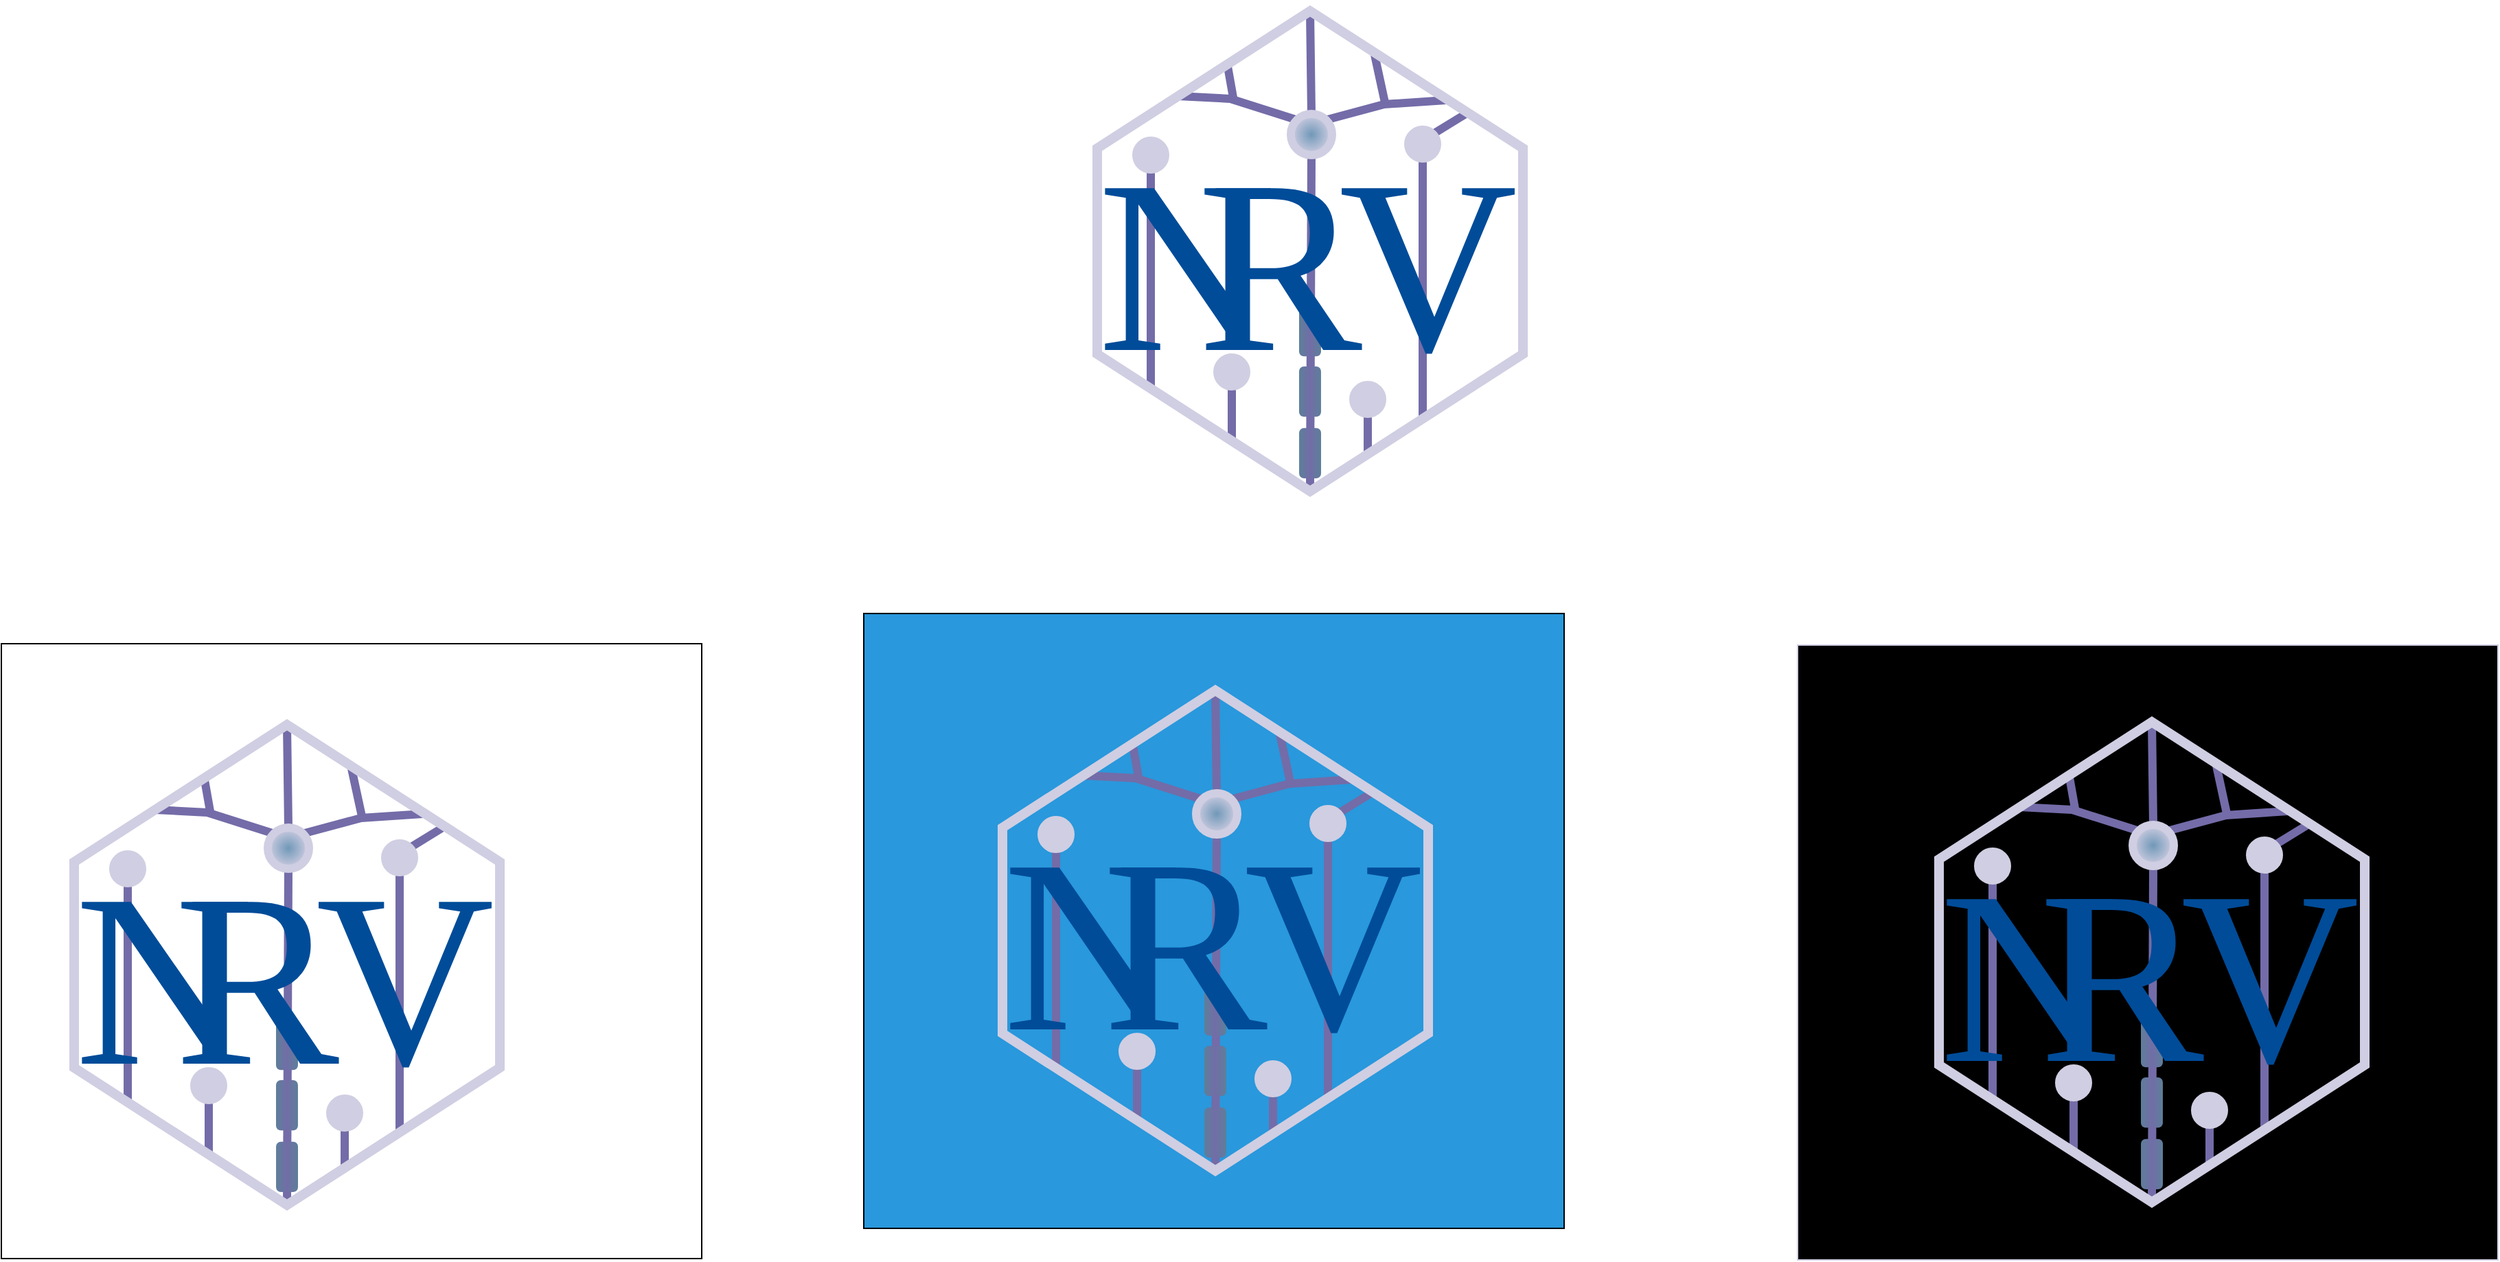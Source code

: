 <mxfile version="21.2.1" type="device" pages="6">
  <diagram name="V standard" id="9c3nNXlwTtwNTLKlDa4j">
    <mxGraphModel dx="2534" dy="542" grid="1" gridSize="1" guides="1" tooltips="1" connect="1" arrows="1" fold="1" page="1" pageScale="1" pageWidth="827" pageHeight="1169" math="0" shadow="0">
      <root>
        <mxCell id="pOb_u0TqeqN10wBuYB9m-0" />
        <mxCell id="pOb_u0TqeqN10wBuYB9m-1" parent="pOb_u0TqeqN10wBuYB9m-0" />
        <mxCell id="pOb_u0TqeqN10wBuYB9m-2" value="" style="rounded=0;whiteSpace=wrap;html=1;fillColor=#000000;connectable=0;allowArrows=0;labelBackgroundColor=none;strokeColor=#D0CEE2;fontColor=#1A1A1A;" vertex="1" parent="pOb_u0TqeqN10wBuYB9m-1">
          <mxGeometry x="-286" y="562" width="510" height="448" as="geometry" />
        </mxCell>
        <mxCell id="pOb_u0TqeqN10wBuYB9m-3" value="" style="rounded=0;whiteSpace=wrap;html=1;connectable=0;allowArrows=0;labelBackgroundColor=none;" vertex="1" parent="pOb_u0TqeqN10wBuYB9m-1">
          <mxGeometry x="-1594" y="561" width="510" height="448" as="geometry" />
        </mxCell>
        <mxCell id="pOb_u0TqeqN10wBuYB9m-4" value="" style="rounded=0;whiteSpace=wrap;html=1;connectable=0;allowArrows=0;labelBackgroundColor=none;fillColor=#2998dc;" vertex="1" parent="pOb_u0TqeqN10wBuYB9m-1">
          <mxGeometry x="-966" y="539" width="510" height="448" as="geometry" />
        </mxCell>
        <mxCell id="pOb_u0TqeqN10wBuYB9m-5" value="" style="group" vertex="1" connectable="0" parent="pOb_u0TqeqN10wBuYB9m-1">
          <mxGeometry x="-796" y="100" width="339" height="358" as="geometry" />
        </mxCell>
        <mxCell id="pOb_u0TqeqN10wBuYB9m-6" value="" style="whiteSpace=wrap;html=1;aspect=fixed;fillColor=none;strokeColor=none;" vertex="1" parent="pOb_u0TqeqN10wBuYB9m-5">
          <mxGeometry x="-27" y="-8" width="366" height="366" as="geometry" />
        </mxCell>
        <mxCell id="pOb_u0TqeqN10wBuYB9m-7" value="" style="endArrow=none;html=1;rounded=0;entryX=0;entryY=0.5;entryDx=0;entryDy=0;strokeWidth=6;exitX=0.5;exitY=0;exitDx=0;exitDy=0;strokeColor=#736CA8;labelBackgroundColor=none;fontColor=default;" edge="1" parent="pOb_u0TqeqN10wBuYB9m-5" source="pOb_u0TqeqN10wBuYB9m-32" target="pOb_u0TqeqN10wBuYB9m-33">
          <mxGeometry width="50" height="50" relative="1" as="geometry">
            <mxPoint x="101" y="75" as="sourcePoint" />
            <mxPoint x="96" y="40" as="targetPoint" />
          </mxGeometry>
        </mxCell>
        <mxCell id="pOb_u0TqeqN10wBuYB9m-8" value="" style="endArrow=none;html=1;rounded=0;entryX=1;entryY=0.5;entryDx=0;entryDy=0;strokeWidth=6;exitX=0.5;exitY=1;exitDx=0;exitDy=0;strokeColor=#736CA8;labelBackgroundColor=none;fontColor=default;" edge="1" parent="pOb_u0TqeqN10wBuYB9m-5" source="pOb_u0TqeqN10wBuYB9m-32" target="pOb_u0TqeqN10wBuYB9m-33">
          <mxGeometry width="50" height="50" relative="1" as="geometry">
            <mxPoint x="110" y="265" as="sourcePoint" />
            <mxPoint x="109" y="323" as="targetPoint" />
          </mxGeometry>
        </mxCell>
        <mxCell id="pOb_u0TqeqN10wBuYB9m-9" value="" style="endArrow=none;html=1;rounded=0;entryX=0;entryY=0;entryDx=0;entryDy=0;exitX=0.177;exitY=0.81;exitDx=0;exitDy=0;exitPerimeter=0;fontSize=19;strokeWidth=6;strokeColor=#736CA8;labelBackgroundColor=none;fontColor=default;" edge="1" parent="pOb_u0TqeqN10wBuYB9m-5" source="pOb_u0TqeqN10wBuYB9m-33" target="pOb_u0TqeqN10wBuYB9m-32">
          <mxGeometry width="50" height="50" relative="1" as="geometry">
            <mxPoint x="174" y="312" as="sourcePoint" />
            <mxPoint x="224" y="262" as="targetPoint" />
            <Array as="points">
              <mxPoint x="97" y="64" />
            </Array>
          </mxGeometry>
        </mxCell>
        <mxCell id="pOb_u0TqeqN10wBuYB9m-10" value="" style="endArrow=none;html=1;rounded=0;entryX=0;entryY=0.75;entryDx=0;entryDy=0;strokeWidth=6;strokeColor=#736CA8;labelBackgroundColor=none;fontColor=default;" edge="1" parent="pOb_u0TqeqN10wBuYB9m-5" target="pOb_u0TqeqN10wBuYB9m-33">
          <mxGeometry width="50" height="50" relative="1" as="geometry">
            <mxPoint x="99" y="63" as="sourcePoint" />
            <mxPoint x="224" y="262" as="targetPoint" />
          </mxGeometry>
        </mxCell>
        <mxCell id="pOb_u0TqeqN10wBuYB9m-11" value="" style="endArrow=none;html=1;rounded=0;entryX=1;entryY=0;entryDx=0;entryDy=0;fontSize=19;strokeWidth=6;strokeColor=#736CA8;labelBackgroundColor=none;fontColor=default;" edge="1" parent="pOb_u0TqeqN10wBuYB9m-5" target="pOb_u0TqeqN10wBuYB9m-32">
          <mxGeometry width="50" height="50" relative="1" as="geometry">
            <mxPoint x="254" y="65" as="sourcePoint" />
            <mxPoint x="169" y="93" as="targetPoint" />
            <Array as="points">
              <mxPoint x="209" y="68" />
            </Array>
          </mxGeometry>
        </mxCell>
        <mxCell id="pOb_u0TqeqN10wBuYB9m-12" value="" style="endArrow=none;html=1;rounded=0;strokeWidth=6;strokeColor=#736CA8;labelBackgroundColor=none;fontColor=default;" edge="1" parent="pOb_u0TqeqN10wBuYB9m-5">
          <mxGeometry width="50" height="50" relative="1" as="geometry">
            <mxPoint x="210" y="69" as="sourcePoint" />
            <mxPoint x="202" y="32" as="targetPoint" />
          </mxGeometry>
        </mxCell>
        <mxCell id="pOb_u0TqeqN10wBuYB9m-13" value="" style="endArrow=none;html=1;rounded=0;strokeWidth=6;exitX=0.5;exitY=1;exitDx=0;exitDy=0;strokeColor=#736CA8;labelBackgroundColor=none;fontColor=default;" edge="1" parent="pOb_u0TqeqN10wBuYB9m-5" source="pOb_u0TqeqN10wBuYB9m-28">
          <mxGeometry width="50" height="50" relative="1" as="geometry">
            <mxPoint x="157" y="89" as="sourcePoint" />
            <mxPoint x="39" y="274" as="targetPoint" />
          </mxGeometry>
        </mxCell>
        <mxCell id="pOb_u0TqeqN10wBuYB9m-14" value="" style="endArrow=none;html=1;rounded=0;strokeWidth=6;exitX=0.5;exitY=1.088;exitDx=0;exitDy=0;exitPerimeter=0;strokeColor=#736CA8;labelBackgroundColor=none;fontColor=default;" edge="1" parent="pOb_u0TqeqN10wBuYB9m-5" source="pOb_u0TqeqN10wBuYB9m-29">
          <mxGeometry width="50" height="50" relative="1" as="geometry">
            <mxPoint x="73" y="134" as="sourcePoint" />
            <mxPoint x="98" y="313" as="targetPoint" />
          </mxGeometry>
        </mxCell>
        <mxCell id="pOb_u0TqeqN10wBuYB9m-15" value="" style="endArrow=none;html=1;rounded=0;strokeWidth=6;exitX=0.5;exitY=1.088;exitDx=0;exitDy=0;exitPerimeter=0;strokeColor=#736CA8;labelBackgroundColor=none;fontColor=default;" edge="1" parent="pOb_u0TqeqN10wBuYB9m-5" source="pOb_u0TqeqN10wBuYB9m-30">
          <mxGeometry width="50" height="50" relative="1" as="geometry">
            <mxPoint x="161" y="139" as="sourcePoint" />
            <mxPoint x="197" y="323" as="targetPoint" />
          </mxGeometry>
        </mxCell>
        <mxCell id="pOb_u0TqeqN10wBuYB9m-16" value="" style="endArrow=none;html=1;rounded=0;strokeWidth=6;exitX=0.5;exitY=1;exitDx=0;exitDy=0;strokeColor=#736CA8;labelBackgroundColor=none;fontColor=default;" edge="1" parent="pOb_u0TqeqN10wBuYB9m-5" source="pOb_u0TqeqN10wBuYB9m-31">
          <mxGeometry width="50" height="50" relative="1" as="geometry">
            <mxPoint x="263.5" y="133" as="sourcePoint" />
            <mxPoint x="237" y="297" as="targetPoint" />
          </mxGeometry>
        </mxCell>
        <mxCell id="pOb_u0TqeqN10wBuYB9m-17" value="" style="endArrow=none;html=1;rounded=0;entryX=1;entryY=0;entryDx=0;entryDy=0;strokeWidth=6;strokeColor=#736CA8;labelBackgroundColor=none;fontColor=default;" edge="1" parent="pOb_u0TqeqN10wBuYB9m-5" target="pOb_u0TqeqN10wBuYB9m-31">
          <mxGeometry width="50" height="50" relative="1" as="geometry">
            <mxPoint x="270" y="74" as="sourcePoint" />
            <mxPoint x="216" y="40" as="targetPoint" />
          </mxGeometry>
        </mxCell>
        <mxCell id="pOb_u0TqeqN10wBuYB9m-18" value="" style="rounded=1;whiteSpace=wrap;html=1;rotation=90;fillColor=#736CA8;strokeColor=none;gradientDirection=north;arcSize=41;container=0;labelBackgroundColor=none;fontColor=#1A1A1A;gradientColor=#5D7F99;" vertex="1" parent="pOb_u0TqeqN10wBuYB9m-5">
          <mxGeometry x="140.405" y="317.895" width="36.62" height="8.58" as="geometry" />
        </mxCell>
        <mxCell id="pOb_u0TqeqN10wBuYB9m-19" value="" style="rounded=1;whiteSpace=wrap;html=1;rotation=90;fillColor=#736CA8;strokeColor=none;gradientDirection=south;arcSize=41;container=0;labelBackgroundColor=none;fontColor=#1A1A1A;gradientColor=#5D7F99;" vertex="1" parent="pOb_u0TqeqN10wBuYB9m-5">
          <mxGeometry x="133.005" y="317.895" width="36.62" height="8.58" as="geometry" />
        </mxCell>
        <mxCell id="pOb_u0TqeqN10wBuYB9m-20" value="" style="rounded=1;whiteSpace=wrap;html=1;rotation=90;fillColor=#736CA8;strokeColor=none;gradientDirection=north;arcSize=41;container=0;labelBackgroundColor=none;fontColor=#1A1A1A;gradientColor=#5D7F99;" vertex="1" parent="pOb_u0TqeqN10wBuYB9m-5">
          <mxGeometry x="140.375" y="273.015" width="36.62" height="8.58" as="geometry" />
        </mxCell>
        <mxCell id="pOb_u0TqeqN10wBuYB9m-21" value="" style="rounded=1;whiteSpace=wrap;html=1;rotation=90;fillColor=#736CA8;strokeColor=none;gradientDirection=south;arcSize=41;container=0;labelBackgroundColor=none;fontColor=#1A1A1A;gradientColor=#5D7F99;" vertex="1" parent="pOb_u0TqeqN10wBuYB9m-5">
          <mxGeometry x="132.975" y="273.015" width="36.62" height="8.58" as="geometry" />
        </mxCell>
        <mxCell id="pOb_u0TqeqN10wBuYB9m-22" value="" style="rounded=1;whiteSpace=wrap;html=1;rotation=90;fillColor=#736CA8;strokeColor=none;gradientDirection=north;arcSize=41;container=0;labelBackgroundColor=none;fontColor=#1A1A1A;gradientColor=#5D7F99;" vertex="1" parent="pOb_u0TqeqN10wBuYB9m-5">
          <mxGeometry x="140.375" y="229.015" width="36.62" height="8.58" as="geometry" />
        </mxCell>
        <mxCell id="pOb_u0TqeqN10wBuYB9m-23" value="" style="rounded=1;whiteSpace=wrap;html=1;rotation=90;fillColor=#736CA8;strokeColor=none;gradientDirection=south;arcSize=41;container=0;labelBackgroundColor=none;fontColor=#1A1A1A;gradientColor=#5D7F99;" vertex="1" parent="pOb_u0TqeqN10wBuYB9m-5">
          <mxGeometry x="132.975" y="229.015" width="36.62" height="8.58" as="geometry" />
        </mxCell>
        <mxCell id="pOb_u0TqeqN10wBuYB9m-24" value="" style="group;strokeColor=none;labelBackgroundColor=none;fontColor=#0066CC;" vertex="1" connectable="0" parent="pOb_u0TqeqN10wBuYB9m-5">
          <mxGeometry x="7" y="125.997" width="291.28" height="120.336" as="geometry" />
        </mxCell>
        <mxCell id="pOb_u0TqeqN10wBuYB9m-25" value="&lt;font style=&quot;font-size: 180px;&quot;&gt;N&lt;/font&gt;" style="text;html=1;strokeColor=none;fillColor=none;align=center;verticalAlign=middle;whiteSpace=wrap;rounded=0;fontFamily=Archive;fontSize=180;connectable=0;allowArrows=0;fontColor=#004C99;labelBackgroundColor=none;" vertex="1" parent="pOb_u0TqeqN10wBuYB9m-24">
          <mxGeometry y="0.003" width="117.038" height="120.333" as="geometry" />
        </mxCell>
        <mxCell id="pOb_u0TqeqN10wBuYB9m-26" value="&lt;font style=&quot;font-size: 180px;&quot;&gt;V&lt;/font&gt;" style="text;html=1;strokeColor=none;fillColor=none;align=center;verticalAlign=middle;whiteSpace=wrap;rounded=0;fontFamily=Archive;fontSize=180;connectable=0;allowArrows=0;fontColor=#004C99;labelBackgroundColor=none;" vertex="1" parent="pOb_u0TqeqN10wBuYB9m-24">
          <mxGeometry x="176.995" width="114.285" height="120.333" as="geometry" />
        </mxCell>
        <mxCell id="pOb_u0TqeqN10wBuYB9m-27" value="&lt;font style=&quot;font-size: 180px;&quot;&gt;R&lt;/font&gt;" style="text;html=1;strokeColor=none;fillColor=none;align=center;verticalAlign=middle;whiteSpace=wrap;rounded=0;fontFamily=Archive;fontSize=180;connectable=0;allowArrows=0;fontColor=#004C99;labelBackgroundColor=none;" vertex="1" parent="pOb_u0TqeqN10wBuYB9m-24">
          <mxGeometry x="69.001" y="0.003" width="114.285" height="120.333" as="geometry" />
        </mxCell>
        <mxCell id="pOb_u0TqeqN10wBuYB9m-28" value="" style="ellipse;whiteSpace=wrap;html=1;strokeWidth=7;aspect=fixed;strokeColor=#D0CEE2;fillColor=#D0CEE2;labelBackgroundColor=none;fontColor=#1A1A1A;" vertex="1" parent="pOb_u0TqeqN10wBuYB9m-5">
          <mxGeometry x="29" y="95" width="20" height="20" as="geometry" />
        </mxCell>
        <mxCell id="pOb_u0TqeqN10wBuYB9m-29" value="" style="ellipse;whiteSpace=wrap;html=1;strokeWidth=7;aspect=fixed;strokeColor=#D0CEE2;fillColor=#D0CEE2;labelBackgroundColor=none;fontColor=#1A1A1A;" vertex="1" parent="pOb_u0TqeqN10wBuYB9m-5">
          <mxGeometry x="88" y="253" width="20" height="20" as="geometry" />
        </mxCell>
        <mxCell id="pOb_u0TqeqN10wBuYB9m-30" value="" style="ellipse;whiteSpace=wrap;html=1;strokeWidth=7;aspect=fixed;strokeColor=#D0CEE2;fillColor=#D0CEE2;labelBackgroundColor=none;fontColor=#1A1A1A;" vertex="1" parent="pOb_u0TqeqN10wBuYB9m-5">
          <mxGeometry x="187" y="273" width="20" height="20" as="geometry" />
        </mxCell>
        <mxCell id="pOb_u0TqeqN10wBuYB9m-31" value="" style="ellipse;whiteSpace=wrap;html=1;strokeWidth=7;aspect=fixed;strokeColor=#D0CEE2;fillColor=#D0CEE2;labelBackgroundColor=none;fontColor=#1A1A1A;" vertex="1" parent="pOb_u0TqeqN10wBuYB9m-5">
          <mxGeometry x="227" y="87" width="20" height="20" as="geometry" />
        </mxCell>
        <mxCell id="pOb_u0TqeqN10wBuYB9m-32" value="" style="ellipse;whiteSpace=wrap;html=1;strokeWidth=6;aspect=fixed;fillColor=#7098B8;gradientDirection=radial;strokeColor=#D0CEE2;labelBackgroundColor=none;fontColor=#1A1A1A;gradientColor=#D0CEE2;" vertex="1" parent="pOb_u0TqeqN10wBuYB9m-5">
          <mxGeometry x="141" y="75" width="30" height="30" as="geometry" />
        </mxCell>
        <mxCell id="pOb_u0TqeqN10wBuYB9m-33" value="" style="shape=hexagon;perimeter=hexagonPerimeter2;whiteSpace=wrap;html=1;fixedSize=1;size=100;rotation=90;strokeWidth=7;fillColor=none;connectable=0;strokeColor=#D0CEE2;labelBackgroundColor=none;fontColor=#1A1A1A;" vertex="1" parent="pOb_u0TqeqN10wBuYB9m-5">
          <mxGeometry x="-20" y="20" width="350" height="310" as="geometry" />
        </mxCell>
        <mxCell id="pOb_u0TqeqN10wBuYB9m-34" value="" style="group" vertex="1" connectable="0" parent="pOb_u0TqeqN10wBuYB9m-1">
          <mxGeometry x="-865" y="595" width="310" height="350" as="geometry" />
        </mxCell>
        <mxCell id="pOb_u0TqeqN10wBuYB9m-35" value="" style="endArrow=none;html=1;rounded=0;entryX=0;entryY=0.5;entryDx=0;entryDy=0;strokeWidth=6;exitX=0.5;exitY=0;exitDx=0;exitDy=0;strokeColor=#736CA8;labelBackgroundColor=none;fontColor=default;" edge="1" parent="pOb_u0TqeqN10wBuYB9m-34" source="pOb_u0TqeqN10wBuYB9m-60" target="pOb_u0TqeqN10wBuYB9m-61">
          <mxGeometry width="50" height="50" relative="1" as="geometry">
            <mxPoint x="101" y="75" as="sourcePoint" />
            <mxPoint x="96" y="40" as="targetPoint" />
          </mxGeometry>
        </mxCell>
        <mxCell id="pOb_u0TqeqN10wBuYB9m-36" value="" style="endArrow=none;html=1;rounded=0;entryX=1;entryY=0.5;entryDx=0;entryDy=0;strokeWidth=6;exitX=0.5;exitY=1;exitDx=0;exitDy=0;strokeColor=#736CA8;labelBackgroundColor=none;fontColor=default;" edge="1" parent="pOb_u0TqeqN10wBuYB9m-34" source="pOb_u0TqeqN10wBuYB9m-60" target="pOb_u0TqeqN10wBuYB9m-61">
          <mxGeometry width="50" height="50" relative="1" as="geometry">
            <mxPoint x="110" y="265" as="sourcePoint" />
            <mxPoint x="109" y="323" as="targetPoint" />
          </mxGeometry>
        </mxCell>
        <mxCell id="pOb_u0TqeqN10wBuYB9m-37" value="" style="endArrow=none;html=1;rounded=0;entryX=0;entryY=0;entryDx=0;entryDy=0;exitX=0.177;exitY=0.81;exitDx=0;exitDy=0;exitPerimeter=0;fontSize=19;strokeWidth=6;strokeColor=#736CA8;labelBackgroundColor=none;fontColor=default;" edge="1" parent="pOb_u0TqeqN10wBuYB9m-34" source="pOb_u0TqeqN10wBuYB9m-61" target="pOb_u0TqeqN10wBuYB9m-60">
          <mxGeometry width="50" height="50" relative="1" as="geometry">
            <mxPoint x="174" y="312" as="sourcePoint" />
            <mxPoint x="224" y="262" as="targetPoint" />
            <Array as="points">
              <mxPoint x="97" y="64" />
            </Array>
          </mxGeometry>
        </mxCell>
        <mxCell id="pOb_u0TqeqN10wBuYB9m-38" value="" style="endArrow=none;html=1;rounded=0;entryX=0;entryY=0.75;entryDx=0;entryDy=0;strokeWidth=6;strokeColor=#736CA8;labelBackgroundColor=none;fontColor=default;" edge="1" parent="pOb_u0TqeqN10wBuYB9m-34" target="pOb_u0TqeqN10wBuYB9m-61">
          <mxGeometry width="50" height="50" relative="1" as="geometry">
            <mxPoint x="99" y="63" as="sourcePoint" />
            <mxPoint x="224" y="262" as="targetPoint" />
          </mxGeometry>
        </mxCell>
        <mxCell id="pOb_u0TqeqN10wBuYB9m-39" value="" style="endArrow=none;html=1;rounded=0;entryX=1;entryY=0;entryDx=0;entryDy=0;fontSize=19;strokeWidth=6;strokeColor=#736CA8;labelBackgroundColor=none;fontColor=default;" edge="1" parent="pOb_u0TqeqN10wBuYB9m-34" target="pOb_u0TqeqN10wBuYB9m-60">
          <mxGeometry width="50" height="50" relative="1" as="geometry">
            <mxPoint x="254" y="65" as="sourcePoint" />
            <mxPoint x="169" y="93" as="targetPoint" />
            <Array as="points">
              <mxPoint x="209" y="68" />
            </Array>
          </mxGeometry>
        </mxCell>
        <mxCell id="pOb_u0TqeqN10wBuYB9m-40" value="" style="endArrow=none;html=1;rounded=0;strokeWidth=6;strokeColor=#736CA8;labelBackgroundColor=none;fontColor=default;" edge="1" parent="pOb_u0TqeqN10wBuYB9m-34">
          <mxGeometry width="50" height="50" relative="1" as="geometry">
            <mxPoint x="210" y="69" as="sourcePoint" />
            <mxPoint x="202" y="32" as="targetPoint" />
          </mxGeometry>
        </mxCell>
        <mxCell id="pOb_u0TqeqN10wBuYB9m-41" value="" style="endArrow=none;html=1;rounded=0;strokeWidth=6;exitX=0.5;exitY=1;exitDx=0;exitDy=0;strokeColor=#736CA8;labelBackgroundColor=none;fontColor=default;" edge="1" parent="pOb_u0TqeqN10wBuYB9m-34" source="pOb_u0TqeqN10wBuYB9m-56">
          <mxGeometry width="50" height="50" relative="1" as="geometry">
            <mxPoint x="157" y="89" as="sourcePoint" />
            <mxPoint x="39" y="274" as="targetPoint" />
          </mxGeometry>
        </mxCell>
        <mxCell id="pOb_u0TqeqN10wBuYB9m-42" value="" style="endArrow=none;html=1;rounded=0;strokeWidth=6;exitX=0.5;exitY=1.088;exitDx=0;exitDy=0;exitPerimeter=0;strokeColor=#736CA8;labelBackgroundColor=none;fontColor=default;" edge="1" parent="pOb_u0TqeqN10wBuYB9m-34" source="pOb_u0TqeqN10wBuYB9m-57">
          <mxGeometry width="50" height="50" relative="1" as="geometry">
            <mxPoint x="73" y="134" as="sourcePoint" />
            <mxPoint x="98" y="313" as="targetPoint" />
          </mxGeometry>
        </mxCell>
        <mxCell id="pOb_u0TqeqN10wBuYB9m-43" value="" style="endArrow=none;html=1;rounded=0;strokeWidth=6;exitX=0.5;exitY=1.088;exitDx=0;exitDy=0;exitPerimeter=0;strokeColor=#736CA8;labelBackgroundColor=none;fontColor=default;" edge="1" parent="pOb_u0TqeqN10wBuYB9m-34" source="pOb_u0TqeqN10wBuYB9m-58">
          <mxGeometry width="50" height="50" relative="1" as="geometry">
            <mxPoint x="161" y="139" as="sourcePoint" />
            <mxPoint x="197" y="323" as="targetPoint" />
          </mxGeometry>
        </mxCell>
        <mxCell id="pOb_u0TqeqN10wBuYB9m-44" value="" style="endArrow=none;html=1;rounded=0;strokeWidth=6;exitX=0.5;exitY=1;exitDx=0;exitDy=0;strokeColor=#736CA8;labelBackgroundColor=none;fontColor=default;" edge="1" parent="pOb_u0TqeqN10wBuYB9m-34" source="pOb_u0TqeqN10wBuYB9m-59">
          <mxGeometry width="50" height="50" relative="1" as="geometry">
            <mxPoint x="263.5" y="133" as="sourcePoint" />
            <mxPoint x="237" y="297" as="targetPoint" />
          </mxGeometry>
        </mxCell>
        <mxCell id="pOb_u0TqeqN10wBuYB9m-45" value="" style="endArrow=none;html=1;rounded=0;entryX=1;entryY=0;entryDx=0;entryDy=0;strokeWidth=6;strokeColor=#736CA8;labelBackgroundColor=none;fontColor=default;" edge="1" parent="pOb_u0TqeqN10wBuYB9m-34" target="pOb_u0TqeqN10wBuYB9m-59">
          <mxGeometry width="50" height="50" relative="1" as="geometry">
            <mxPoint x="270" y="74" as="sourcePoint" />
            <mxPoint x="216" y="40" as="targetPoint" />
          </mxGeometry>
        </mxCell>
        <mxCell id="pOb_u0TqeqN10wBuYB9m-46" value="" style="rounded=1;whiteSpace=wrap;html=1;rotation=90;fillColor=#736CA8;strokeColor=none;gradientDirection=north;arcSize=41;container=0;labelBackgroundColor=none;fontColor=#1A1A1A;gradientColor=#5D7F99;" vertex="1" parent="pOb_u0TqeqN10wBuYB9m-34">
          <mxGeometry x="140.405" y="317.895" width="36.62" height="8.58" as="geometry" />
        </mxCell>
        <mxCell id="pOb_u0TqeqN10wBuYB9m-47" value="" style="rounded=1;whiteSpace=wrap;html=1;rotation=90;fillColor=#736CA8;strokeColor=none;gradientDirection=south;arcSize=41;container=0;labelBackgroundColor=none;fontColor=#1A1A1A;gradientColor=#5D7F99;" vertex="1" parent="pOb_u0TqeqN10wBuYB9m-34">
          <mxGeometry x="133.005" y="317.895" width="36.62" height="8.58" as="geometry" />
        </mxCell>
        <mxCell id="pOb_u0TqeqN10wBuYB9m-48" value="" style="rounded=1;whiteSpace=wrap;html=1;rotation=90;fillColor=#736CA8;strokeColor=none;gradientDirection=north;arcSize=41;container=0;labelBackgroundColor=none;fontColor=#1A1A1A;gradientColor=#5D7F99;" vertex="1" parent="pOb_u0TqeqN10wBuYB9m-34">
          <mxGeometry x="140.375" y="273.015" width="36.62" height="8.58" as="geometry" />
        </mxCell>
        <mxCell id="pOb_u0TqeqN10wBuYB9m-49" value="" style="rounded=1;whiteSpace=wrap;html=1;rotation=90;fillColor=#736CA8;strokeColor=none;gradientDirection=south;arcSize=41;container=0;labelBackgroundColor=none;fontColor=#1A1A1A;gradientColor=#5D7F99;" vertex="1" parent="pOb_u0TqeqN10wBuYB9m-34">
          <mxGeometry x="132.975" y="273.015" width="36.62" height="8.58" as="geometry" />
        </mxCell>
        <mxCell id="pOb_u0TqeqN10wBuYB9m-50" value="" style="rounded=1;whiteSpace=wrap;html=1;rotation=90;fillColor=#736CA8;strokeColor=none;gradientDirection=north;arcSize=41;container=0;labelBackgroundColor=none;fontColor=#1A1A1A;gradientColor=#5D7F99;" vertex="1" parent="pOb_u0TqeqN10wBuYB9m-34">
          <mxGeometry x="140.375" y="229.015" width="36.62" height="8.58" as="geometry" />
        </mxCell>
        <mxCell id="pOb_u0TqeqN10wBuYB9m-51" value="" style="rounded=1;whiteSpace=wrap;html=1;rotation=90;fillColor=#736CA8;strokeColor=none;gradientDirection=south;arcSize=41;container=0;labelBackgroundColor=none;fontColor=#1A1A1A;gradientColor=#5D7F99;" vertex="1" parent="pOb_u0TqeqN10wBuYB9m-34">
          <mxGeometry x="132.975" y="229.015" width="36.62" height="8.58" as="geometry" />
        </mxCell>
        <mxCell id="pOb_u0TqeqN10wBuYB9m-52" value="" style="group;strokeColor=none;labelBackgroundColor=none;fontColor=#0066CC;" vertex="1" connectable="0" parent="pOb_u0TqeqN10wBuYB9m-34">
          <mxGeometry x="7" y="125.997" width="291.28" height="120.336" as="geometry" />
        </mxCell>
        <mxCell id="pOb_u0TqeqN10wBuYB9m-53" value="&lt;font style=&quot;font-size: 180px;&quot;&gt;N&lt;/font&gt;" style="text;html=1;strokeColor=none;fillColor=none;align=center;verticalAlign=middle;whiteSpace=wrap;rounded=0;fontFamily=Archive;fontSize=180;connectable=0;allowArrows=0;fontColor=#004C99;labelBackgroundColor=none;" vertex="1" parent="pOb_u0TqeqN10wBuYB9m-52">
          <mxGeometry y="0.003" width="117.038" height="120.333" as="geometry" />
        </mxCell>
        <mxCell id="pOb_u0TqeqN10wBuYB9m-54" value="&lt;font style=&quot;font-size: 180px;&quot;&gt;V&lt;/font&gt;" style="text;html=1;strokeColor=none;fillColor=none;align=center;verticalAlign=middle;whiteSpace=wrap;rounded=0;fontFamily=Archive;fontSize=180;connectable=0;allowArrows=0;fontColor=#004C99;labelBackgroundColor=none;" vertex="1" parent="pOb_u0TqeqN10wBuYB9m-52">
          <mxGeometry x="176.995" width="114.285" height="120.333" as="geometry" />
        </mxCell>
        <mxCell id="pOb_u0TqeqN10wBuYB9m-55" value="&lt;font style=&quot;font-size: 180px;&quot;&gt;R&lt;/font&gt;" style="text;html=1;strokeColor=none;fillColor=none;align=center;verticalAlign=middle;whiteSpace=wrap;rounded=0;fontFamily=Archive;fontSize=180;connectable=0;allowArrows=0;fontColor=#004C99;labelBackgroundColor=none;" vertex="1" parent="pOb_u0TqeqN10wBuYB9m-52">
          <mxGeometry x="69.001" y="0.003" width="114.285" height="120.333" as="geometry" />
        </mxCell>
        <mxCell id="pOb_u0TqeqN10wBuYB9m-56" value="" style="ellipse;whiteSpace=wrap;html=1;strokeWidth=7;aspect=fixed;strokeColor=#D0CEE2;fillColor=#D0CEE2;labelBackgroundColor=none;fontColor=#1A1A1A;" vertex="1" parent="pOb_u0TqeqN10wBuYB9m-34">
          <mxGeometry x="29" y="95" width="20" height="20" as="geometry" />
        </mxCell>
        <mxCell id="pOb_u0TqeqN10wBuYB9m-57" value="" style="ellipse;whiteSpace=wrap;html=1;strokeWidth=7;aspect=fixed;strokeColor=#D0CEE2;fillColor=#D0CEE2;labelBackgroundColor=none;fontColor=#1A1A1A;" vertex="1" parent="pOb_u0TqeqN10wBuYB9m-34">
          <mxGeometry x="88" y="253" width="20" height="20" as="geometry" />
        </mxCell>
        <mxCell id="pOb_u0TqeqN10wBuYB9m-58" value="" style="ellipse;whiteSpace=wrap;html=1;strokeWidth=7;aspect=fixed;strokeColor=#D0CEE2;fillColor=#D0CEE2;labelBackgroundColor=none;fontColor=#1A1A1A;" vertex="1" parent="pOb_u0TqeqN10wBuYB9m-34">
          <mxGeometry x="187" y="273" width="20" height="20" as="geometry" />
        </mxCell>
        <mxCell id="pOb_u0TqeqN10wBuYB9m-59" value="" style="ellipse;whiteSpace=wrap;html=1;strokeWidth=7;aspect=fixed;strokeColor=#D0CEE2;fillColor=#D0CEE2;labelBackgroundColor=none;fontColor=#1A1A1A;" vertex="1" parent="pOb_u0TqeqN10wBuYB9m-34">
          <mxGeometry x="227" y="87" width="20" height="20" as="geometry" />
        </mxCell>
        <mxCell id="pOb_u0TqeqN10wBuYB9m-60" value="" style="ellipse;whiteSpace=wrap;html=1;strokeWidth=6;aspect=fixed;fillColor=#7098B8;gradientDirection=radial;strokeColor=#D0CEE2;labelBackgroundColor=none;fontColor=#1A1A1A;gradientColor=#D0CEE2;" vertex="1" parent="pOb_u0TqeqN10wBuYB9m-34">
          <mxGeometry x="141" y="75" width="30" height="30" as="geometry" />
        </mxCell>
        <mxCell id="pOb_u0TqeqN10wBuYB9m-61" value="" style="shape=hexagon;perimeter=hexagonPerimeter2;whiteSpace=wrap;html=1;fixedSize=1;size=100;rotation=90;strokeWidth=7;fillColor=none;connectable=0;strokeColor=#D0CEE2;labelBackgroundColor=none;fontColor=#1A1A1A;" vertex="1" parent="pOb_u0TqeqN10wBuYB9m-34">
          <mxGeometry x="-20" y="20" width="350" height="310" as="geometry" />
        </mxCell>
        <mxCell id="pOb_u0TqeqN10wBuYB9m-62" value="" style="group" vertex="1" connectable="0" parent="pOb_u0TqeqN10wBuYB9m-1">
          <mxGeometry x="-1541" y="620" width="310" height="350" as="geometry" />
        </mxCell>
        <mxCell id="pOb_u0TqeqN10wBuYB9m-63" value="" style="endArrow=none;html=1;rounded=0;entryX=0;entryY=0.5;entryDx=0;entryDy=0;strokeWidth=6;exitX=0.5;exitY=0;exitDx=0;exitDy=0;strokeColor=#736CA8;labelBackgroundColor=none;fontColor=default;" edge="1" parent="pOb_u0TqeqN10wBuYB9m-62" source="pOb_u0TqeqN10wBuYB9m-88" target="pOb_u0TqeqN10wBuYB9m-89">
          <mxGeometry width="50" height="50" relative="1" as="geometry">
            <mxPoint x="101" y="75" as="sourcePoint" />
            <mxPoint x="96" y="40" as="targetPoint" />
          </mxGeometry>
        </mxCell>
        <mxCell id="pOb_u0TqeqN10wBuYB9m-64" value="" style="endArrow=none;html=1;rounded=0;entryX=1;entryY=0.5;entryDx=0;entryDy=0;strokeWidth=6;exitX=0.5;exitY=1;exitDx=0;exitDy=0;strokeColor=#736CA8;labelBackgroundColor=none;fontColor=default;" edge="1" parent="pOb_u0TqeqN10wBuYB9m-62" source="pOb_u0TqeqN10wBuYB9m-88" target="pOb_u0TqeqN10wBuYB9m-89">
          <mxGeometry width="50" height="50" relative="1" as="geometry">
            <mxPoint x="110" y="265" as="sourcePoint" />
            <mxPoint x="109" y="323" as="targetPoint" />
          </mxGeometry>
        </mxCell>
        <mxCell id="pOb_u0TqeqN10wBuYB9m-65" value="" style="endArrow=none;html=1;rounded=0;entryX=0;entryY=0;entryDx=0;entryDy=0;exitX=0.177;exitY=0.81;exitDx=0;exitDy=0;exitPerimeter=0;fontSize=19;strokeWidth=6;strokeColor=#736CA8;labelBackgroundColor=none;fontColor=default;" edge="1" parent="pOb_u0TqeqN10wBuYB9m-62" source="pOb_u0TqeqN10wBuYB9m-89" target="pOb_u0TqeqN10wBuYB9m-88">
          <mxGeometry width="50" height="50" relative="1" as="geometry">
            <mxPoint x="174" y="312" as="sourcePoint" />
            <mxPoint x="224" y="262" as="targetPoint" />
            <Array as="points">
              <mxPoint x="97" y="64" />
            </Array>
          </mxGeometry>
        </mxCell>
        <mxCell id="pOb_u0TqeqN10wBuYB9m-66" value="" style="endArrow=none;html=1;rounded=0;entryX=0;entryY=0.75;entryDx=0;entryDy=0;strokeWidth=6;strokeColor=#736CA8;labelBackgroundColor=none;fontColor=default;" edge="1" parent="pOb_u0TqeqN10wBuYB9m-62" target="pOb_u0TqeqN10wBuYB9m-89">
          <mxGeometry width="50" height="50" relative="1" as="geometry">
            <mxPoint x="99" y="63" as="sourcePoint" />
            <mxPoint x="224" y="262" as="targetPoint" />
          </mxGeometry>
        </mxCell>
        <mxCell id="pOb_u0TqeqN10wBuYB9m-67" value="" style="endArrow=none;html=1;rounded=0;entryX=1;entryY=0;entryDx=0;entryDy=0;fontSize=19;strokeWidth=6;strokeColor=#736CA8;labelBackgroundColor=none;fontColor=default;" edge="1" parent="pOb_u0TqeqN10wBuYB9m-62" target="pOb_u0TqeqN10wBuYB9m-88">
          <mxGeometry width="50" height="50" relative="1" as="geometry">
            <mxPoint x="254" y="65" as="sourcePoint" />
            <mxPoint x="169" y="93" as="targetPoint" />
            <Array as="points">
              <mxPoint x="209" y="68" />
            </Array>
          </mxGeometry>
        </mxCell>
        <mxCell id="pOb_u0TqeqN10wBuYB9m-68" value="" style="endArrow=none;html=1;rounded=0;strokeWidth=6;strokeColor=#736CA8;labelBackgroundColor=none;fontColor=default;" edge="1" parent="pOb_u0TqeqN10wBuYB9m-62">
          <mxGeometry width="50" height="50" relative="1" as="geometry">
            <mxPoint x="210" y="69" as="sourcePoint" />
            <mxPoint x="202" y="32" as="targetPoint" />
          </mxGeometry>
        </mxCell>
        <mxCell id="pOb_u0TqeqN10wBuYB9m-69" value="" style="endArrow=none;html=1;rounded=0;strokeWidth=6;exitX=0.5;exitY=1;exitDx=0;exitDy=0;strokeColor=#736CA8;labelBackgroundColor=none;fontColor=default;" edge="1" parent="pOb_u0TqeqN10wBuYB9m-62" source="pOb_u0TqeqN10wBuYB9m-84">
          <mxGeometry width="50" height="50" relative="1" as="geometry">
            <mxPoint x="157" y="89" as="sourcePoint" />
            <mxPoint x="39" y="274" as="targetPoint" />
          </mxGeometry>
        </mxCell>
        <mxCell id="pOb_u0TqeqN10wBuYB9m-70" value="" style="endArrow=none;html=1;rounded=0;strokeWidth=6;exitX=0.5;exitY=1.088;exitDx=0;exitDy=0;exitPerimeter=0;strokeColor=#736CA8;labelBackgroundColor=none;fontColor=default;" edge="1" parent="pOb_u0TqeqN10wBuYB9m-62" source="pOb_u0TqeqN10wBuYB9m-85">
          <mxGeometry width="50" height="50" relative="1" as="geometry">
            <mxPoint x="73" y="134" as="sourcePoint" />
            <mxPoint x="98" y="313" as="targetPoint" />
          </mxGeometry>
        </mxCell>
        <mxCell id="pOb_u0TqeqN10wBuYB9m-71" value="" style="endArrow=none;html=1;rounded=0;strokeWidth=6;exitX=0.5;exitY=1.088;exitDx=0;exitDy=0;exitPerimeter=0;strokeColor=#736CA8;labelBackgroundColor=none;fontColor=default;" edge="1" parent="pOb_u0TqeqN10wBuYB9m-62" source="pOb_u0TqeqN10wBuYB9m-86">
          <mxGeometry width="50" height="50" relative="1" as="geometry">
            <mxPoint x="161" y="139" as="sourcePoint" />
            <mxPoint x="197" y="323" as="targetPoint" />
          </mxGeometry>
        </mxCell>
        <mxCell id="pOb_u0TqeqN10wBuYB9m-72" value="" style="endArrow=none;html=1;rounded=0;strokeWidth=6;exitX=0.5;exitY=1;exitDx=0;exitDy=0;strokeColor=#736CA8;labelBackgroundColor=none;fontColor=default;" edge="1" parent="pOb_u0TqeqN10wBuYB9m-62" source="pOb_u0TqeqN10wBuYB9m-87">
          <mxGeometry width="50" height="50" relative="1" as="geometry">
            <mxPoint x="263.5" y="133" as="sourcePoint" />
            <mxPoint x="237" y="297" as="targetPoint" />
          </mxGeometry>
        </mxCell>
        <mxCell id="pOb_u0TqeqN10wBuYB9m-73" value="" style="endArrow=none;html=1;rounded=0;entryX=1;entryY=0;entryDx=0;entryDy=0;strokeWidth=6;strokeColor=#736CA8;labelBackgroundColor=none;fontColor=default;" edge="1" parent="pOb_u0TqeqN10wBuYB9m-62" target="pOb_u0TqeqN10wBuYB9m-87">
          <mxGeometry width="50" height="50" relative="1" as="geometry">
            <mxPoint x="270" y="74" as="sourcePoint" />
            <mxPoint x="216" y="40" as="targetPoint" />
          </mxGeometry>
        </mxCell>
        <mxCell id="pOb_u0TqeqN10wBuYB9m-74" value="" style="rounded=1;whiteSpace=wrap;html=1;rotation=90;fillColor=#736CA8;strokeColor=none;gradientDirection=north;arcSize=41;container=0;labelBackgroundColor=none;fontColor=#1A1A1A;gradientColor=#5D7F99;" vertex="1" parent="pOb_u0TqeqN10wBuYB9m-62">
          <mxGeometry x="140.405" y="317.895" width="36.62" height="8.58" as="geometry" />
        </mxCell>
        <mxCell id="pOb_u0TqeqN10wBuYB9m-75" value="" style="rounded=1;whiteSpace=wrap;html=1;rotation=90;fillColor=#736CA8;strokeColor=none;gradientDirection=south;arcSize=41;container=0;labelBackgroundColor=none;fontColor=#1A1A1A;gradientColor=#5D7F99;" vertex="1" parent="pOb_u0TqeqN10wBuYB9m-62">
          <mxGeometry x="133.005" y="317.895" width="36.62" height="8.58" as="geometry" />
        </mxCell>
        <mxCell id="pOb_u0TqeqN10wBuYB9m-76" value="" style="rounded=1;whiteSpace=wrap;html=1;rotation=90;fillColor=#736CA8;strokeColor=none;gradientDirection=north;arcSize=41;container=0;labelBackgroundColor=none;fontColor=#1A1A1A;gradientColor=#5D7F99;" vertex="1" parent="pOb_u0TqeqN10wBuYB9m-62">
          <mxGeometry x="140.375" y="273.015" width="36.62" height="8.58" as="geometry" />
        </mxCell>
        <mxCell id="pOb_u0TqeqN10wBuYB9m-77" value="" style="rounded=1;whiteSpace=wrap;html=1;rotation=90;fillColor=#736CA8;strokeColor=none;gradientDirection=south;arcSize=41;container=0;labelBackgroundColor=none;fontColor=#1A1A1A;gradientColor=#5D7F99;" vertex="1" parent="pOb_u0TqeqN10wBuYB9m-62">
          <mxGeometry x="132.975" y="273.015" width="36.62" height="8.58" as="geometry" />
        </mxCell>
        <mxCell id="pOb_u0TqeqN10wBuYB9m-78" value="" style="rounded=1;whiteSpace=wrap;html=1;rotation=90;fillColor=#736CA8;strokeColor=none;gradientDirection=north;arcSize=41;container=0;labelBackgroundColor=none;fontColor=#1A1A1A;gradientColor=#5D7F99;" vertex="1" parent="pOb_u0TqeqN10wBuYB9m-62">
          <mxGeometry x="140.375" y="229.015" width="36.62" height="8.58" as="geometry" />
        </mxCell>
        <mxCell id="pOb_u0TqeqN10wBuYB9m-79" value="" style="rounded=1;whiteSpace=wrap;html=1;rotation=90;fillColor=#736CA8;strokeColor=none;gradientDirection=south;arcSize=41;container=0;labelBackgroundColor=none;fontColor=#1A1A1A;gradientColor=#5D7F99;" vertex="1" parent="pOb_u0TqeqN10wBuYB9m-62">
          <mxGeometry x="132.975" y="229.015" width="36.62" height="8.58" as="geometry" />
        </mxCell>
        <mxCell id="pOb_u0TqeqN10wBuYB9m-80" value="" style="group;strokeColor=none;labelBackgroundColor=none;fontColor=#0066CC;" vertex="1" connectable="0" parent="pOb_u0TqeqN10wBuYB9m-62">
          <mxGeometry x="7" y="125.997" width="291.28" height="120.336" as="geometry" />
        </mxCell>
        <mxCell id="pOb_u0TqeqN10wBuYB9m-81" value="&lt;font style=&quot;font-size: 180px;&quot;&gt;N&lt;/font&gt;" style="text;html=1;strokeColor=none;fillColor=none;align=center;verticalAlign=middle;whiteSpace=wrap;rounded=0;fontFamily=Archive;fontSize=180;connectable=0;allowArrows=0;fontColor=#004C99;labelBackgroundColor=none;" vertex="1" parent="pOb_u0TqeqN10wBuYB9m-80">
          <mxGeometry y="0.003" width="117.038" height="120.333" as="geometry" />
        </mxCell>
        <mxCell id="pOb_u0TqeqN10wBuYB9m-82" value="&lt;font style=&quot;font-size: 180px;&quot;&gt;V&lt;/font&gt;" style="text;html=1;strokeColor=none;fillColor=none;align=center;verticalAlign=middle;whiteSpace=wrap;rounded=0;fontFamily=Archive;fontSize=180;connectable=0;allowArrows=0;fontColor=#004C99;labelBackgroundColor=none;" vertex="1" parent="pOb_u0TqeqN10wBuYB9m-80">
          <mxGeometry x="176.995" width="114.285" height="120.333" as="geometry" />
        </mxCell>
        <mxCell id="pOb_u0TqeqN10wBuYB9m-83" value="&lt;font style=&quot;font-size: 180px;&quot;&gt;R&lt;/font&gt;" style="text;html=1;strokeColor=none;fillColor=none;align=center;verticalAlign=middle;whiteSpace=wrap;rounded=0;fontFamily=Archive;fontSize=180;connectable=0;allowArrows=0;fontColor=#004C99;labelBackgroundColor=none;" vertex="1" parent="pOb_u0TqeqN10wBuYB9m-80">
          <mxGeometry x="69.001" y="0.003" width="114.285" height="120.333" as="geometry" />
        </mxCell>
        <mxCell id="pOb_u0TqeqN10wBuYB9m-84" value="" style="ellipse;whiteSpace=wrap;html=1;strokeWidth=7;aspect=fixed;strokeColor=#D0CEE2;fillColor=#D0CEE2;labelBackgroundColor=none;fontColor=#1A1A1A;" vertex="1" parent="pOb_u0TqeqN10wBuYB9m-62">
          <mxGeometry x="29" y="95" width="20" height="20" as="geometry" />
        </mxCell>
        <mxCell id="pOb_u0TqeqN10wBuYB9m-85" value="" style="ellipse;whiteSpace=wrap;html=1;strokeWidth=7;aspect=fixed;strokeColor=#D0CEE2;fillColor=#D0CEE2;labelBackgroundColor=none;fontColor=#1A1A1A;" vertex="1" parent="pOb_u0TqeqN10wBuYB9m-62">
          <mxGeometry x="88" y="253" width="20" height="20" as="geometry" />
        </mxCell>
        <mxCell id="pOb_u0TqeqN10wBuYB9m-86" value="" style="ellipse;whiteSpace=wrap;html=1;strokeWidth=7;aspect=fixed;strokeColor=#D0CEE2;fillColor=#D0CEE2;labelBackgroundColor=none;fontColor=#1A1A1A;" vertex="1" parent="pOb_u0TqeqN10wBuYB9m-62">
          <mxGeometry x="187" y="273" width="20" height="20" as="geometry" />
        </mxCell>
        <mxCell id="pOb_u0TqeqN10wBuYB9m-87" value="" style="ellipse;whiteSpace=wrap;html=1;strokeWidth=7;aspect=fixed;strokeColor=#D0CEE2;fillColor=#D0CEE2;labelBackgroundColor=none;fontColor=#1A1A1A;" vertex="1" parent="pOb_u0TqeqN10wBuYB9m-62">
          <mxGeometry x="227" y="87" width="20" height="20" as="geometry" />
        </mxCell>
        <mxCell id="pOb_u0TqeqN10wBuYB9m-88" value="" style="ellipse;whiteSpace=wrap;html=1;strokeWidth=6;aspect=fixed;fillColor=#7098B8;gradientDirection=radial;strokeColor=#D0CEE2;labelBackgroundColor=none;fontColor=#1A1A1A;gradientColor=#D0CEE2;" vertex="1" parent="pOb_u0TqeqN10wBuYB9m-62">
          <mxGeometry x="141" y="75" width="30" height="30" as="geometry" />
        </mxCell>
        <mxCell id="pOb_u0TqeqN10wBuYB9m-89" value="" style="shape=hexagon;perimeter=hexagonPerimeter2;whiteSpace=wrap;html=1;fixedSize=1;size=100;rotation=90;strokeWidth=7;fillColor=none;connectable=0;strokeColor=#D0CEE2;labelBackgroundColor=none;fontColor=#1A1A1A;" vertex="1" parent="pOb_u0TqeqN10wBuYB9m-62">
          <mxGeometry x="-20" y="20" width="350" height="310" as="geometry" />
        </mxCell>
        <mxCell id="pOb_u0TqeqN10wBuYB9m-90" value="" style="group" vertex="1" connectable="0" parent="pOb_u0TqeqN10wBuYB9m-1">
          <mxGeometry x="-183" y="618" width="310" height="350" as="geometry" />
        </mxCell>
        <mxCell id="pOb_u0TqeqN10wBuYB9m-91" value="" style="endArrow=none;html=1;rounded=0;entryX=0;entryY=0.5;entryDx=0;entryDy=0;strokeWidth=6;exitX=0.5;exitY=0;exitDx=0;exitDy=0;strokeColor=#736CA8;labelBackgroundColor=none;fontColor=default;" edge="1" parent="pOb_u0TqeqN10wBuYB9m-90" source="pOb_u0TqeqN10wBuYB9m-116" target="pOb_u0TqeqN10wBuYB9m-117">
          <mxGeometry width="50" height="50" relative="1" as="geometry">
            <mxPoint x="101" y="75" as="sourcePoint" />
            <mxPoint x="96" y="40" as="targetPoint" />
          </mxGeometry>
        </mxCell>
        <mxCell id="pOb_u0TqeqN10wBuYB9m-92" value="" style="endArrow=none;html=1;rounded=0;entryX=1;entryY=0.5;entryDx=0;entryDy=0;strokeWidth=6;exitX=0.5;exitY=1;exitDx=0;exitDy=0;strokeColor=#736CA8;labelBackgroundColor=none;fontColor=default;" edge="1" parent="pOb_u0TqeqN10wBuYB9m-90" source="pOb_u0TqeqN10wBuYB9m-116" target="pOb_u0TqeqN10wBuYB9m-117">
          <mxGeometry width="50" height="50" relative="1" as="geometry">
            <mxPoint x="110" y="265" as="sourcePoint" />
            <mxPoint x="109" y="323" as="targetPoint" />
          </mxGeometry>
        </mxCell>
        <mxCell id="pOb_u0TqeqN10wBuYB9m-93" value="" style="endArrow=none;html=1;rounded=0;entryX=0;entryY=0;entryDx=0;entryDy=0;exitX=0.177;exitY=0.81;exitDx=0;exitDy=0;exitPerimeter=0;fontSize=19;strokeWidth=6;strokeColor=#736CA8;labelBackgroundColor=none;fontColor=default;" edge="1" parent="pOb_u0TqeqN10wBuYB9m-90" source="pOb_u0TqeqN10wBuYB9m-117" target="pOb_u0TqeqN10wBuYB9m-116">
          <mxGeometry width="50" height="50" relative="1" as="geometry">
            <mxPoint x="174" y="312" as="sourcePoint" />
            <mxPoint x="224" y="262" as="targetPoint" />
            <Array as="points">
              <mxPoint x="97" y="64" />
            </Array>
          </mxGeometry>
        </mxCell>
        <mxCell id="pOb_u0TqeqN10wBuYB9m-94" value="" style="endArrow=none;html=1;rounded=0;entryX=0;entryY=0.75;entryDx=0;entryDy=0;strokeWidth=6;strokeColor=#736CA8;labelBackgroundColor=none;fontColor=default;" edge="1" parent="pOb_u0TqeqN10wBuYB9m-90" target="pOb_u0TqeqN10wBuYB9m-117">
          <mxGeometry width="50" height="50" relative="1" as="geometry">
            <mxPoint x="99" y="63" as="sourcePoint" />
            <mxPoint x="224" y="262" as="targetPoint" />
          </mxGeometry>
        </mxCell>
        <mxCell id="pOb_u0TqeqN10wBuYB9m-95" value="" style="endArrow=none;html=1;rounded=0;entryX=1;entryY=0;entryDx=0;entryDy=0;fontSize=19;strokeWidth=6;strokeColor=#736CA8;labelBackgroundColor=none;fontColor=default;" edge="1" parent="pOb_u0TqeqN10wBuYB9m-90" target="pOb_u0TqeqN10wBuYB9m-116">
          <mxGeometry width="50" height="50" relative="1" as="geometry">
            <mxPoint x="254" y="65" as="sourcePoint" />
            <mxPoint x="169" y="93" as="targetPoint" />
            <Array as="points">
              <mxPoint x="209" y="68" />
            </Array>
          </mxGeometry>
        </mxCell>
        <mxCell id="pOb_u0TqeqN10wBuYB9m-96" value="" style="endArrow=none;html=1;rounded=0;strokeWidth=6;strokeColor=#736CA8;labelBackgroundColor=none;fontColor=default;" edge="1" parent="pOb_u0TqeqN10wBuYB9m-90">
          <mxGeometry width="50" height="50" relative="1" as="geometry">
            <mxPoint x="210" y="69" as="sourcePoint" />
            <mxPoint x="202" y="32" as="targetPoint" />
          </mxGeometry>
        </mxCell>
        <mxCell id="pOb_u0TqeqN10wBuYB9m-97" value="" style="endArrow=none;html=1;rounded=0;strokeWidth=6;exitX=0.5;exitY=1;exitDx=0;exitDy=0;strokeColor=#736CA8;labelBackgroundColor=none;fontColor=default;" edge="1" parent="pOb_u0TqeqN10wBuYB9m-90" source="pOb_u0TqeqN10wBuYB9m-112">
          <mxGeometry width="50" height="50" relative="1" as="geometry">
            <mxPoint x="157" y="89" as="sourcePoint" />
            <mxPoint x="39" y="274" as="targetPoint" />
          </mxGeometry>
        </mxCell>
        <mxCell id="pOb_u0TqeqN10wBuYB9m-98" value="" style="endArrow=none;html=1;rounded=0;strokeWidth=6;exitX=0.5;exitY=1.088;exitDx=0;exitDy=0;exitPerimeter=0;strokeColor=#736CA8;labelBackgroundColor=none;fontColor=default;" edge="1" parent="pOb_u0TqeqN10wBuYB9m-90" source="pOb_u0TqeqN10wBuYB9m-113">
          <mxGeometry width="50" height="50" relative="1" as="geometry">
            <mxPoint x="73" y="134" as="sourcePoint" />
            <mxPoint x="98" y="313" as="targetPoint" />
          </mxGeometry>
        </mxCell>
        <mxCell id="pOb_u0TqeqN10wBuYB9m-99" value="" style="endArrow=none;html=1;rounded=0;strokeWidth=6;exitX=0.5;exitY=1.088;exitDx=0;exitDy=0;exitPerimeter=0;strokeColor=#736CA8;labelBackgroundColor=none;fontColor=default;" edge="1" parent="pOb_u0TqeqN10wBuYB9m-90" source="pOb_u0TqeqN10wBuYB9m-114">
          <mxGeometry width="50" height="50" relative="1" as="geometry">
            <mxPoint x="161" y="139" as="sourcePoint" />
            <mxPoint x="197" y="323" as="targetPoint" />
          </mxGeometry>
        </mxCell>
        <mxCell id="pOb_u0TqeqN10wBuYB9m-100" value="" style="endArrow=none;html=1;rounded=0;strokeWidth=6;exitX=0.5;exitY=1;exitDx=0;exitDy=0;strokeColor=#736CA8;labelBackgroundColor=none;fontColor=default;" edge="1" parent="pOb_u0TqeqN10wBuYB9m-90" source="pOb_u0TqeqN10wBuYB9m-115">
          <mxGeometry width="50" height="50" relative="1" as="geometry">
            <mxPoint x="263.5" y="133" as="sourcePoint" />
            <mxPoint x="237" y="297" as="targetPoint" />
          </mxGeometry>
        </mxCell>
        <mxCell id="pOb_u0TqeqN10wBuYB9m-101" value="" style="endArrow=none;html=1;rounded=0;entryX=1;entryY=0;entryDx=0;entryDy=0;strokeWidth=6;strokeColor=#736CA8;labelBackgroundColor=none;fontColor=default;" edge="1" parent="pOb_u0TqeqN10wBuYB9m-90" target="pOb_u0TqeqN10wBuYB9m-115">
          <mxGeometry width="50" height="50" relative="1" as="geometry">
            <mxPoint x="270" y="74" as="sourcePoint" />
            <mxPoint x="216" y="40" as="targetPoint" />
          </mxGeometry>
        </mxCell>
        <mxCell id="pOb_u0TqeqN10wBuYB9m-102" value="" style="rounded=1;whiteSpace=wrap;html=1;rotation=90;fillColor=#736CA8;strokeColor=none;gradientDirection=north;arcSize=41;container=0;labelBackgroundColor=none;fontColor=#1A1A1A;gradientColor=#5D7F99;" vertex="1" parent="pOb_u0TqeqN10wBuYB9m-90">
          <mxGeometry x="140.405" y="317.895" width="36.62" height="8.58" as="geometry" />
        </mxCell>
        <mxCell id="pOb_u0TqeqN10wBuYB9m-103" value="" style="rounded=1;whiteSpace=wrap;html=1;rotation=90;fillColor=#736CA8;strokeColor=none;gradientDirection=south;arcSize=41;container=0;labelBackgroundColor=none;fontColor=#1A1A1A;gradientColor=#5D7F99;" vertex="1" parent="pOb_u0TqeqN10wBuYB9m-90">
          <mxGeometry x="133.005" y="317.895" width="36.62" height="8.58" as="geometry" />
        </mxCell>
        <mxCell id="pOb_u0TqeqN10wBuYB9m-104" value="" style="rounded=1;whiteSpace=wrap;html=1;rotation=90;fillColor=#736CA8;strokeColor=none;gradientDirection=north;arcSize=41;container=0;labelBackgroundColor=none;fontColor=#1A1A1A;gradientColor=#5D7F99;" vertex="1" parent="pOb_u0TqeqN10wBuYB9m-90">
          <mxGeometry x="140.375" y="273.015" width="36.62" height="8.58" as="geometry" />
        </mxCell>
        <mxCell id="pOb_u0TqeqN10wBuYB9m-105" value="" style="rounded=1;whiteSpace=wrap;html=1;rotation=90;fillColor=#736CA8;strokeColor=none;gradientDirection=south;arcSize=41;container=0;labelBackgroundColor=none;fontColor=#1A1A1A;gradientColor=#5D7F99;" vertex="1" parent="pOb_u0TqeqN10wBuYB9m-90">
          <mxGeometry x="132.975" y="273.015" width="36.62" height="8.58" as="geometry" />
        </mxCell>
        <mxCell id="pOb_u0TqeqN10wBuYB9m-106" value="" style="rounded=1;whiteSpace=wrap;html=1;rotation=90;fillColor=#736CA8;strokeColor=none;gradientDirection=north;arcSize=41;container=0;labelBackgroundColor=none;fontColor=#1A1A1A;gradientColor=#5D7F99;" vertex="1" parent="pOb_u0TqeqN10wBuYB9m-90">
          <mxGeometry x="140.375" y="229.015" width="36.62" height="8.58" as="geometry" />
        </mxCell>
        <mxCell id="pOb_u0TqeqN10wBuYB9m-107" value="" style="rounded=1;whiteSpace=wrap;html=1;rotation=90;fillColor=#736CA8;strokeColor=none;gradientDirection=south;arcSize=41;container=0;labelBackgroundColor=none;fontColor=#1A1A1A;gradientColor=#5D7F99;" vertex="1" parent="pOb_u0TqeqN10wBuYB9m-90">
          <mxGeometry x="132.975" y="229.015" width="36.62" height="8.58" as="geometry" />
        </mxCell>
        <mxCell id="pOb_u0TqeqN10wBuYB9m-108" value="" style="group;strokeColor=none;labelBackgroundColor=none;fontColor=#0066CC;" vertex="1" connectable="0" parent="pOb_u0TqeqN10wBuYB9m-90">
          <mxGeometry x="7" y="125.997" width="291.28" height="120.336" as="geometry" />
        </mxCell>
        <mxCell id="pOb_u0TqeqN10wBuYB9m-109" value="&lt;font style=&quot;font-size: 180px;&quot;&gt;N&lt;/font&gt;" style="text;html=1;strokeColor=none;fillColor=none;align=center;verticalAlign=middle;whiteSpace=wrap;rounded=0;fontFamily=Archive;fontSize=180;connectable=0;allowArrows=0;fontColor=#004C99;labelBackgroundColor=none;" vertex="1" parent="pOb_u0TqeqN10wBuYB9m-108">
          <mxGeometry y="0.003" width="117.038" height="120.333" as="geometry" />
        </mxCell>
        <mxCell id="pOb_u0TqeqN10wBuYB9m-110" value="&lt;font style=&quot;font-size: 180px;&quot;&gt;V&lt;/font&gt;" style="text;html=1;strokeColor=none;fillColor=none;align=center;verticalAlign=middle;whiteSpace=wrap;rounded=0;fontFamily=Archive;fontSize=180;connectable=0;allowArrows=0;fontColor=#004C99;labelBackgroundColor=none;" vertex="1" parent="pOb_u0TqeqN10wBuYB9m-108">
          <mxGeometry x="176.995" width="114.285" height="120.333" as="geometry" />
        </mxCell>
        <mxCell id="pOb_u0TqeqN10wBuYB9m-111" value="&lt;font style=&quot;font-size: 180px;&quot;&gt;R&lt;/font&gt;" style="text;html=1;strokeColor=none;fillColor=none;align=center;verticalAlign=middle;whiteSpace=wrap;rounded=0;fontFamily=Archive;fontSize=180;connectable=0;allowArrows=0;fontColor=#004C99;labelBackgroundColor=none;" vertex="1" parent="pOb_u0TqeqN10wBuYB9m-108">
          <mxGeometry x="69.001" y="0.003" width="114.285" height="120.333" as="geometry" />
        </mxCell>
        <mxCell id="pOb_u0TqeqN10wBuYB9m-112" value="" style="ellipse;whiteSpace=wrap;html=1;strokeWidth=7;aspect=fixed;strokeColor=#D0CEE2;fillColor=#D0CEE2;labelBackgroundColor=none;fontColor=#1A1A1A;" vertex="1" parent="pOb_u0TqeqN10wBuYB9m-90">
          <mxGeometry x="29" y="95" width="20" height="20" as="geometry" />
        </mxCell>
        <mxCell id="pOb_u0TqeqN10wBuYB9m-113" value="" style="ellipse;whiteSpace=wrap;html=1;strokeWidth=7;aspect=fixed;strokeColor=#D0CEE2;fillColor=#D0CEE2;labelBackgroundColor=none;fontColor=#1A1A1A;" vertex="1" parent="pOb_u0TqeqN10wBuYB9m-90">
          <mxGeometry x="88" y="253" width="20" height="20" as="geometry" />
        </mxCell>
        <mxCell id="pOb_u0TqeqN10wBuYB9m-114" value="" style="ellipse;whiteSpace=wrap;html=1;strokeWidth=7;aspect=fixed;strokeColor=#D0CEE2;fillColor=#D0CEE2;labelBackgroundColor=none;fontColor=#1A1A1A;" vertex="1" parent="pOb_u0TqeqN10wBuYB9m-90">
          <mxGeometry x="187" y="273" width="20" height="20" as="geometry" />
        </mxCell>
        <mxCell id="pOb_u0TqeqN10wBuYB9m-115" value="" style="ellipse;whiteSpace=wrap;html=1;strokeWidth=7;aspect=fixed;strokeColor=#D0CEE2;fillColor=#D0CEE2;labelBackgroundColor=none;fontColor=#1A1A1A;" vertex="1" parent="pOb_u0TqeqN10wBuYB9m-90">
          <mxGeometry x="227" y="87" width="20" height="20" as="geometry" />
        </mxCell>
        <mxCell id="pOb_u0TqeqN10wBuYB9m-116" value="" style="ellipse;whiteSpace=wrap;html=1;strokeWidth=6;aspect=fixed;fillColor=#7098B8;gradientDirection=radial;strokeColor=#D0CEE2;labelBackgroundColor=none;fontColor=#1A1A1A;gradientColor=#D0CEE2;" vertex="1" parent="pOb_u0TqeqN10wBuYB9m-90">
          <mxGeometry x="141" y="75" width="30" height="30" as="geometry" />
        </mxCell>
        <mxCell id="pOb_u0TqeqN10wBuYB9m-117" value="" style="shape=hexagon;perimeter=hexagonPerimeter2;whiteSpace=wrap;html=1;fixedSize=1;size=100;rotation=90;strokeWidth=7;fillColor=none;connectable=0;strokeColor=#D0CEE2;labelBackgroundColor=none;fontColor=#1A1A1A;" vertex="1" parent="pOb_u0TqeqN10wBuYB9m-90">
          <mxGeometry x="-20" y="20" width="350" height="310" as="geometry" />
        </mxCell>
      </root>
    </mxGraphModel>
  </diagram>
  <diagram name="V B&amp;W" id="UrG_lCSkFQvfo-MhE2YY">
    <mxGraphModel dx="1753" dy="571" grid="1" gridSize="1" guides="1" tooltips="1" connect="1" arrows="1" fold="1" page="1" pageScale="1" pageWidth="827" pageHeight="1169" math="0" shadow="0">
      <root>
        <mxCell id="VeEIL8E56o80s0lGz2fd-0" />
        <mxCell id="VeEIL8E56o80s0lGz2fd-1" parent="VeEIL8E56o80s0lGz2fd-0" />
        <mxCell id="aMRiFwVcRuh5m5JrQTQK-43" value="" style="rounded=0;whiteSpace=wrap;html=1;fillColor=#000000;connectable=0;allowArrows=0;" parent="VeEIL8E56o80s0lGz2fd-1" vertex="1">
          <mxGeometry x="568" y="577" width="510" height="448" as="geometry" />
        </mxCell>
        <mxCell id="aMRiFwVcRuh5m5JrQTQK-44" value="" style="rounded=0;whiteSpace=wrap;html=1;connectable=0;allowArrows=0;" parent="VeEIL8E56o80s0lGz2fd-1" vertex="1">
          <mxGeometry x="-54" y="578" width="510" height="448" as="geometry" />
        </mxCell>
        <mxCell id="3z2n9okl7X57A1Ji6MO4-28" value="" style="group" parent="VeEIL8E56o80s0lGz2fd-1" vertex="1" connectable="0">
          <mxGeometry x="83" y="161" width="336" height="361" as="geometry" />
        </mxCell>
        <mxCell id="3z2n9okl7X57A1Ji6MO4-2" value="" style="endArrow=none;html=1;rounded=0;entryX=1;entryY=0.5;entryDx=0;entryDy=0;strokeWidth=6;exitX=0.5;exitY=1;exitDx=0;exitDy=0;strokeColor=#000000;labelBackgroundColor=none;fontColor=#000000;" parent="3z2n9okl7X57A1Ji6MO4-28" source="3z2n9okl7X57A1Ji6MO4-26" target="3z2n9okl7X57A1Ji6MO4-27" edge="1">
          <mxGeometry width="50" height="50" relative="1" as="geometry">
            <mxPoint x="110" y="265" as="sourcePoint" />
            <mxPoint x="109" y="323" as="targetPoint" />
          </mxGeometry>
        </mxCell>
        <mxCell id="3z2n9okl7X57A1Ji6MO4-4" value="" style="endArrow=none;html=1;rounded=0;entryX=0;entryY=0.75;entryDx=0;entryDy=0;strokeWidth=6;strokeColor=#000000;labelBackgroundColor=none;fontColor=#000000;" parent="3z2n9okl7X57A1Ji6MO4-28" target="3z2n9okl7X57A1Ji6MO4-27" edge="1">
          <mxGeometry width="50" height="50" relative="1" as="geometry">
            <mxPoint x="99" y="63" as="sourcePoint" />
            <mxPoint x="224" y="262" as="targetPoint" />
          </mxGeometry>
        </mxCell>
        <mxCell id="3z2n9okl7X57A1Ji6MO4-5" value="" style="endArrow=none;html=1;rounded=0;entryX=1;entryY=0;entryDx=0;entryDy=0;fontSize=19;strokeWidth=6;strokeColor=#000000;labelBackgroundColor=none;fontColor=#000000;" parent="3z2n9okl7X57A1Ji6MO4-28" target="3z2n9okl7X57A1Ji6MO4-26" edge="1">
          <mxGeometry width="50" height="50" relative="1" as="geometry">
            <mxPoint x="254" y="65" as="sourcePoint" />
            <mxPoint x="169" y="93" as="targetPoint" />
            <Array as="points">
              <mxPoint x="209" y="68" />
            </Array>
          </mxGeometry>
        </mxCell>
        <mxCell id="3z2n9okl7X57A1Ji6MO4-6" value="" style="endArrow=none;html=1;rounded=0;strokeWidth=6;strokeColor=#000000;labelBackgroundColor=none;fontColor=#000000;" parent="3z2n9okl7X57A1Ji6MO4-28" edge="1">
          <mxGeometry width="50" height="50" relative="1" as="geometry">
            <mxPoint x="210" y="69" as="sourcePoint" />
            <mxPoint x="202" y="32" as="targetPoint" />
          </mxGeometry>
        </mxCell>
        <mxCell id="3z2n9okl7X57A1Ji6MO4-7" value="" style="endArrow=none;html=1;rounded=0;strokeWidth=6;exitX=0.5;exitY=1;exitDx=0;exitDy=0;strokeColor=#000000;labelBackgroundColor=none;fontColor=#000000;" parent="3z2n9okl7X57A1Ji6MO4-28" source="3z2n9okl7X57A1Ji6MO4-22" edge="1">
          <mxGeometry width="50" height="50" relative="1" as="geometry">
            <mxPoint x="157" y="89" as="sourcePoint" />
            <mxPoint x="39" y="274" as="targetPoint" />
          </mxGeometry>
        </mxCell>
        <mxCell id="3z2n9okl7X57A1Ji6MO4-8" value="" style="endArrow=none;html=1;rounded=0;strokeWidth=6;exitX=0.5;exitY=1.088;exitDx=0;exitDy=0;exitPerimeter=0;strokeColor=#000000;labelBackgroundColor=none;fontColor=#000000;" parent="3z2n9okl7X57A1Ji6MO4-28" source="3z2n9okl7X57A1Ji6MO4-23" edge="1">
          <mxGeometry width="50" height="50" relative="1" as="geometry">
            <mxPoint x="73" y="134" as="sourcePoint" />
            <mxPoint x="98" y="313" as="targetPoint" />
          </mxGeometry>
        </mxCell>
        <mxCell id="3z2n9okl7X57A1Ji6MO4-9" value="" style="endArrow=none;html=1;rounded=0;strokeWidth=6;exitX=0.5;exitY=1.088;exitDx=0;exitDy=0;exitPerimeter=0;strokeColor=#000000;labelBackgroundColor=none;fontColor=#000000;" parent="3z2n9okl7X57A1Ji6MO4-28" source="3z2n9okl7X57A1Ji6MO4-24" edge="1">
          <mxGeometry width="50" height="50" relative="1" as="geometry">
            <mxPoint x="161" y="139" as="sourcePoint" />
            <mxPoint x="197" y="323" as="targetPoint" />
          </mxGeometry>
        </mxCell>
        <mxCell id="3z2n9okl7X57A1Ji6MO4-10" value="" style="endArrow=none;html=1;rounded=0;strokeWidth=6;exitX=0.5;exitY=1;exitDx=0;exitDy=0;strokeColor=#000000;labelBackgroundColor=none;fontColor=#000000;" parent="3z2n9okl7X57A1Ji6MO4-28" source="3z2n9okl7X57A1Ji6MO4-25" edge="1">
          <mxGeometry width="50" height="50" relative="1" as="geometry">
            <mxPoint x="263.5" y="133" as="sourcePoint" />
            <mxPoint x="237" y="297" as="targetPoint" />
          </mxGeometry>
        </mxCell>
        <mxCell id="3z2n9okl7X57A1Ji6MO4-11" value="" style="endArrow=none;html=1;rounded=0;entryX=1;entryY=0;entryDx=0;entryDy=0;strokeWidth=6;strokeColor=#000000;labelBackgroundColor=none;fontColor=#000000;" parent="3z2n9okl7X57A1Ji6MO4-28" target="3z2n9okl7X57A1Ji6MO4-25" edge="1">
          <mxGeometry width="50" height="50" relative="1" as="geometry">
            <mxPoint x="270" y="74" as="sourcePoint" />
            <mxPoint x="216" y="40" as="targetPoint" />
          </mxGeometry>
        </mxCell>
        <mxCell id="3z2n9okl7X57A1Ji6MO4-12" value="" style="rounded=1;whiteSpace=wrap;html=1;rotation=90;fillColor=#000000;strokeColor=none;gradientDirection=north;arcSize=41;container=0;labelBackgroundColor=none;fontColor=#000000;gradientColor=#D0CEE2;" parent="3z2n9okl7X57A1Ji6MO4-28" vertex="1">
          <mxGeometry x="140.405" y="317.895" width="36.62" height="8.58" as="geometry" />
        </mxCell>
        <mxCell id="3z2n9okl7X57A1Ji6MO4-13" value="" style="rounded=1;whiteSpace=wrap;html=1;rotation=90;fillColor=#000000;strokeColor=none;gradientDirection=south;arcSize=41;container=0;labelBackgroundColor=none;fontColor=#000000;gradientColor=#D0CEE2;" parent="3z2n9okl7X57A1Ji6MO4-28" vertex="1">
          <mxGeometry x="133.005" y="317.895" width="36.62" height="8.58" as="geometry" />
        </mxCell>
        <mxCell id="3z2n9okl7X57A1Ji6MO4-14" value="" style="rounded=1;whiteSpace=wrap;html=1;rotation=90;fillColor=#000000;strokeColor=none;gradientDirection=north;arcSize=41;container=0;labelBackgroundColor=none;fontColor=#000000;gradientColor=#D0CEE2;" parent="3z2n9okl7X57A1Ji6MO4-28" vertex="1">
          <mxGeometry x="140.375" y="273.015" width="36.62" height="8.58" as="geometry" />
        </mxCell>
        <mxCell id="3z2n9okl7X57A1Ji6MO4-15" value="" style="rounded=1;whiteSpace=wrap;html=1;rotation=90;fillColor=#000000;strokeColor=none;gradientDirection=south;arcSize=41;container=0;labelBackgroundColor=none;fontColor=#000000;gradientColor=#D0CEE2;" parent="3z2n9okl7X57A1Ji6MO4-28" vertex="1">
          <mxGeometry x="132.975" y="273.015" width="36.62" height="8.58" as="geometry" />
        </mxCell>
        <mxCell id="3z2n9okl7X57A1Ji6MO4-16" value="" style="rounded=1;whiteSpace=wrap;html=1;rotation=90;fillColor=#000000;strokeColor=none;gradientDirection=north;arcSize=41;container=0;labelBackgroundColor=none;fontColor=#000000;gradientColor=#D0CEE2;" parent="3z2n9okl7X57A1Ji6MO4-28" vertex="1">
          <mxGeometry x="140.375" y="229.015" width="36.62" height="8.58" as="geometry" />
        </mxCell>
        <mxCell id="3z2n9okl7X57A1Ji6MO4-17" value="" style="rounded=1;whiteSpace=wrap;html=1;rotation=90;fillColor=#000000;strokeColor=none;gradientDirection=south;arcSize=41;container=0;labelBackgroundColor=none;fontColor=#000000;gradientColor=#D0CEE2;" parent="3z2n9okl7X57A1Ji6MO4-28" vertex="1">
          <mxGeometry x="132.975" y="229.015" width="36.62" height="8.58" as="geometry" />
        </mxCell>
        <mxCell id="3z2n9okl7X57A1Ji6MO4-22" value="" style="ellipse;whiteSpace=wrap;html=1;strokeWidth=7;aspect=fixed;strokeColor=#000000;fillColor=#E6E6E6;labelBackgroundColor=none;fontColor=#000000;container=0;" parent="3z2n9okl7X57A1Ji6MO4-28" vertex="1">
          <mxGeometry x="29" y="95" width="20" height="20" as="geometry" />
        </mxCell>
        <mxCell id="3z2n9okl7X57A1Ji6MO4-23" value="" style="ellipse;whiteSpace=wrap;html=1;strokeWidth=7;aspect=fixed;strokeColor=#000000;fillColor=#E6E6E6;labelBackgroundColor=none;fontColor=#000000;container=0;" parent="3z2n9okl7X57A1Ji6MO4-28" vertex="1">
          <mxGeometry x="88" y="253" width="20" height="20" as="geometry" />
        </mxCell>
        <mxCell id="3z2n9okl7X57A1Ji6MO4-24" value="" style="ellipse;whiteSpace=wrap;html=1;strokeWidth=7;aspect=fixed;strokeColor=#000000;fillColor=#E6E6E6;labelBackgroundColor=none;fontColor=#000000;container=0;" parent="3z2n9okl7X57A1Ji6MO4-28" vertex="1">
          <mxGeometry x="187" y="273" width="20" height="20" as="geometry" />
        </mxCell>
        <mxCell id="3z2n9okl7X57A1Ji6MO4-25" value="" style="ellipse;whiteSpace=wrap;html=1;strokeWidth=7;aspect=fixed;strokeColor=#000000;fillColor=#E6E6E6;labelBackgroundColor=none;fontColor=#000000;container=0;" parent="3z2n9okl7X57A1Ji6MO4-28" vertex="1">
          <mxGeometry x="227" y="87" width="20" height="20" as="geometry" />
        </mxCell>
        <mxCell id="3z2n9okl7X57A1Ji6MO4-26" value="" style="ellipse;whiteSpace=wrap;html=1;strokeWidth=6;aspect=fixed;fillColor=#E6E6E6;gradientDirection=radial;strokeColor=#000000;labelBackgroundColor=none;fontColor=#000000;gradientColor=#000000;container=0;" parent="3z2n9okl7X57A1Ji6MO4-28" vertex="1">
          <mxGeometry x="141" y="75" width="30" height="30" as="geometry" />
        </mxCell>
        <mxCell id="3z2n9okl7X57A1Ji6MO4-27" value="" style="shape=hexagon;perimeter=hexagonPerimeter2;whiteSpace=wrap;html=1;fixedSize=1;size=100;rotation=90;strokeWidth=7;fillColor=none;connectable=0;strokeColor=#000000;labelBackgroundColor=none;fontColor=#000000;container=0;" parent="3z2n9okl7X57A1Ji6MO4-28" vertex="1">
          <mxGeometry x="-20" y="20" width="350" height="310" as="geometry" />
        </mxCell>
        <mxCell id="3z2n9okl7X57A1Ji6MO4-1" value="" style="endArrow=none;html=1;rounded=0;entryX=0;entryY=0.5;entryDx=0;entryDy=0;strokeWidth=6;exitX=0.5;exitY=0;exitDx=0;exitDy=0;strokeColor=#000000;labelBackgroundColor=none;fontColor=#000000;" parent="3z2n9okl7X57A1Ji6MO4-28" source="3z2n9okl7X57A1Ji6MO4-26" target="3z2n9okl7X57A1Ji6MO4-27" edge="1">
          <mxGeometry width="50" height="50" relative="1" as="geometry">
            <mxPoint x="101" y="75" as="sourcePoint" />
            <mxPoint x="96" y="40" as="targetPoint" />
          </mxGeometry>
        </mxCell>
        <mxCell id="3z2n9okl7X57A1Ji6MO4-3" value="" style="endArrow=none;html=1;rounded=0;entryX=0;entryY=0;entryDx=0;entryDy=0;exitX=0.177;exitY=0.81;exitDx=0;exitDy=0;exitPerimeter=0;fontSize=19;strokeWidth=6;strokeColor=#000000;labelBackgroundColor=none;fontColor=#000000;" parent="3z2n9okl7X57A1Ji6MO4-28" source="3z2n9okl7X57A1Ji6MO4-27" target="3z2n9okl7X57A1Ji6MO4-26" edge="1">
          <mxGeometry width="50" height="50" relative="1" as="geometry">
            <mxPoint x="174" y="312" as="sourcePoint" />
            <mxPoint x="224" y="262" as="targetPoint" />
            <Array as="points">
              <mxPoint x="97" y="64" />
            </Array>
          </mxGeometry>
        </mxCell>
        <mxCell id="3z2n9okl7X57A1Ji6MO4-19" value="&lt;font style=&quot;font-size: 180px;&quot;&gt;N&lt;/font&gt;" style="text;html=1;strokeColor=none;fillColor=none;align=center;verticalAlign=middle;whiteSpace=wrap;rounded=0;fontFamily=Archive;fontSize=180;connectable=0;allowArrows=0;fontColor=#000000;labelBackgroundColor=none;container=0;" parent="3z2n9okl7X57A1Ji6MO4-28" vertex="1">
          <mxGeometry x="7" y="126" width="117.038" height="120.333" as="geometry" />
        </mxCell>
        <mxCell id="3z2n9okl7X57A1Ji6MO4-20" value="&lt;font style=&quot;font-size: 180px;&quot;&gt;V&lt;/font&gt;" style="text;html=1;strokeColor=none;fillColor=none;align=center;verticalAlign=middle;whiteSpace=wrap;rounded=0;fontFamily=Archive;fontSize=180;connectable=0;allowArrows=0;fontColor=#000000;labelBackgroundColor=none;container=0;" parent="3z2n9okl7X57A1Ji6MO4-28" vertex="1">
          <mxGeometry x="183.995" y="125.997" width="114.285" height="120.333" as="geometry" />
        </mxCell>
        <mxCell id="3z2n9okl7X57A1Ji6MO4-21" value="&lt;font style=&quot;font-size: 180px;&quot;&gt;R&lt;/font&gt;" style="text;html=1;strokeColor=none;fillColor=none;align=center;verticalAlign=middle;whiteSpace=wrap;rounded=0;fontFamily=Archive;fontSize=180;connectable=0;allowArrows=0;fontColor=#000000;labelBackgroundColor=none;container=0;" parent="3z2n9okl7X57A1Ji6MO4-28" vertex="1">
          <mxGeometry x="76.001" y="126" width="114.285" height="120.333" as="geometry" />
        </mxCell>
        <mxCell id="onzoZjtNC4mzix90Rsz7-0" value="" style="whiteSpace=wrap;html=1;aspect=fixed;fillColor=none;strokeColor=none;" vertex="1" parent="3z2n9okl7X57A1Ji6MO4-28">
          <mxGeometry x="-29" y="-5" width="366" height="366" as="geometry" />
        </mxCell>
        <mxCell id="3z2n9okl7X57A1Ji6MO4-29" value="" style="group" parent="VeEIL8E56o80s0lGz2fd-1" vertex="1" connectable="0">
          <mxGeometry x="509" y="129" width="310" height="350" as="geometry" />
        </mxCell>
        <mxCell id="3z2n9okl7X57A1Ji6MO4-51" value="" style="endArrow=none;html=1;rounded=0;entryX=1;entryY=0.5;entryDx=0;entryDy=0;strokeWidth=6;exitX=0.5;exitY=1;exitDx=0;exitDy=0;strokeColor=#000000;labelBackgroundColor=none;fontColor=#000000;" parent="3z2n9okl7X57A1Ji6MO4-29" source="3z2n9okl7X57A1Ji6MO4-48" target="3z2n9okl7X57A1Ji6MO4-49" edge="1">
          <mxGeometry width="50" height="50" relative="1" as="geometry">
            <mxPoint x="110" y="265" as="sourcePoint" />
            <mxPoint x="109" y="323" as="targetPoint" />
          </mxGeometry>
        </mxCell>
        <mxCell id="3z2n9okl7X57A1Ji6MO4-30" value="" style="endArrow=none;html=1;rounded=0;entryX=0;entryY=0.75;entryDx=0;entryDy=0;strokeWidth=6;strokeColor=#000000;labelBackgroundColor=none;fontColor=#000000;" parent="3z2n9okl7X57A1Ji6MO4-29" target="3z2n9okl7X57A1Ji6MO4-49" edge="1">
          <mxGeometry width="50" height="50" relative="1" as="geometry">
            <mxPoint x="99" y="63" as="sourcePoint" />
            <mxPoint x="224" y="262" as="targetPoint" />
          </mxGeometry>
        </mxCell>
        <mxCell id="3z2n9okl7X57A1Ji6MO4-31" value="" style="endArrow=none;html=1;rounded=0;entryX=1;entryY=0;entryDx=0;entryDy=0;fontSize=19;strokeWidth=6;strokeColor=#000000;labelBackgroundColor=none;fontColor=#000000;" parent="3z2n9okl7X57A1Ji6MO4-29" target="3z2n9okl7X57A1Ji6MO4-48" edge="1">
          <mxGeometry width="50" height="50" relative="1" as="geometry">
            <mxPoint x="254" y="65" as="sourcePoint" />
            <mxPoint x="169" y="93" as="targetPoint" />
            <Array as="points">
              <mxPoint x="209" y="68" />
            </Array>
          </mxGeometry>
        </mxCell>
        <mxCell id="3z2n9okl7X57A1Ji6MO4-32" value="" style="endArrow=none;html=1;rounded=0;strokeWidth=6;strokeColor=#000000;labelBackgroundColor=none;fontColor=#000000;" parent="3z2n9okl7X57A1Ji6MO4-29" edge="1">
          <mxGeometry width="50" height="50" relative="1" as="geometry">
            <mxPoint x="210" y="69" as="sourcePoint" />
            <mxPoint x="202" y="32" as="targetPoint" />
          </mxGeometry>
        </mxCell>
        <mxCell id="3z2n9okl7X57A1Ji6MO4-33" value="" style="endArrow=none;html=1;rounded=0;strokeWidth=6;exitX=0.5;exitY=1;exitDx=0;exitDy=0;strokeColor=#000000;labelBackgroundColor=none;fontColor=#000000;" parent="3z2n9okl7X57A1Ji6MO4-29" source="3z2n9okl7X57A1Ji6MO4-44" edge="1">
          <mxGeometry width="50" height="50" relative="1" as="geometry">
            <mxPoint x="157" y="89" as="sourcePoint" />
            <mxPoint x="39" y="274" as="targetPoint" />
          </mxGeometry>
        </mxCell>
        <mxCell id="3z2n9okl7X57A1Ji6MO4-34" value="" style="endArrow=none;html=1;rounded=0;strokeWidth=6;exitX=0.5;exitY=1.088;exitDx=0;exitDy=0;exitPerimeter=0;strokeColor=#000000;labelBackgroundColor=none;fontColor=#000000;" parent="3z2n9okl7X57A1Ji6MO4-29" source="3z2n9okl7X57A1Ji6MO4-45" edge="1">
          <mxGeometry width="50" height="50" relative="1" as="geometry">
            <mxPoint x="73" y="134" as="sourcePoint" />
            <mxPoint x="98" y="313" as="targetPoint" />
          </mxGeometry>
        </mxCell>
        <mxCell id="3z2n9okl7X57A1Ji6MO4-35" value="" style="endArrow=none;html=1;rounded=0;strokeWidth=6;exitX=0.5;exitY=1.088;exitDx=0;exitDy=0;exitPerimeter=0;strokeColor=#000000;labelBackgroundColor=none;fontColor=#000000;" parent="3z2n9okl7X57A1Ji6MO4-29" source="3z2n9okl7X57A1Ji6MO4-46" edge="1">
          <mxGeometry width="50" height="50" relative="1" as="geometry">
            <mxPoint x="161" y="139" as="sourcePoint" />
            <mxPoint x="197" y="323" as="targetPoint" />
          </mxGeometry>
        </mxCell>
        <mxCell id="3z2n9okl7X57A1Ji6MO4-36" value="" style="endArrow=none;html=1;rounded=0;strokeWidth=6;exitX=0.5;exitY=1;exitDx=0;exitDy=0;strokeColor=#000000;labelBackgroundColor=none;fontColor=#000000;" parent="3z2n9okl7X57A1Ji6MO4-29" source="3z2n9okl7X57A1Ji6MO4-47" edge="1">
          <mxGeometry width="50" height="50" relative="1" as="geometry">
            <mxPoint x="263.5" y="133" as="sourcePoint" />
            <mxPoint x="237" y="297" as="targetPoint" />
          </mxGeometry>
        </mxCell>
        <mxCell id="3z2n9okl7X57A1Ji6MO4-37" value="" style="endArrow=none;html=1;rounded=0;entryX=1;entryY=0;entryDx=0;entryDy=0;strokeWidth=6;strokeColor=#000000;labelBackgroundColor=none;fontColor=#000000;" parent="3z2n9okl7X57A1Ji6MO4-29" target="3z2n9okl7X57A1Ji6MO4-47" edge="1">
          <mxGeometry width="50" height="50" relative="1" as="geometry">
            <mxPoint x="270" y="74" as="sourcePoint" />
            <mxPoint x="216" y="40" as="targetPoint" />
          </mxGeometry>
        </mxCell>
        <mxCell id="3z2n9okl7X57A1Ji6MO4-38" value="" style="rounded=1;whiteSpace=wrap;html=1;rotation=90;fillColor=#000000;strokeColor=none;gradientDirection=north;arcSize=41;container=0;labelBackgroundColor=none;fontColor=#000000;gradientColor=#FF8000;" parent="3z2n9okl7X57A1Ji6MO4-29" vertex="1">
          <mxGeometry x="140.405" y="317.895" width="36.62" height="8.58" as="geometry" />
        </mxCell>
        <mxCell id="3z2n9okl7X57A1Ji6MO4-39" value="" style="rounded=1;whiteSpace=wrap;html=1;rotation=90;fillColor=#000000;strokeColor=none;gradientDirection=south;arcSize=41;container=0;labelBackgroundColor=none;fontColor=#000000;gradientColor=#FF8000;" parent="3z2n9okl7X57A1Ji6MO4-29" vertex="1">
          <mxGeometry x="133.005" y="317.895" width="36.62" height="8.58" as="geometry" />
        </mxCell>
        <mxCell id="3z2n9okl7X57A1Ji6MO4-40" value="" style="rounded=1;whiteSpace=wrap;html=1;rotation=90;fillColor=#000000;strokeColor=none;gradientDirection=north;arcSize=41;container=0;labelBackgroundColor=none;fontColor=#000000;gradientColor=#FF8000;" parent="3z2n9okl7X57A1Ji6MO4-29" vertex="1">
          <mxGeometry x="140.375" y="273.015" width="36.62" height="8.58" as="geometry" />
        </mxCell>
        <mxCell id="3z2n9okl7X57A1Ji6MO4-41" value="" style="rounded=1;whiteSpace=wrap;html=1;rotation=90;fillColor=#000000;strokeColor=none;gradientDirection=south;arcSize=41;container=0;labelBackgroundColor=none;fontColor=#000000;gradientColor=#FF8000;" parent="3z2n9okl7X57A1Ji6MO4-29" vertex="1">
          <mxGeometry x="132.975" y="273.015" width="36.62" height="8.58" as="geometry" />
        </mxCell>
        <mxCell id="3z2n9okl7X57A1Ji6MO4-42" value="" style="rounded=1;whiteSpace=wrap;html=1;rotation=90;fillColor=#000000;strokeColor=none;gradientDirection=north;arcSize=41;container=0;labelBackgroundColor=none;fontColor=#000000;gradientColor=#FF8000;" parent="3z2n9okl7X57A1Ji6MO4-29" vertex="1">
          <mxGeometry x="140.375" y="229.015" width="36.62" height="8.58" as="geometry" />
        </mxCell>
        <mxCell id="3z2n9okl7X57A1Ji6MO4-43" value="" style="rounded=1;whiteSpace=wrap;html=1;rotation=90;fillColor=#000000;strokeColor=none;gradientDirection=south;arcSize=41;container=0;labelBackgroundColor=none;fontColor=#000000;gradientColor=#FF8000;" parent="3z2n9okl7X57A1Ji6MO4-29" vertex="1">
          <mxGeometry x="132.975" y="229.015" width="36.62" height="8.58" as="geometry" />
        </mxCell>
        <mxCell id="3z2n9okl7X57A1Ji6MO4-44" value="" style="ellipse;whiteSpace=wrap;html=1;strokeWidth=7;aspect=fixed;strokeColor=#000000;fillColor=#E6E6E6;labelBackgroundColor=none;fontColor=#000000;container=0;" parent="3z2n9okl7X57A1Ji6MO4-29" vertex="1">
          <mxGeometry x="29" y="95" width="20" height="20" as="geometry" />
        </mxCell>
        <mxCell id="3z2n9okl7X57A1Ji6MO4-45" value="" style="ellipse;whiteSpace=wrap;html=1;strokeWidth=7;aspect=fixed;strokeColor=#000000;fillColor=#E6E6E6;labelBackgroundColor=none;fontColor=#000000;container=0;" parent="3z2n9okl7X57A1Ji6MO4-29" vertex="1">
          <mxGeometry x="88" y="253" width="20" height="20" as="geometry" />
        </mxCell>
        <mxCell id="3z2n9okl7X57A1Ji6MO4-46" value="" style="ellipse;whiteSpace=wrap;html=1;strokeWidth=7;aspect=fixed;strokeColor=#000000;fillColor=#E6E6E6;labelBackgroundColor=none;fontColor=#000000;container=0;" parent="3z2n9okl7X57A1Ji6MO4-29" vertex="1">
          <mxGeometry x="187" y="273" width="20" height="20" as="geometry" />
        </mxCell>
        <mxCell id="3z2n9okl7X57A1Ji6MO4-47" value="" style="ellipse;whiteSpace=wrap;html=1;strokeWidth=7;aspect=fixed;strokeColor=#000000;fillColor=#E6E6E6;labelBackgroundColor=none;fontColor=#000000;container=0;" parent="3z2n9okl7X57A1Ji6MO4-29" vertex="1">
          <mxGeometry x="227" y="87" width="20" height="20" as="geometry" />
        </mxCell>
        <mxCell id="3z2n9okl7X57A1Ji6MO4-48" value="" style="ellipse;whiteSpace=wrap;html=1;strokeWidth=6;aspect=fixed;fillColor=#FF8000;gradientDirection=radial;strokeColor=#000000;labelBackgroundColor=none;fontColor=#000000;gradientColor=#000000;container=0;" parent="3z2n9okl7X57A1Ji6MO4-29" vertex="1">
          <mxGeometry x="141" y="75" width="30" height="30" as="geometry" />
        </mxCell>
        <mxCell id="3z2n9okl7X57A1Ji6MO4-49" value="" style="shape=hexagon;perimeter=hexagonPerimeter2;whiteSpace=wrap;html=1;fixedSize=1;size=100;rotation=90;strokeWidth=7;fillColor=none;connectable=0;strokeColor=#000000;labelBackgroundColor=none;fontColor=#000000;container=0;" parent="3z2n9okl7X57A1Ji6MO4-29" vertex="1">
          <mxGeometry x="-20" y="20" width="350" height="310" as="geometry" />
        </mxCell>
        <mxCell id="3z2n9okl7X57A1Ji6MO4-50" value="" style="endArrow=none;html=1;rounded=0;entryX=0;entryY=0.5;entryDx=0;entryDy=0;strokeWidth=6;exitX=0.5;exitY=0;exitDx=0;exitDy=0;strokeColor=#000000;labelBackgroundColor=none;fontColor=#000000;" parent="3z2n9okl7X57A1Ji6MO4-29" source="3z2n9okl7X57A1Ji6MO4-48" target="3z2n9okl7X57A1Ji6MO4-49" edge="1">
          <mxGeometry width="50" height="50" relative="1" as="geometry">
            <mxPoint x="101" y="75" as="sourcePoint" />
            <mxPoint x="96" y="40" as="targetPoint" />
          </mxGeometry>
        </mxCell>
        <mxCell id="3z2n9okl7X57A1Ji6MO4-52" value="" style="endArrow=none;html=1;rounded=0;entryX=0;entryY=0;entryDx=0;entryDy=0;exitX=0.177;exitY=0.81;exitDx=0;exitDy=0;exitPerimeter=0;fontSize=19;strokeWidth=6;strokeColor=#000000;labelBackgroundColor=none;fontColor=#000000;" parent="3z2n9okl7X57A1Ji6MO4-29" source="3z2n9okl7X57A1Ji6MO4-49" target="3z2n9okl7X57A1Ji6MO4-48" edge="1">
          <mxGeometry width="50" height="50" relative="1" as="geometry">
            <mxPoint x="174" y="312" as="sourcePoint" />
            <mxPoint x="224" y="262" as="targetPoint" />
            <Array as="points">
              <mxPoint x="97" y="64" />
            </Array>
          </mxGeometry>
        </mxCell>
        <mxCell id="3z2n9okl7X57A1Ji6MO4-53" value="&lt;font style=&quot;font-size: 180px;&quot;&gt;N&lt;/font&gt;" style="text;html=1;strokeColor=none;fillColor=none;align=center;verticalAlign=middle;whiteSpace=wrap;rounded=0;fontFamily=Archive;fontSize=180;connectable=0;allowArrows=0;fontColor=#000000;labelBackgroundColor=none;container=0;" parent="3z2n9okl7X57A1Ji6MO4-29" vertex="1">
          <mxGeometry x="7" y="126" width="117.038" height="120.333" as="geometry" />
        </mxCell>
        <mxCell id="3z2n9okl7X57A1Ji6MO4-54" value="&lt;font style=&quot;font-size: 180px;&quot;&gt;V&lt;/font&gt;" style="text;html=1;strokeColor=none;fillColor=none;align=center;verticalAlign=middle;whiteSpace=wrap;rounded=0;fontFamily=Archive;fontSize=180;connectable=0;allowArrows=0;fontColor=#000000;labelBackgroundColor=none;container=0;" parent="3z2n9okl7X57A1Ji6MO4-29" vertex="1">
          <mxGeometry x="183.995" y="125.997" width="114.285" height="120.333" as="geometry" />
        </mxCell>
        <mxCell id="3z2n9okl7X57A1Ji6MO4-55" value="&lt;font style=&quot;font-size: 180px;&quot;&gt;R&lt;/font&gt;" style="text;html=1;strokeColor=none;fillColor=none;align=center;verticalAlign=middle;whiteSpace=wrap;rounded=0;fontFamily=Archive;fontSize=180;connectable=0;allowArrows=0;fontColor=#000000;labelBackgroundColor=none;container=0;" parent="3z2n9okl7X57A1Ji6MO4-29" vertex="1">
          <mxGeometry x="76.001" y="126" width="114.285" height="120.333" as="geometry" />
        </mxCell>
        <mxCell id="onzoZjtNC4mzix90Rsz7-1" value="" style="whiteSpace=wrap;html=1;aspect=fixed;fillColor=none;strokeColor=none;" vertex="1" parent="VeEIL8E56o80s0lGz2fd-1">
          <mxGeometry x="481" y="120" width="366" height="366" as="geometry" />
        </mxCell>
      </root>
    </mxGraphModel>
  </diagram>
  <diagram name=" V color" id="Z9s8CBdVdzPxJGSmS4Ci">
    <mxGraphModel dx="2534" dy="542" grid="1" gridSize="1" guides="1" tooltips="1" connect="1" arrows="1" fold="1" page="1" pageScale="1" pageWidth="827" pageHeight="1169" math="0" shadow="0">
      <root>
        <mxCell id="W413iL9ja3lEQ4Hf8mE9-0" />
        <mxCell id="W413iL9ja3lEQ4Hf8mE9-1" parent="W413iL9ja3lEQ4Hf8mE9-0" />
        <mxCell id="W413iL9ja3lEQ4Hf8mE9-38" value="" style="rounded=0;whiteSpace=wrap;html=1;fillColor=#000000;connectable=0;allowArrows=0;labelBackgroundColor=none;strokeColor=#D0CEE2;fontColor=#1A1A1A;" parent="W413iL9ja3lEQ4Hf8mE9-1" vertex="1">
          <mxGeometry x="-286" y="562" width="510" height="448" as="geometry" />
        </mxCell>
        <mxCell id="W413iL9ja3lEQ4Hf8mE9-39" value="" style="rounded=0;whiteSpace=wrap;html=1;connectable=0;allowArrows=0;labelBackgroundColor=none;" parent="W413iL9ja3lEQ4Hf8mE9-1" vertex="1">
          <mxGeometry x="-1594" y="561" width="510" height="448" as="geometry" />
        </mxCell>
        <mxCell id="Ux6HWMlnvlPbtgL19sCr-168" value="" style="rounded=0;whiteSpace=wrap;html=1;connectable=0;allowArrows=0;labelBackgroundColor=none;fillColor=#2998dc;" parent="W413iL9ja3lEQ4Hf8mE9-1" vertex="1">
          <mxGeometry x="-966" y="539" width="510" height="448" as="geometry" />
        </mxCell>
        <mxCell id="Ux6HWMlnvlPbtgL19sCr-169" value="" style="group" parent="W413iL9ja3lEQ4Hf8mE9-1" vertex="1" connectable="0">
          <mxGeometry x="-796" y="100" width="310" height="350" as="geometry" />
        </mxCell>
        <mxCell id="Ux6HWMlnvlPbtgL19sCr-98" value="" style="endArrow=none;html=1;rounded=0;entryX=0;entryY=0.5;entryDx=0;entryDy=0;strokeWidth=6;exitX=0.5;exitY=0;exitDx=0;exitDy=0;strokeColor=#736CA8;labelBackgroundColor=none;fontColor=default;" parent="Ux6HWMlnvlPbtgL19sCr-169" source="Ux6HWMlnvlPbtgL19sCr-93" target="Ux6HWMlnvlPbtgL19sCr-92" edge="1">
          <mxGeometry width="50" height="50" relative="1" as="geometry">
            <mxPoint x="101" y="75" as="sourcePoint" />
            <mxPoint x="96" y="40" as="targetPoint" />
          </mxGeometry>
        </mxCell>
        <mxCell id="Ux6HWMlnvlPbtgL19sCr-105" value="" style="endArrow=none;html=1;rounded=0;entryX=1;entryY=0.5;entryDx=0;entryDy=0;strokeWidth=6;exitX=0.5;exitY=1;exitDx=0;exitDy=0;strokeColor=#736CA8;labelBackgroundColor=none;fontColor=default;" parent="Ux6HWMlnvlPbtgL19sCr-169" source="Ux6HWMlnvlPbtgL19sCr-93" target="Ux6HWMlnvlPbtgL19sCr-92" edge="1">
          <mxGeometry width="50" height="50" relative="1" as="geometry">
            <mxPoint x="110" y="265" as="sourcePoint" />
            <mxPoint x="109" y="323" as="targetPoint" />
          </mxGeometry>
        </mxCell>
        <mxCell id="Ux6HWMlnvlPbtgL19sCr-96" value="" style="endArrow=none;html=1;rounded=0;entryX=0;entryY=0;entryDx=0;entryDy=0;exitX=0.177;exitY=0.81;exitDx=0;exitDy=0;exitPerimeter=0;fontSize=19;strokeWidth=6;strokeColor=#736CA8;labelBackgroundColor=none;fontColor=default;" parent="Ux6HWMlnvlPbtgL19sCr-169" source="Ux6HWMlnvlPbtgL19sCr-92" target="Ux6HWMlnvlPbtgL19sCr-93" edge="1">
          <mxGeometry width="50" height="50" relative="1" as="geometry">
            <mxPoint x="174" y="312" as="sourcePoint" />
            <mxPoint x="224" y="262" as="targetPoint" />
            <Array as="points">
              <mxPoint x="97" y="64" />
            </Array>
          </mxGeometry>
        </mxCell>
        <mxCell id="Ux6HWMlnvlPbtgL19sCr-97" value="" style="endArrow=none;html=1;rounded=0;entryX=0;entryY=0.75;entryDx=0;entryDy=0;strokeWidth=6;strokeColor=#736CA8;labelBackgroundColor=none;fontColor=default;" parent="Ux6HWMlnvlPbtgL19sCr-169" target="Ux6HWMlnvlPbtgL19sCr-92" edge="1">
          <mxGeometry width="50" height="50" relative="1" as="geometry">
            <mxPoint x="99" y="63" as="sourcePoint" />
            <mxPoint x="224" y="262" as="targetPoint" />
          </mxGeometry>
        </mxCell>
        <mxCell id="Ux6HWMlnvlPbtgL19sCr-99" value="" style="endArrow=none;html=1;rounded=0;entryX=1;entryY=0;entryDx=0;entryDy=0;fontSize=19;strokeWidth=6;strokeColor=#736CA8;labelBackgroundColor=none;fontColor=default;" parent="Ux6HWMlnvlPbtgL19sCr-169" target="Ux6HWMlnvlPbtgL19sCr-93" edge="1">
          <mxGeometry width="50" height="50" relative="1" as="geometry">
            <mxPoint x="254" y="65" as="sourcePoint" />
            <mxPoint x="169" y="93" as="targetPoint" />
            <Array as="points">
              <mxPoint x="209" y="68" />
            </Array>
          </mxGeometry>
        </mxCell>
        <mxCell id="Ux6HWMlnvlPbtgL19sCr-100" value="" style="endArrow=none;html=1;rounded=0;strokeWidth=6;strokeColor=#736CA8;labelBackgroundColor=none;fontColor=default;" parent="Ux6HWMlnvlPbtgL19sCr-169" edge="1">
          <mxGeometry width="50" height="50" relative="1" as="geometry">
            <mxPoint x="210" y="69" as="sourcePoint" />
            <mxPoint x="202" y="32" as="targetPoint" />
          </mxGeometry>
        </mxCell>
        <mxCell id="Ux6HWMlnvlPbtgL19sCr-101" value="" style="endArrow=none;html=1;rounded=0;strokeWidth=6;exitX=0.5;exitY=1;exitDx=0;exitDy=0;strokeColor=#736CA8;labelBackgroundColor=none;fontColor=default;" parent="Ux6HWMlnvlPbtgL19sCr-169" source="Ux6HWMlnvlPbtgL19sCr-94" edge="1">
          <mxGeometry width="50" height="50" relative="1" as="geometry">
            <mxPoint x="157" y="89" as="sourcePoint" />
            <mxPoint x="39" y="274" as="targetPoint" />
          </mxGeometry>
        </mxCell>
        <mxCell id="Ux6HWMlnvlPbtgL19sCr-102" value="" style="endArrow=none;html=1;rounded=0;strokeWidth=6;exitX=0.5;exitY=1.088;exitDx=0;exitDy=0;exitPerimeter=0;strokeColor=#736CA8;labelBackgroundColor=none;fontColor=default;" parent="Ux6HWMlnvlPbtgL19sCr-169" source="Ux6HWMlnvlPbtgL19sCr-95" edge="1">
          <mxGeometry width="50" height="50" relative="1" as="geometry">
            <mxPoint x="73" y="134" as="sourcePoint" />
            <mxPoint x="98" y="313" as="targetPoint" />
          </mxGeometry>
        </mxCell>
        <mxCell id="Ux6HWMlnvlPbtgL19sCr-104" value="" style="endArrow=none;html=1;rounded=0;strokeWidth=6;exitX=0.5;exitY=1.088;exitDx=0;exitDy=0;exitPerimeter=0;strokeColor=#736CA8;labelBackgroundColor=none;fontColor=default;" parent="Ux6HWMlnvlPbtgL19sCr-169" source="Ux6HWMlnvlPbtgL19sCr-103" edge="1">
          <mxGeometry width="50" height="50" relative="1" as="geometry">
            <mxPoint x="161" y="139" as="sourcePoint" />
            <mxPoint x="197" y="323" as="targetPoint" />
          </mxGeometry>
        </mxCell>
        <mxCell id="Ux6HWMlnvlPbtgL19sCr-107" value="" style="endArrow=none;html=1;rounded=0;strokeWidth=6;exitX=0.5;exitY=1;exitDx=0;exitDy=0;strokeColor=#736CA8;labelBackgroundColor=none;fontColor=default;" parent="Ux6HWMlnvlPbtgL19sCr-169" source="Ux6HWMlnvlPbtgL19sCr-106" edge="1">
          <mxGeometry width="50" height="50" relative="1" as="geometry">
            <mxPoint x="263.5" y="133" as="sourcePoint" />
            <mxPoint x="237" y="297" as="targetPoint" />
          </mxGeometry>
        </mxCell>
        <mxCell id="Ux6HWMlnvlPbtgL19sCr-108" value="" style="endArrow=none;html=1;rounded=0;entryX=1;entryY=0;entryDx=0;entryDy=0;strokeWidth=6;strokeColor=#736CA8;labelBackgroundColor=none;fontColor=default;" parent="Ux6HWMlnvlPbtgL19sCr-169" target="Ux6HWMlnvlPbtgL19sCr-106" edge="1">
          <mxGeometry width="50" height="50" relative="1" as="geometry">
            <mxPoint x="270" y="74" as="sourcePoint" />
            <mxPoint x="216" y="40" as="targetPoint" />
          </mxGeometry>
        </mxCell>
        <mxCell id="Ux6HWMlnvlPbtgL19sCr-109" value="" style="rounded=1;whiteSpace=wrap;html=1;rotation=90;fillColor=#736CA8;strokeColor=none;gradientDirection=north;arcSize=41;container=0;labelBackgroundColor=none;fontColor=#1A1A1A;gradientColor=#5D7F99;" parent="Ux6HWMlnvlPbtgL19sCr-169" vertex="1">
          <mxGeometry x="140.405" y="317.895" width="36.62" height="8.58" as="geometry" />
        </mxCell>
        <mxCell id="Ux6HWMlnvlPbtgL19sCr-110" value="" style="rounded=1;whiteSpace=wrap;html=1;rotation=90;fillColor=#736CA8;strokeColor=none;gradientDirection=south;arcSize=41;container=0;labelBackgroundColor=none;fontColor=#1A1A1A;gradientColor=#5D7F99;" parent="Ux6HWMlnvlPbtgL19sCr-169" vertex="1">
          <mxGeometry x="133.005" y="317.895" width="36.62" height="8.58" as="geometry" />
        </mxCell>
        <mxCell id="Ux6HWMlnvlPbtgL19sCr-111" value="" style="rounded=1;whiteSpace=wrap;html=1;rotation=90;fillColor=#736CA8;strokeColor=none;gradientDirection=north;arcSize=41;container=0;labelBackgroundColor=none;fontColor=#1A1A1A;gradientColor=#5D7F99;" parent="Ux6HWMlnvlPbtgL19sCr-169" vertex="1">
          <mxGeometry x="140.375" y="273.015" width="36.62" height="8.58" as="geometry" />
        </mxCell>
        <mxCell id="Ux6HWMlnvlPbtgL19sCr-112" value="" style="rounded=1;whiteSpace=wrap;html=1;rotation=90;fillColor=#736CA8;strokeColor=none;gradientDirection=south;arcSize=41;container=0;labelBackgroundColor=none;fontColor=#1A1A1A;gradientColor=#5D7F99;" parent="Ux6HWMlnvlPbtgL19sCr-169" vertex="1">
          <mxGeometry x="132.975" y="273.015" width="36.62" height="8.58" as="geometry" />
        </mxCell>
        <mxCell id="Ux6HWMlnvlPbtgL19sCr-113" value="" style="rounded=1;whiteSpace=wrap;html=1;rotation=90;fillColor=#736CA8;strokeColor=none;gradientDirection=north;arcSize=41;container=0;labelBackgroundColor=none;fontColor=#1A1A1A;gradientColor=#5D7F99;" parent="Ux6HWMlnvlPbtgL19sCr-169" vertex="1">
          <mxGeometry x="140.375" y="229.015" width="36.62" height="8.58" as="geometry" />
        </mxCell>
        <mxCell id="Ux6HWMlnvlPbtgL19sCr-114" value="" style="rounded=1;whiteSpace=wrap;html=1;rotation=90;fillColor=#736CA8;strokeColor=none;gradientDirection=south;arcSize=41;container=0;labelBackgroundColor=none;fontColor=#1A1A1A;gradientColor=#5D7F99;" parent="Ux6HWMlnvlPbtgL19sCr-169" vertex="1">
          <mxGeometry x="132.975" y="229.015" width="36.62" height="8.58" as="geometry" />
        </mxCell>
        <mxCell id="Ux6HWMlnvlPbtgL19sCr-164" value="" style="group;strokeColor=none;labelBackgroundColor=none;fontColor=#0066CC;" parent="Ux6HWMlnvlPbtgL19sCr-169" vertex="1" connectable="0">
          <mxGeometry x="7" y="125.997" width="291.28" height="120.336" as="geometry" />
        </mxCell>
        <mxCell id="Ux6HWMlnvlPbtgL19sCr-165" value="&lt;font style=&quot;font-size: 180px;&quot;&gt;N&lt;/font&gt;" style="text;html=1;strokeColor=none;fillColor=none;align=center;verticalAlign=middle;whiteSpace=wrap;rounded=0;fontFamily=Archive;fontSize=180;connectable=0;allowArrows=0;fontColor=#004C99;labelBackgroundColor=none;" parent="Ux6HWMlnvlPbtgL19sCr-164" vertex="1">
          <mxGeometry y="0.003" width="117.038" height="120.333" as="geometry" />
        </mxCell>
        <mxCell id="Ux6HWMlnvlPbtgL19sCr-166" value="&lt;font style=&quot;font-size: 180px;&quot;&gt;V&lt;/font&gt;" style="text;html=1;strokeColor=none;fillColor=none;align=center;verticalAlign=middle;whiteSpace=wrap;rounded=0;fontFamily=Archive;fontSize=180;connectable=0;allowArrows=0;fontColor=#004C99;labelBackgroundColor=none;" parent="Ux6HWMlnvlPbtgL19sCr-164" vertex="1">
          <mxGeometry x="176.995" width="114.285" height="120.333" as="geometry" />
        </mxCell>
        <mxCell id="Ux6HWMlnvlPbtgL19sCr-167" value="&lt;font style=&quot;font-size: 180px;&quot;&gt;R&lt;/font&gt;" style="text;html=1;strokeColor=none;fillColor=none;align=center;verticalAlign=middle;whiteSpace=wrap;rounded=0;fontFamily=Archive;fontSize=180;connectable=0;allowArrows=0;fontColor=#004C99;labelBackgroundColor=none;" parent="Ux6HWMlnvlPbtgL19sCr-164" vertex="1">
          <mxGeometry x="69.001" y="0.003" width="114.285" height="120.333" as="geometry" />
        </mxCell>
        <mxCell id="Ux6HWMlnvlPbtgL19sCr-94" value="" style="ellipse;whiteSpace=wrap;html=1;strokeWidth=7;aspect=fixed;strokeColor=#D0CEE2;fillColor=#D0CEE2;labelBackgroundColor=none;fontColor=#1A1A1A;" parent="Ux6HWMlnvlPbtgL19sCr-169" vertex="1">
          <mxGeometry x="29" y="95" width="20" height="20" as="geometry" />
        </mxCell>
        <mxCell id="Ux6HWMlnvlPbtgL19sCr-95" value="" style="ellipse;whiteSpace=wrap;html=1;strokeWidth=7;aspect=fixed;strokeColor=#D0CEE2;fillColor=#D0CEE2;labelBackgroundColor=none;fontColor=#1A1A1A;" parent="Ux6HWMlnvlPbtgL19sCr-169" vertex="1">
          <mxGeometry x="88" y="253" width="20" height="20" as="geometry" />
        </mxCell>
        <mxCell id="Ux6HWMlnvlPbtgL19sCr-103" value="" style="ellipse;whiteSpace=wrap;html=1;strokeWidth=7;aspect=fixed;strokeColor=#D0CEE2;fillColor=#D0CEE2;labelBackgroundColor=none;fontColor=#1A1A1A;" parent="Ux6HWMlnvlPbtgL19sCr-169" vertex="1">
          <mxGeometry x="187" y="273" width="20" height="20" as="geometry" />
        </mxCell>
        <mxCell id="Ux6HWMlnvlPbtgL19sCr-106" value="" style="ellipse;whiteSpace=wrap;html=1;strokeWidth=7;aspect=fixed;strokeColor=#D0CEE2;fillColor=#D0CEE2;labelBackgroundColor=none;fontColor=#1A1A1A;" parent="Ux6HWMlnvlPbtgL19sCr-169" vertex="1">
          <mxGeometry x="227" y="87" width="20" height="20" as="geometry" />
        </mxCell>
        <mxCell id="Ux6HWMlnvlPbtgL19sCr-93" value="" style="ellipse;whiteSpace=wrap;html=1;strokeWidth=6;aspect=fixed;fillColor=#7098B8;gradientDirection=radial;strokeColor=#D0CEE2;labelBackgroundColor=none;fontColor=#1A1A1A;gradientColor=#D0CEE2;" parent="Ux6HWMlnvlPbtgL19sCr-169" vertex="1">
          <mxGeometry x="141" y="75" width="30" height="30" as="geometry" />
        </mxCell>
        <mxCell id="Ux6HWMlnvlPbtgL19sCr-92" value="" style="shape=hexagon;perimeter=hexagonPerimeter2;whiteSpace=wrap;html=1;fixedSize=1;size=100;rotation=90;strokeWidth=7;fillColor=none;connectable=0;strokeColor=#D0CEE2;labelBackgroundColor=none;fontColor=#1A1A1A;" parent="Ux6HWMlnvlPbtgL19sCr-169" vertex="1">
          <mxGeometry x="-20" y="20" width="350" height="310" as="geometry" />
        </mxCell>
        <mxCell id="Ux6HWMlnvlPbtgL19sCr-198" value="" style="group" parent="W413iL9ja3lEQ4Hf8mE9-1" vertex="1" connectable="0">
          <mxGeometry x="-865" y="595" width="310" height="350" as="geometry" />
        </mxCell>
        <mxCell id="Ux6HWMlnvlPbtgL19sCr-199" value="" style="endArrow=none;html=1;rounded=0;entryX=0;entryY=0.5;entryDx=0;entryDy=0;strokeWidth=6;exitX=0.5;exitY=0;exitDx=0;exitDy=0;strokeColor=#736CA8;labelBackgroundColor=none;fontColor=default;" parent="Ux6HWMlnvlPbtgL19sCr-198" source="Ux6HWMlnvlPbtgL19sCr-224" target="Ux6HWMlnvlPbtgL19sCr-225" edge="1">
          <mxGeometry width="50" height="50" relative="1" as="geometry">
            <mxPoint x="101" y="75" as="sourcePoint" />
            <mxPoint x="96" y="40" as="targetPoint" />
          </mxGeometry>
        </mxCell>
        <mxCell id="Ux6HWMlnvlPbtgL19sCr-200" value="" style="endArrow=none;html=1;rounded=0;entryX=1;entryY=0.5;entryDx=0;entryDy=0;strokeWidth=6;exitX=0.5;exitY=1;exitDx=0;exitDy=0;strokeColor=#736CA8;labelBackgroundColor=none;fontColor=default;" parent="Ux6HWMlnvlPbtgL19sCr-198" source="Ux6HWMlnvlPbtgL19sCr-224" target="Ux6HWMlnvlPbtgL19sCr-225" edge="1">
          <mxGeometry width="50" height="50" relative="1" as="geometry">
            <mxPoint x="110" y="265" as="sourcePoint" />
            <mxPoint x="109" y="323" as="targetPoint" />
          </mxGeometry>
        </mxCell>
        <mxCell id="Ux6HWMlnvlPbtgL19sCr-201" value="" style="endArrow=none;html=1;rounded=0;entryX=0;entryY=0;entryDx=0;entryDy=0;exitX=0.177;exitY=0.81;exitDx=0;exitDy=0;exitPerimeter=0;fontSize=19;strokeWidth=6;strokeColor=#736CA8;labelBackgroundColor=none;fontColor=default;" parent="Ux6HWMlnvlPbtgL19sCr-198" source="Ux6HWMlnvlPbtgL19sCr-225" target="Ux6HWMlnvlPbtgL19sCr-224" edge="1">
          <mxGeometry width="50" height="50" relative="1" as="geometry">
            <mxPoint x="174" y="312" as="sourcePoint" />
            <mxPoint x="224" y="262" as="targetPoint" />
            <Array as="points">
              <mxPoint x="97" y="64" />
            </Array>
          </mxGeometry>
        </mxCell>
        <mxCell id="Ux6HWMlnvlPbtgL19sCr-202" value="" style="endArrow=none;html=1;rounded=0;entryX=0;entryY=0.75;entryDx=0;entryDy=0;strokeWidth=6;strokeColor=#736CA8;labelBackgroundColor=none;fontColor=default;" parent="Ux6HWMlnvlPbtgL19sCr-198" target="Ux6HWMlnvlPbtgL19sCr-225" edge="1">
          <mxGeometry width="50" height="50" relative="1" as="geometry">
            <mxPoint x="99" y="63" as="sourcePoint" />
            <mxPoint x="224" y="262" as="targetPoint" />
          </mxGeometry>
        </mxCell>
        <mxCell id="Ux6HWMlnvlPbtgL19sCr-203" value="" style="endArrow=none;html=1;rounded=0;entryX=1;entryY=0;entryDx=0;entryDy=0;fontSize=19;strokeWidth=6;strokeColor=#736CA8;labelBackgroundColor=none;fontColor=default;" parent="Ux6HWMlnvlPbtgL19sCr-198" target="Ux6HWMlnvlPbtgL19sCr-224" edge="1">
          <mxGeometry width="50" height="50" relative="1" as="geometry">
            <mxPoint x="254" y="65" as="sourcePoint" />
            <mxPoint x="169" y="93" as="targetPoint" />
            <Array as="points">
              <mxPoint x="209" y="68" />
            </Array>
          </mxGeometry>
        </mxCell>
        <mxCell id="Ux6HWMlnvlPbtgL19sCr-204" value="" style="endArrow=none;html=1;rounded=0;strokeWidth=6;strokeColor=#736CA8;labelBackgroundColor=none;fontColor=default;" parent="Ux6HWMlnvlPbtgL19sCr-198" edge="1">
          <mxGeometry width="50" height="50" relative="1" as="geometry">
            <mxPoint x="210" y="69" as="sourcePoint" />
            <mxPoint x="202" y="32" as="targetPoint" />
          </mxGeometry>
        </mxCell>
        <mxCell id="Ux6HWMlnvlPbtgL19sCr-205" value="" style="endArrow=none;html=1;rounded=0;strokeWidth=6;exitX=0.5;exitY=1;exitDx=0;exitDy=0;strokeColor=#736CA8;labelBackgroundColor=none;fontColor=default;" parent="Ux6HWMlnvlPbtgL19sCr-198" source="Ux6HWMlnvlPbtgL19sCr-220" edge="1">
          <mxGeometry width="50" height="50" relative="1" as="geometry">
            <mxPoint x="157" y="89" as="sourcePoint" />
            <mxPoint x="39" y="274" as="targetPoint" />
          </mxGeometry>
        </mxCell>
        <mxCell id="Ux6HWMlnvlPbtgL19sCr-206" value="" style="endArrow=none;html=1;rounded=0;strokeWidth=6;exitX=0.5;exitY=1.088;exitDx=0;exitDy=0;exitPerimeter=0;strokeColor=#736CA8;labelBackgroundColor=none;fontColor=default;" parent="Ux6HWMlnvlPbtgL19sCr-198" source="Ux6HWMlnvlPbtgL19sCr-221" edge="1">
          <mxGeometry width="50" height="50" relative="1" as="geometry">
            <mxPoint x="73" y="134" as="sourcePoint" />
            <mxPoint x="98" y="313" as="targetPoint" />
          </mxGeometry>
        </mxCell>
        <mxCell id="Ux6HWMlnvlPbtgL19sCr-207" value="" style="endArrow=none;html=1;rounded=0;strokeWidth=6;exitX=0.5;exitY=1.088;exitDx=0;exitDy=0;exitPerimeter=0;strokeColor=#736CA8;labelBackgroundColor=none;fontColor=default;" parent="Ux6HWMlnvlPbtgL19sCr-198" source="Ux6HWMlnvlPbtgL19sCr-222" edge="1">
          <mxGeometry width="50" height="50" relative="1" as="geometry">
            <mxPoint x="161" y="139" as="sourcePoint" />
            <mxPoint x="197" y="323" as="targetPoint" />
          </mxGeometry>
        </mxCell>
        <mxCell id="Ux6HWMlnvlPbtgL19sCr-208" value="" style="endArrow=none;html=1;rounded=0;strokeWidth=6;exitX=0.5;exitY=1;exitDx=0;exitDy=0;strokeColor=#736CA8;labelBackgroundColor=none;fontColor=default;" parent="Ux6HWMlnvlPbtgL19sCr-198" source="Ux6HWMlnvlPbtgL19sCr-223" edge="1">
          <mxGeometry width="50" height="50" relative="1" as="geometry">
            <mxPoint x="263.5" y="133" as="sourcePoint" />
            <mxPoint x="237" y="297" as="targetPoint" />
          </mxGeometry>
        </mxCell>
        <mxCell id="Ux6HWMlnvlPbtgL19sCr-209" value="" style="endArrow=none;html=1;rounded=0;entryX=1;entryY=0;entryDx=0;entryDy=0;strokeWidth=6;strokeColor=#736CA8;labelBackgroundColor=none;fontColor=default;" parent="Ux6HWMlnvlPbtgL19sCr-198" target="Ux6HWMlnvlPbtgL19sCr-223" edge="1">
          <mxGeometry width="50" height="50" relative="1" as="geometry">
            <mxPoint x="270" y="74" as="sourcePoint" />
            <mxPoint x="216" y="40" as="targetPoint" />
          </mxGeometry>
        </mxCell>
        <mxCell id="Ux6HWMlnvlPbtgL19sCr-210" value="" style="rounded=1;whiteSpace=wrap;html=1;rotation=90;fillColor=#736CA8;strokeColor=none;gradientDirection=north;arcSize=41;container=0;labelBackgroundColor=none;fontColor=#1A1A1A;gradientColor=#5D7F99;" parent="Ux6HWMlnvlPbtgL19sCr-198" vertex="1">
          <mxGeometry x="140.405" y="317.895" width="36.62" height="8.58" as="geometry" />
        </mxCell>
        <mxCell id="Ux6HWMlnvlPbtgL19sCr-211" value="" style="rounded=1;whiteSpace=wrap;html=1;rotation=90;fillColor=#736CA8;strokeColor=none;gradientDirection=south;arcSize=41;container=0;labelBackgroundColor=none;fontColor=#1A1A1A;gradientColor=#5D7F99;" parent="Ux6HWMlnvlPbtgL19sCr-198" vertex="1">
          <mxGeometry x="133.005" y="317.895" width="36.62" height="8.58" as="geometry" />
        </mxCell>
        <mxCell id="Ux6HWMlnvlPbtgL19sCr-212" value="" style="rounded=1;whiteSpace=wrap;html=1;rotation=90;fillColor=#736CA8;strokeColor=none;gradientDirection=north;arcSize=41;container=0;labelBackgroundColor=none;fontColor=#1A1A1A;gradientColor=#5D7F99;" parent="Ux6HWMlnvlPbtgL19sCr-198" vertex="1">
          <mxGeometry x="140.375" y="273.015" width="36.62" height="8.58" as="geometry" />
        </mxCell>
        <mxCell id="Ux6HWMlnvlPbtgL19sCr-213" value="" style="rounded=1;whiteSpace=wrap;html=1;rotation=90;fillColor=#736CA8;strokeColor=none;gradientDirection=south;arcSize=41;container=0;labelBackgroundColor=none;fontColor=#1A1A1A;gradientColor=#5D7F99;" parent="Ux6HWMlnvlPbtgL19sCr-198" vertex="1">
          <mxGeometry x="132.975" y="273.015" width="36.62" height="8.58" as="geometry" />
        </mxCell>
        <mxCell id="Ux6HWMlnvlPbtgL19sCr-214" value="" style="rounded=1;whiteSpace=wrap;html=1;rotation=90;fillColor=#736CA8;strokeColor=none;gradientDirection=north;arcSize=41;container=0;labelBackgroundColor=none;fontColor=#1A1A1A;gradientColor=#5D7F99;" parent="Ux6HWMlnvlPbtgL19sCr-198" vertex="1">
          <mxGeometry x="140.375" y="229.015" width="36.62" height="8.58" as="geometry" />
        </mxCell>
        <mxCell id="Ux6HWMlnvlPbtgL19sCr-215" value="" style="rounded=1;whiteSpace=wrap;html=1;rotation=90;fillColor=#736CA8;strokeColor=none;gradientDirection=south;arcSize=41;container=0;labelBackgroundColor=none;fontColor=#1A1A1A;gradientColor=#5D7F99;" parent="Ux6HWMlnvlPbtgL19sCr-198" vertex="1">
          <mxGeometry x="132.975" y="229.015" width="36.62" height="8.58" as="geometry" />
        </mxCell>
        <mxCell id="Ux6HWMlnvlPbtgL19sCr-216" value="" style="group;strokeColor=none;labelBackgroundColor=none;fontColor=#0066CC;" parent="Ux6HWMlnvlPbtgL19sCr-198" vertex="1" connectable="0">
          <mxGeometry x="7" y="125.997" width="291.28" height="120.336" as="geometry" />
        </mxCell>
        <mxCell id="Ux6HWMlnvlPbtgL19sCr-217" value="&lt;font style=&quot;font-size: 180px;&quot;&gt;N&lt;/font&gt;" style="text;html=1;strokeColor=none;fillColor=none;align=center;verticalAlign=middle;whiteSpace=wrap;rounded=0;fontFamily=Archive;fontSize=180;connectable=0;allowArrows=0;fontColor=#004C99;labelBackgroundColor=none;" parent="Ux6HWMlnvlPbtgL19sCr-216" vertex="1">
          <mxGeometry y="0.003" width="117.038" height="120.333" as="geometry" />
        </mxCell>
        <mxCell id="Ux6HWMlnvlPbtgL19sCr-218" value="&lt;font style=&quot;font-size: 180px;&quot;&gt;V&lt;/font&gt;" style="text;html=1;strokeColor=none;fillColor=none;align=center;verticalAlign=middle;whiteSpace=wrap;rounded=0;fontFamily=Archive;fontSize=180;connectable=0;allowArrows=0;fontColor=#004C99;labelBackgroundColor=none;" parent="Ux6HWMlnvlPbtgL19sCr-216" vertex="1">
          <mxGeometry x="176.995" width="114.285" height="120.333" as="geometry" />
        </mxCell>
        <mxCell id="Ux6HWMlnvlPbtgL19sCr-219" value="&lt;font style=&quot;font-size: 180px;&quot;&gt;R&lt;/font&gt;" style="text;html=1;strokeColor=none;fillColor=none;align=center;verticalAlign=middle;whiteSpace=wrap;rounded=0;fontFamily=Archive;fontSize=180;connectable=0;allowArrows=0;fontColor=#004C99;labelBackgroundColor=none;" parent="Ux6HWMlnvlPbtgL19sCr-216" vertex="1">
          <mxGeometry x="69.001" y="0.003" width="114.285" height="120.333" as="geometry" />
        </mxCell>
        <mxCell id="Ux6HWMlnvlPbtgL19sCr-220" value="" style="ellipse;whiteSpace=wrap;html=1;strokeWidth=7;aspect=fixed;strokeColor=#D0CEE2;fillColor=#D0CEE2;labelBackgroundColor=none;fontColor=#1A1A1A;" parent="Ux6HWMlnvlPbtgL19sCr-198" vertex="1">
          <mxGeometry x="29" y="95" width="20" height="20" as="geometry" />
        </mxCell>
        <mxCell id="Ux6HWMlnvlPbtgL19sCr-221" value="" style="ellipse;whiteSpace=wrap;html=1;strokeWidth=7;aspect=fixed;strokeColor=#D0CEE2;fillColor=#D0CEE2;labelBackgroundColor=none;fontColor=#1A1A1A;" parent="Ux6HWMlnvlPbtgL19sCr-198" vertex="1">
          <mxGeometry x="88" y="253" width="20" height="20" as="geometry" />
        </mxCell>
        <mxCell id="Ux6HWMlnvlPbtgL19sCr-222" value="" style="ellipse;whiteSpace=wrap;html=1;strokeWidth=7;aspect=fixed;strokeColor=#D0CEE2;fillColor=#D0CEE2;labelBackgroundColor=none;fontColor=#1A1A1A;" parent="Ux6HWMlnvlPbtgL19sCr-198" vertex="1">
          <mxGeometry x="187" y="273" width="20" height="20" as="geometry" />
        </mxCell>
        <mxCell id="Ux6HWMlnvlPbtgL19sCr-223" value="" style="ellipse;whiteSpace=wrap;html=1;strokeWidth=7;aspect=fixed;strokeColor=#D0CEE2;fillColor=#D0CEE2;labelBackgroundColor=none;fontColor=#1A1A1A;" parent="Ux6HWMlnvlPbtgL19sCr-198" vertex="1">
          <mxGeometry x="227" y="87" width="20" height="20" as="geometry" />
        </mxCell>
        <mxCell id="Ux6HWMlnvlPbtgL19sCr-224" value="" style="ellipse;whiteSpace=wrap;html=1;strokeWidth=6;aspect=fixed;fillColor=#7098B8;gradientDirection=radial;strokeColor=#D0CEE2;labelBackgroundColor=none;fontColor=#1A1A1A;gradientColor=#D0CEE2;" parent="Ux6HWMlnvlPbtgL19sCr-198" vertex="1">
          <mxGeometry x="141" y="75" width="30" height="30" as="geometry" />
        </mxCell>
        <mxCell id="Ux6HWMlnvlPbtgL19sCr-225" value="" style="shape=hexagon;perimeter=hexagonPerimeter2;whiteSpace=wrap;html=1;fixedSize=1;size=100;rotation=90;strokeWidth=7;fillColor=none;connectable=0;strokeColor=#D0CEE2;labelBackgroundColor=none;fontColor=#1A1A1A;" parent="Ux6HWMlnvlPbtgL19sCr-198" vertex="1">
          <mxGeometry x="-20" y="20" width="350" height="310" as="geometry" />
        </mxCell>
        <mxCell id="Ux6HWMlnvlPbtgL19sCr-226" value="" style="group" parent="W413iL9ja3lEQ4Hf8mE9-1" vertex="1" connectable="0">
          <mxGeometry x="-1541" y="620" width="310" height="350" as="geometry" />
        </mxCell>
        <mxCell id="Ux6HWMlnvlPbtgL19sCr-227" value="" style="endArrow=none;html=1;rounded=0;entryX=0;entryY=0.5;entryDx=0;entryDy=0;strokeWidth=6;exitX=0.5;exitY=0;exitDx=0;exitDy=0;strokeColor=#736CA8;labelBackgroundColor=none;fontColor=default;" parent="Ux6HWMlnvlPbtgL19sCr-226" source="Ux6HWMlnvlPbtgL19sCr-252" target="Ux6HWMlnvlPbtgL19sCr-253" edge="1">
          <mxGeometry width="50" height="50" relative="1" as="geometry">
            <mxPoint x="101" y="75" as="sourcePoint" />
            <mxPoint x="96" y="40" as="targetPoint" />
          </mxGeometry>
        </mxCell>
        <mxCell id="Ux6HWMlnvlPbtgL19sCr-228" value="" style="endArrow=none;html=1;rounded=0;entryX=1;entryY=0.5;entryDx=0;entryDy=0;strokeWidth=6;exitX=0.5;exitY=1;exitDx=0;exitDy=0;strokeColor=#736CA8;labelBackgroundColor=none;fontColor=default;" parent="Ux6HWMlnvlPbtgL19sCr-226" source="Ux6HWMlnvlPbtgL19sCr-252" target="Ux6HWMlnvlPbtgL19sCr-253" edge="1">
          <mxGeometry width="50" height="50" relative="1" as="geometry">
            <mxPoint x="110" y="265" as="sourcePoint" />
            <mxPoint x="109" y="323" as="targetPoint" />
          </mxGeometry>
        </mxCell>
        <mxCell id="Ux6HWMlnvlPbtgL19sCr-229" value="" style="endArrow=none;html=1;rounded=0;entryX=0;entryY=0;entryDx=0;entryDy=0;exitX=0.177;exitY=0.81;exitDx=0;exitDy=0;exitPerimeter=0;fontSize=19;strokeWidth=6;strokeColor=#736CA8;labelBackgroundColor=none;fontColor=default;" parent="Ux6HWMlnvlPbtgL19sCr-226" source="Ux6HWMlnvlPbtgL19sCr-253" target="Ux6HWMlnvlPbtgL19sCr-252" edge="1">
          <mxGeometry width="50" height="50" relative="1" as="geometry">
            <mxPoint x="174" y="312" as="sourcePoint" />
            <mxPoint x="224" y="262" as="targetPoint" />
            <Array as="points">
              <mxPoint x="97" y="64" />
            </Array>
          </mxGeometry>
        </mxCell>
        <mxCell id="Ux6HWMlnvlPbtgL19sCr-230" value="" style="endArrow=none;html=1;rounded=0;entryX=0;entryY=0.75;entryDx=0;entryDy=0;strokeWidth=6;strokeColor=#736CA8;labelBackgroundColor=none;fontColor=default;" parent="Ux6HWMlnvlPbtgL19sCr-226" target="Ux6HWMlnvlPbtgL19sCr-253" edge="1">
          <mxGeometry width="50" height="50" relative="1" as="geometry">
            <mxPoint x="99" y="63" as="sourcePoint" />
            <mxPoint x="224" y="262" as="targetPoint" />
          </mxGeometry>
        </mxCell>
        <mxCell id="Ux6HWMlnvlPbtgL19sCr-231" value="" style="endArrow=none;html=1;rounded=0;entryX=1;entryY=0;entryDx=0;entryDy=0;fontSize=19;strokeWidth=6;strokeColor=#736CA8;labelBackgroundColor=none;fontColor=default;" parent="Ux6HWMlnvlPbtgL19sCr-226" target="Ux6HWMlnvlPbtgL19sCr-252" edge="1">
          <mxGeometry width="50" height="50" relative="1" as="geometry">
            <mxPoint x="254" y="65" as="sourcePoint" />
            <mxPoint x="169" y="93" as="targetPoint" />
            <Array as="points">
              <mxPoint x="209" y="68" />
            </Array>
          </mxGeometry>
        </mxCell>
        <mxCell id="Ux6HWMlnvlPbtgL19sCr-232" value="" style="endArrow=none;html=1;rounded=0;strokeWidth=6;strokeColor=#736CA8;labelBackgroundColor=none;fontColor=default;" parent="Ux6HWMlnvlPbtgL19sCr-226" edge="1">
          <mxGeometry width="50" height="50" relative="1" as="geometry">
            <mxPoint x="210" y="69" as="sourcePoint" />
            <mxPoint x="202" y="32" as="targetPoint" />
          </mxGeometry>
        </mxCell>
        <mxCell id="Ux6HWMlnvlPbtgL19sCr-233" value="" style="endArrow=none;html=1;rounded=0;strokeWidth=6;exitX=0.5;exitY=1;exitDx=0;exitDy=0;strokeColor=#736CA8;labelBackgroundColor=none;fontColor=default;" parent="Ux6HWMlnvlPbtgL19sCr-226" source="Ux6HWMlnvlPbtgL19sCr-248" edge="1">
          <mxGeometry width="50" height="50" relative="1" as="geometry">
            <mxPoint x="157" y="89" as="sourcePoint" />
            <mxPoint x="39" y="274" as="targetPoint" />
          </mxGeometry>
        </mxCell>
        <mxCell id="Ux6HWMlnvlPbtgL19sCr-234" value="" style="endArrow=none;html=1;rounded=0;strokeWidth=6;exitX=0.5;exitY=1.088;exitDx=0;exitDy=0;exitPerimeter=0;strokeColor=#736CA8;labelBackgroundColor=none;fontColor=default;" parent="Ux6HWMlnvlPbtgL19sCr-226" source="Ux6HWMlnvlPbtgL19sCr-249" edge="1">
          <mxGeometry width="50" height="50" relative="1" as="geometry">
            <mxPoint x="73" y="134" as="sourcePoint" />
            <mxPoint x="98" y="313" as="targetPoint" />
          </mxGeometry>
        </mxCell>
        <mxCell id="Ux6HWMlnvlPbtgL19sCr-235" value="" style="endArrow=none;html=1;rounded=0;strokeWidth=6;exitX=0.5;exitY=1.088;exitDx=0;exitDy=0;exitPerimeter=0;strokeColor=#736CA8;labelBackgroundColor=none;fontColor=default;" parent="Ux6HWMlnvlPbtgL19sCr-226" source="Ux6HWMlnvlPbtgL19sCr-250" edge="1">
          <mxGeometry width="50" height="50" relative="1" as="geometry">
            <mxPoint x="161" y="139" as="sourcePoint" />
            <mxPoint x="197" y="323" as="targetPoint" />
          </mxGeometry>
        </mxCell>
        <mxCell id="Ux6HWMlnvlPbtgL19sCr-236" value="" style="endArrow=none;html=1;rounded=0;strokeWidth=6;exitX=0.5;exitY=1;exitDx=0;exitDy=0;strokeColor=#736CA8;labelBackgroundColor=none;fontColor=default;" parent="Ux6HWMlnvlPbtgL19sCr-226" source="Ux6HWMlnvlPbtgL19sCr-251" edge="1">
          <mxGeometry width="50" height="50" relative="1" as="geometry">
            <mxPoint x="263.5" y="133" as="sourcePoint" />
            <mxPoint x="237" y="297" as="targetPoint" />
          </mxGeometry>
        </mxCell>
        <mxCell id="Ux6HWMlnvlPbtgL19sCr-237" value="" style="endArrow=none;html=1;rounded=0;entryX=1;entryY=0;entryDx=0;entryDy=0;strokeWidth=6;strokeColor=#736CA8;labelBackgroundColor=none;fontColor=default;" parent="Ux6HWMlnvlPbtgL19sCr-226" target="Ux6HWMlnvlPbtgL19sCr-251" edge="1">
          <mxGeometry width="50" height="50" relative="1" as="geometry">
            <mxPoint x="270" y="74" as="sourcePoint" />
            <mxPoint x="216" y="40" as="targetPoint" />
          </mxGeometry>
        </mxCell>
        <mxCell id="Ux6HWMlnvlPbtgL19sCr-238" value="" style="rounded=1;whiteSpace=wrap;html=1;rotation=90;fillColor=#736CA8;strokeColor=none;gradientDirection=north;arcSize=41;container=0;labelBackgroundColor=none;fontColor=#1A1A1A;gradientColor=#5D7F99;" parent="Ux6HWMlnvlPbtgL19sCr-226" vertex="1">
          <mxGeometry x="140.405" y="317.895" width="36.62" height="8.58" as="geometry" />
        </mxCell>
        <mxCell id="Ux6HWMlnvlPbtgL19sCr-239" value="" style="rounded=1;whiteSpace=wrap;html=1;rotation=90;fillColor=#736CA8;strokeColor=none;gradientDirection=south;arcSize=41;container=0;labelBackgroundColor=none;fontColor=#1A1A1A;gradientColor=#5D7F99;" parent="Ux6HWMlnvlPbtgL19sCr-226" vertex="1">
          <mxGeometry x="133.005" y="317.895" width="36.62" height="8.58" as="geometry" />
        </mxCell>
        <mxCell id="Ux6HWMlnvlPbtgL19sCr-240" value="" style="rounded=1;whiteSpace=wrap;html=1;rotation=90;fillColor=#736CA8;strokeColor=none;gradientDirection=north;arcSize=41;container=0;labelBackgroundColor=none;fontColor=#1A1A1A;gradientColor=#5D7F99;" parent="Ux6HWMlnvlPbtgL19sCr-226" vertex="1">
          <mxGeometry x="140.375" y="273.015" width="36.62" height="8.58" as="geometry" />
        </mxCell>
        <mxCell id="Ux6HWMlnvlPbtgL19sCr-241" value="" style="rounded=1;whiteSpace=wrap;html=1;rotation=90;fillColor=#736CA8;strokeColor=none;gradientDirection=south;arcSize=41;container=0;labelBackgroundColor=none;fontColor=#1A1A1A;gradientColor=#5D7F99;" parent="Ux6HWMlnvlPbtgL19sCr-226" vertex="1">
          <mxGeometry x="132.975" y="273.015" width="36.62" height="8.58" as="geometry" />
        </mxCell>
        <mxCell id="Ux6HWMlnvlPbtgL19sCr-242" value="" style="rounded=1;whiteSpace=wrap;html=1;rotation=90;fillColor=#736CA8;strokeColor=none;gradientDirection=north;arcSize=41;container=0;labelBackgroundColor=none;fontColor=#1A1A1A;gradientColor=#5D7F99;" parent="Ux6HWMlnvlPbtgL19sCr-226" vertex="1">
          <mxGeometry x="140.375" y="229.015" width="36.62" height="8.58" as="geometry" />
        </mxCell>
        <mxCell id="Ux6HWMlnvlPbtgL19sCr-243" value="" style="rounded=1;whiteSpace=wrap;html=1;rotation=90;fillColor=#736CA8;strokeColor=none;gradientDirection=south;arcSize=41;container=0;labelBackgroundColor=none;fontColor=#1A1A1A;gradientColor=#5D7F99;" parent="Ux6HWMlnvlPbtgL19sCr-226" vertex="1">
          <mxGeometry x="132.975" y="229.015" width="36.62" height="8.58" as="geometry" />
        </mxCell>
        <mxCell id="Ux6HWMlnvlPbtgL19sCr-244" value="" style="group;strokeColor=none;labelBackgroundColor=none;fontColor=#0066CC;" parent="Ux6HWMlnvlPbtgL19sCr-226" vertex="1" connectable="0">
          <mxGeometry x="7" y="125.997" width="291.28" height="120.336" as="geometry" />
        </mxCell>
        <mxCell id="Ux6HWMlnvlPbtgL19sCr-245" value="&lt;font style=&quot;font-size: 180px;&quot;&gt;N&lt;/font&gt;" style="text;html=1;strokeColor=none;fillColor=none;align=center;verticalAlign=middle;whiteSpace=wrap;rounded=0;fontFamily=Archive;fontSize=180;connectable=0;allowArrows=0;fontColor=#004C99;labelBackgroundColor=none;" parent="Ux6HWMlnvlPbtgL19sCr-244" vertex="1">
          <mxGeometry y="0.003" width="117.038" height="120.333" as="geometry" />
        </mxCell>
        <mxCell id="Ux6HWMlnvlPbtgL19sCr-246" value="&lt;font style=&quot;font-size: 180px;&quot;&gt;V&lt;/font&gt;" style="text;html=1;strokeColor=none;fillColor=none;align=center;verticalAlign=middle;whiteSpace=wrap;rounded=0;fontFamily=Archive;fontSize=180;connectable=0;allowArrows=0;fontColor=#004C99;labelBackgroundColor=none;" parent="Ux6HWMlnvlPbtgL19sCr-244" vertex="1">
          <mxGeometry x="176.995" width="114.285" height="120.333" as="geometry" />
        </mxCell>
        <mxCell id="Ux6HWMlnvlPbtgL19sCr-247" value="&lt;font style=&quot;font-size: 180px;&quot;&gt;R&lt;/font&gt;" style="text;html=1;strokeColor=none;fillColor=none;align=center;verticalAlign=middle;whiteSpace=wrap;rounded=0;fontFamily=Archive;fontSize=180;connectable=0;allowArrows=0;fontColor=#004C99;labelBackgroundColor=none;" parent="Ux6HWMlnvlPbtgL19sCr-244" vertex="1">
          <mxGeometry x="69.001" y="0.003" width="114.285" height="120.333" as="geometry" />
        </mxCell>
        <mxCell id="Ux6HWMlnvlPbtgL19sCr-248" value="" style="ellipse;whiteSpace=wrap;html=1;strokeWidth=7;aspect=fixed;strokeColor=#D0CEE2;fillColor=#D0CEE2;labelBackgroundColor=none;fontColor=#1A1A1A;" parent="Ux6HWMlnvlPbtgL19sCr-226" vertex="1">
          <mxGeometry x="29" y="95" width="20" height="20" as="geometry" />
        </mxCell>
        <mxCell id="Ux6HWMlnvlPbtgL19sCr-249" value="" style="ellipse;whiteSpace=wrap;html=1;strokeWidth=7;aspect=fixed;strokeColor=#D0CEE2;fillColor=#D0CEE2;labelBackgroundColor=none;fontColor=#1A1A1A;" parent="Ux6HWMlnvlPbtgL19sCr-226" vertex="1">
          <mxGeometry x="88" y="253" width="20" height="20" as="geometry" />
        </mxCell>
        <mxCell id="Ux6HWMlnvlPbtgL19sCr-250" value="" style="ellipse;whiteSpace=wrap;html=1;strokeWidth=7;aspect=fixed;strokeColor=#D0CEE2;fillColor=#D0CEE2;labelBackgroundColor=none;fontColor=#1A1A1A;" parent="Ux6HWMlnvlPbtgL19sCr-226" vertex="1">
          <mxGeometry x="187" y="273" width="20" height="20" as="geometry" />
        </mxCell>
        <mxCell id="Ux6HWMlnvlPbtgL19sCr-251" value="" style="ellipse;whiteSpace=wrap;html=1;strokeWidth=7;aspect=fixed;strokeColor=#D0CEE2;fillColor=#D0CEE2;labelBackgroundColor=none;fontColor=#1A1A1A;" parent="Ux6HWMlnvlPbtgL19sCr-226" vertex="1">
          <mxGeometry x="227" y="87" width="20" height="20" as="geometry" />
        </mxCell>
        <mxCell id="Ux6HWMlnvlPbtgL19sCr-252" value="" style="ellipse;whiteSpace=wrap;html=1;strokeWidth=6;aspect=fixed;fillColor=#7098B8;gradientDirection=radial;strokeColor=#D0CEE2;labelBackgroundColor=none;fontColor=#1A1A1A;gradientColor=#D0CEE2;" parent="Ux6HWMlnvlPbtgL19sCr-226" vertex="1">
          <mxGeometry x="141" y="75" width="30" height="30" as="geometry" />
        </mxCell>
        <mxCell id="Ux6HWMlnvlPbtgL19sCr-253" value="" style="shape=hexagon;perimeter=hexagonPerimeter2;whiteSpace=wrap;html=1;fixedSize=1;size=100;rotation=90;strokeWidth=7;fillColor=none;connectable=0;strokeColor=#D0CEE2;labelBackgroundColor=none;fontColor=#1A1A1A;" parent="Ux6HWMlnvlPbtgL19sCr-226" vertex="1">
          <mxGeometry x="-20" y="20" width="350" height="310" as="geometry" />
        </mxCell>
        <mxCell id="Ux6HWMlnvlPbtgL19sCr-254" value="" style="group" parent="W413iL9ja3lEQ4Hf8mE9-1" vertex="1" connectable="0">
          <mxGeometry x="-183" y="618" width="310" height="350" as="geometry" />
        </mxCell>
        <mxCell id="Ux6HWMlnvlPbtgL19sCr-255" value="" style="endArrow=none;html=1;rounded=0;entryX=0;entryY=0.5;entryDx=0;entryDy=0;strokeWidth=6;exitX=0.5;exitY=0;exitDx=0;exitDy=0;strokeColor=#736CA8;labelBackgroundColor=none;fontColor=default;" parent="Ux6HWMlnvlPbtgL19sCr-254" source="Ux6HWMlnvlPbtgL19sCr-280" target="Ux6HWMlnvlPbtgL19sCr-281" edge="1">
          <mxGeometry width="50" height="50" relative="1" as="geometry">
            <mxPoint x="101" y="75" as="sourcePoint" />
            <mxPoint x="96" y="40" as="targetPoint" />
          </mxGeometry>
        </mxCell>
        <mxCell id="Ux6HWMlnvlPbtgL19sCr-256" value="" style="endArrow=none;html=1;rounded=0;entryX=1;entryY=0.5;entryDx=0;entryDy=0;strokeWidth=6;exitX=0.5;exitY=1;exitDx=0;exitDy=0;strokeColor=#736CA8;labelBackgroundColor=none;fontColor=default;" parent="Ux6HWMlnvlPbtgL19sCr-254" source="Ux6HWMlnvlPbtgL19sCr-280" target="Ux6HWMlnvlPbtgL19sCr-281" edge="1">
          <mxGeometry width="50" height="50" relative="1" as="geometry">
            <mxPoint x="110" y="265" as="sourcePoint" />
            <mxPoint x="109" y="323" as="targetPoint" />
          </mxGeometry>
        </mxCell>
        <mxCell id="Ux6HWMlnvlPbtgL19sCr-257" value="" style="endArrow=none;html=1;rounded=0;entryX=0;entryY=0;entryDx=0;entryDy=0;exitX=0.177;exitY=0.81;exitDx=0;exitDy=0;exitPerimeter=0;fontSize=19;strokeWidth=6;strokeColor=#736CA8;labelBackgroundColor=none;fontColor=default;" parent="Ux6HWMlnvlPbtgL19sCr-254" source="Ux6HWMlnvlPbtgL19sCr-281" target="Ux6HWMlnvlPbtgL19sCr-280" edge="1">
          <mxGeometry width="50" height="50" relative="1" as="geometry">
            <mxPoint x="174" y="312" as="sourcePoint" />
            <mxPoint x="224" y="262" as="targetPoint" />
            <Array as="points">
              <mxPoint x="97" y="64" />
            </Array>
          </mxGeometry>
        </mxCell>
        <mxCell id="Ux6HWMlnvlPbtgL19sCr-258" value="" style="endArrow=none;html=1;rounded=0;entryX=0;entryY=0.75;entryDx=0;entryDy=0;strokeWidth=6;strokeColor=#736CA8;labelBackgroundColor=none;fontColor=default;" parent="Ux6HWMlnvlPbtgL19sCr-254" target="Ux6HWMlnvlPbtgL19sCr-281" edge="1">
          <mxGeometry width="50" height="50" relative="1" as="geometry">
            <mxPoint x="99" y="63" as="sourcePoint" />
            <mxPoint x="224" y="262" as="targetPoint" />
          </mxGeometry>
        </mxCell>
        <mxCell id="Ux6HWMlnvlPbtgL19sCr-259" value="" style="endArrow=none;html=1;rounded=0;entryX=1;entryY=0;entryDx=0;entryDy=0;fontSize=19;strokeWidth=6;strokeColor=#736CA8;labelBackgroundColor=none;fontColor=default;" parent="Ux6HWMlnvlPbtgL19sCr-254" target="Ux6HWMlnvlPbtgL19sCr-280" edge="1">
          <mxGeometry width="50" height="50" relative="1" as="geometry">
            <mxPoint x="254" y="65" as="sourcePoint" />
            <mxPoint x="169" y="93" as="targetPoint" />
            <Array as="points">
              <mxPoint x="209" y="68" />
            </Array>
          </mxGeometry>
        </mxCell>
        <mxCell id="Ux6HWMlnvlPbtgL19sCr-260" value="" style="endArrow=none;html=1;rounded=0;strokeWidth=6;strokeColor=#736CA8;labelBackgroundColor=none;fontColor=default;" parent="Ux6HWMlnvlPbtgL19sCr-254" edge="1">
          <mxGeometry width="50" height="50" relative="1" as="geometry">
            <mxPoint x="210" y="69" as="sourcePoint" />
            <mxPoint x="202" y="32" as="targetPoint" />
          </mxGeometry>
        </mxCell>
        <mxCell id="Ux6HWMlnvlPbtgL19sCr-261" value="" style="endArrow=none;html=1;rounded=0;strokeWidth=6;exitX=0.5;exitY=1;exitDx=0;exitDy=0;strokeColor=#736CA8;labelBackgroundColor=none;fontColor=default;" parent="Ux6HWMlnvlPbtgL19sCr-254" source="Ux6HWMlnvlPbtgL19sCr-276" edge="1">
          <mxGeometry width="50" height="50" relative="1" as="geometry">
            <mxPoint x="157" y="89" as="sourcePoint" />
            <mxPoint x="39" y="274" as="targetPoint" />
          </mxGeometry>
        </mxCell>
        <mxCell id="Ux6HWMlnvlPbtgL19sCr-262" value="" style="endArrow=none;html=1;rounded=0;strokeWidth=6;exitX=0.5;exitY=1.088;exitDx=0;exitDy=0;exitPerimeter=0;strokeColor=#736CA8;labelBackgroundColor=none;fontColor=default;" parent="Ux6HWMlnvlPbtgL19sCr-254" source="Ux6HWMlnvlPbtgL19sCr-277" edge="1">
          <mxGeometry width="50" height="50" relative="1" as="geometry">
            <mxPoint x="73" y="134" as="sourcePoint" />
            <mxPoint x="98" y="313" as="targetPoint" />
          </mxGeometry>
        </mxCell>
        <mxCell id="Ux6HWMlnvlPbtgL19sCr-263" value="" style="endArrow=none;html=1;rounded=0;strokeWidth=6;exitX=0.5;exitY=1.088;exitDx=0;exitDy=0;exitPerimeter=0;strokeColor=#736CA8;labelBackgroundColor=none;fontColor=default;" parent="Ux6HWMlnvlPbtgL19sCr-254" source="Ux6HWMlnvlPbtgL19sCr-278" edge="1">
          <mxGeometry width="50" height="50" relative="1" as="geometry">
            <mxPoint x="161" y="139" as="sourcePoint" />
            <mxPoint x="197" y="323" as="targetPoint" />
          </mxGeometry>
        </mxCell>
        <mxCell id="Ux6HWMlnvlPbtgL19sCr-264" value="" style="endArrow=none;html=1;rounded=0;strokeWidth=6;exitX=0.5;exitY=1;exitDx=0;exitDy=0;strokeColor=#736CA8;labelBackgroundColor=none;fontColor=default;" parent="Ux6HWMlnvlPbtgL19sCr-254" source="Ux6HWMlnvlPbtgL19sCr-279" edge="1">
          <mxGeometry width="50" height="50" relative="1" as="geometry">
            <mxPoint x="263.5" y="133" as="sourcePoint" />
            <mxPoint x="237" y="297" as="targetPoint" />
          </mxGeometry>
        </mxCell>
        <mxCell id="Ux6HWMlnvlPbtgL19sCr-265" value="" style="endArrow=none;html=1;rounded=0;entryX=1;entryY=0;entryDx=0;entryDy=0;strokeWidth=6;strokeColor=#736CA8;labelBackgroundColor=none;fontColor=default;" parent="Ux6HWMlnvlPbtgL19sCr-254" target="Ux6HWMlnvlPbtgL19sCr-279" edge="1">
          <mxGeometry width="50" height="50" relative="1" as="geometry">
            <mxPoint x="270" y="74" as="sourcePoint" />
            <mxPoint x="216" y="40" as="targetPoint" />
          </mxGeometry>
        </mxCell>
        <mxCell id="Ux6HWMlnvlPbtgL19sCr-266" value="" style="rounded=1;whiteSpace=wrap;html=1;rotation=90;fillColor=#736CA8;strokeColor=none;gradientDirection=north;arcSize=41;container=0;labelBackgroundColor=none;fontColor=#1A1A1A;gradientColor=#5D7F99;" parent="Ux6HWMlnvlPbtgL19sCr-254" vertex="1">
          <mxGeometry x="140.405" y="317.895" width="36.62" height="8.58" as="geometry" />
        </mxCell>
        <mxCell id="Ux6HWMlnvlPbtgL19sCr-267" value="" style="rounded=1;whiteSpace=wrap;html=1;rotation=90;fillColor=#736CA8;strokeColor=none;gradientDirection=south;arcSize=41;container=0;labelBackgroundColor=none;fontColor=#1A1A1A;gradientColor=#5D7F99;" parent="Ux6HWMlnvlPbtgL19sCr-254" vertex="1">
          <mxGeometry x="133.005" y="317.895" width="36.62" height="8.58" as="geometry" />
        </mxCell>
        <mxCell id="Ux6HWMlnvlPbtgL19sCr-268" value="" style="rounded=1;whiteSpace=wrap;html=1;rotation=90;fillColor=#736CA8;strokeColor=none;gradientDirection=north;arcSize=41;container=0;labelBackgroundColor=none;fontColor=#1A1A1A;gradientColor=#5D7F99;" parent="Ux6HWMlnvlPbtgL19sCr-254" vertex="1">
          <mxGeometry x="140.375" y="273.015" width="36.62" height="8.58" as="geometry" />
        </mxCell>
        <mxCell id="Ux6HWMlnvlPbtgL19sCr-269" value="" style="rounded=1;whiteSpace=wrap;html=1;rotation=90;fillColor=#736CA8;strokeColor=none;gradientDirection=south;arcSize=41;container=0;labelBackgroundColor=none;fontColor=#1A1A1A;gradientColor=#5D7F99;" parent="Ux6HWMlnvlPbtgL19sCr-254" vertex="1">
          <mxGeometry x="132.975" y="273.015" width="36.62" height="8.58" as="geometry" />
        </mxCell>
        <mxCell id="Ux6HWMlnvlPbtgL19sCr-270" value="" style="rounded=1;whiteSpace=wrap;html=1;rotation=90;fillColor=#736CA8;strokeColor=none;gradientDirection=north;arcSize=41;container=0;labelBackgroundColor=none;fontColor=#1A1A1A;gradientColor=#5D7F99;" parent="Ux6HWMlnvlPbtgL19sCr-254" vertex="1">
          <mxGeometry x="140.375" y="229.015" width="36.62" height="8.58" as="geometry" />
        </mxCell>
        <mxCell id="Ux6HWMlnvlPbtgL19sCr-271" value="" style="rounded=1;whiteSpace=wrap;html=1;rotation=90;fillColor=#736CA8;strokeColor=none;gradientDirection=south;arcSize=41;container=0;labelBackgroundColor=none;fontColor=#1A1A1A;gradientColor=#5D7F99;" parent="Ux6HWMlnvlPbtgL19sCr-254" vertex="1">
          <mxGeometry x="132.975" y="229.015" width="36.62" height="8.58" as="geometry" />
        </mxCell>
        <mxCell id="Ux6HWMlnvlPbtgL19sCr-272" value="" style="group;strokeColor=none;labelBackgroundColor=none;fontColor=#0066CC;" parent="Ux6HWMlnvlPbtgL19sCr-254" vertex="1" connectable="0">
          <mxGeometry x="7" y="125.997" width="291.28" height="120.336" as="geometry" />
        </mxCell>
        <mxCell id="Ux6HWMlnvlPbtgL19sCr-273" value="&lt;font style=&quot;font-size: 180px;&quot;&gt;N&lt;/font&gt;" style="text;html=1;strokeColor=none;fillColor=none;align=center;verticalAlign=middle;whiteSpace=wrap;rounded=0;fontFamily=Archive;fontSize=180;connectable=0;allowArrows=0;fontColor=#004C99;labelBackgroundColor=none;" parent="Ux6HWMlnvlPbtgL19sCr-272" vertex="1">
          <mxGeometry y="0.003" width="117.038" height="120.333" as="geometry" />
        </mxCell>
        <mxCell id="Ux6HWMlnvlPbtgL19sCr-274" value="&lt;font style=&quot;font-size: 180px;&quot;&gt;V&lt;/font&gt;" style="text;html=1;strokeColor=none;fillColor=none;align=center;verticalAlign=middle;whiteSpace=wrap;rounded=0;fontFamily=Archive;fontSize=180;connectable=0;allowArrows=0;fontColor=#004C99;labelBackgroundColor=none;" parent="Ux6HWMlnvlPbtgL19sCr-272" vertex="1">
          <mxGeometry x="176.995" width="114.285" height="120.333" as="geometry" />
        </mxCell>
        <mxCell id="Ux6HWMlnvlPbtgL19sCr-275" value="&lt;font style=&quot;font-size: 180px;&quot;&gt;R&lt;/font&gt;" style="text;html=1;strokeColor=none;fillColor=none;align=center;verticalAlign=middle;whiteSpace=wrap;rounded=0;fontFamily=Archive;fontSize=180;connectable=0;allowArrows=0;fontColor=#004C99;labelBackgroundColor=none;" parent="Ux6HWMlnvlPbtgL19sCr-272" vertex="1">
          <mxGeometry x="69.001" y="0.003" width="114.285" height="120.333" as="geometry" />
        </mxCell>
        <mxCell id="Ux6HWMlnvlPbtgL19sCr-276" value="" style="ellipse;whiteSpace=wrap;html=1;strokeWidth=7;aspect=fixed;strokeColor=#D0CEE2;fillColor=#D0CEE2;labelBackgroundColor=none;fontColor=#1A1A1A;" parent="Ux6HWMlnvlPbtgL19sCr-254" vertex="1">
          <mxGeometry x="29" y="95" width="20" height="20" as="geometry" />
        </mxCell>
        <mxCell id="Ux6HWMlnvlPbtgL19sCr-277" value="" style="ellipse;whiteSpace=wrap;html=1;strokeWidth=7;aspect=fixed;strokeColor=#D0CEE2;fillColor=#D0CEE2;labelBackgroundColor=none;fontColor=#1A1A1A;" parent="Ux6HWMlnvlPbtgL19sCr-254" vertex="1">
          <mxGeometry x="88" y="253" width="20" height="20" as="geometry" />
        </mxCell>
        <mxCell id="Ux6HWMlnvlPbtgL19sCr-278" value="" style="ellipse;whiteSpace=wrap;html=1;strokeWidth=7;aspect=fixed;strokeColor=#D0CEE2;fillColor=#D0CEE2;labelBackgroundColor=none;fontColor=#1A1A1A;" parent="Ux6HWMlnvlPbtgL19sCr-254" vertex="1">
          <mxGeometry x="187" y="273" width="20" height="20" as="geometry" />
        </mxCell>
        <mxCell id="Ux6HWMlnvlPbtgL19sCr-279" value="" style="ellipse;whiteSpace=wrap;html=1;strokeWidth=7;aspect=fixed;strokeColor=#D0CEE2;fillColor=#D0CEE2;labelBackgroundColor=none;fontColor=#1A1A1A;" parent="Ux6HWMlnvlPbtgL19sCr-254" vertex="1">
          <mxGeometry x="227" y="87" width="20" height="20" as="geometry" />
        </mxCell>
        <mxCell id="Ux6HWMlnvlPbtgL19sCr-280" value="" style="ellipse;whiteSpace=wrap;html=1;strokeWidth=6;aspect=fixed;fillColor=#7098B8;gradientDirection=radial;strokeColor=#D0CEE2;labelBackgroundColor=none;fontColor=#1A1A1A;gradientColor=#D0CEE2;" parent="Ux6HWMlnvlPbtgL19sCr-254" vertex="1">
          <mxGeometry x="141" y="75" width="30" height="30" as="geometry" />
        </mxCell>
        <mxCell id="Ux6HWMlnvlPbtgL19sCr-281" value="" style="shape=hexagon;perimeter=hexagonPerimeter2;whiteSpace=wrap;html=1;fixedSize=1;size=100;rotation=90;strokeWidth=7;fillColor=none;connectable=0;strokeColor=#D0CEE2;labelBackgroundColor=none;fontColor=#1A1A1A;" parent="Ux6HWMlnvlPbtgL19sCr-254" vertex="1">
          <mxGeometry x="-20" y="20" width="350" height="310" as="geometry" />
        </mxCell>
      </root>
    </mxGraphModel>
  </diagram>
  <diagram name="V square" id="3_SILxOyEmDKBxAtW-k4">
    <mxGraphModel dx="2534" dy="542" grid="1" gridSize="1" guides="1" tooltips="1" connect="1" arrows="1" fold="1" page="1" pageScale="1" pageWidth="827" pageHeight="1169" math="0" shadow="0">
      <root>
        <mxCell id="w-hIV7pQSxMcubldxXHa-0" />
        <mxCell id="w-hIV7pQSxMcubldxXHa-1" parent="w-hIV7pQSxMcubldxXHa-0" />
        <mxCell id="w-hIV7pQSxMcubldxXHa-2" value="" style="rounded=0;whiteSpace=wrap;html=1;fillColor=#000000;connectable=0;allowArrows=0;labelBackgroundColor=none;strokeColor=#D0CEE2;fontColor=#1A1A1A;" parent="w-hIV7pQSxMcubldxXHa-1" vertex="1">
          <mxGeometry x="-286" y="562" width="510" height="448" as="geometry" />
        </mxCell>
        <mxCell id="w-hIV7pQSxMcubldxXHa-3" value="" style="rounded=0;whiteSpace=wrap;html=1;connectable=0;allowArrows=0;labelBackgroundColor=none;" parent="w-hIV7pQSxMcubldxXHa-1" vertex="1">
          <mxGeometry x="-1594" y="561" width="510" height="448" as="geometry" />
        </mxCell>
        <mxCell id="w-hIV7pQSxMcubldxXHa-4" value="" style="rounded=0;whiteSpace=wrap;html=1;connectable=0;allowArrows=0;labelBackgroundColor=none;fillColor=#2998dc;" parent="w-hIV7pQSxMcubldxXHa-1" vertex="1">
          <mxGeometry x="-966" y="539" width="510" height="448" as="geometry" />
        </mxCell>
        <mxCell id="w-hIV7pQSxMcubldxXHa-5" value="" style="group" parent="w-hIV7pQSxMcubldxXHa-1" vertex="1" connectable="0">
          <mxGeometry x="-796" y="100" width="339" height="358" as="geometry" />
        </mxCell>
        <mxCell id="cid_LdfjpjZIyp-2fD9l-1" value="" style="whiteSpace=wrap;html=1;aspect=fixed;fillColor=none;strokeColor=none;" parent="w-hIV7pQSxMcubldxXHa-5" vertex="1">
          <mxGeometry x="-27" y="-8" width="366" height="366" as="geometry" />
        </mxCell>
        <mxCell id="w-hIV7pQSxMcubldxXHa-6" value="" style="endArrow=none;html=1;rounded=0;entryX=0;entryY=0.5;entryDx=0;entryDy=0;strokeWidth=6;exitX=0.5;exitY=0;exitDx=0;exitDy=0;strokeColor=#736CA8;labelBackgroundColor=none;fontColor=default;" parent="w-hIV7pQSxMcubldxXHa-5" source="w-hIV7pQSxMcubldxXHa-31" target="w-hIV7pQSxMcubldxXHa-32" edge="1">
          <mxGeometry width="50" height="50" relative="1" as="geometry">
            <mxPoint x="101" y="75" as="sourcePoint" />
            <mxPoint x="96" y="40" as="targetPoint" />
          </mxGeometry>
        </mxCell>
        <mxCell id="w-hIV7pQSxMcubldxXHa-7" value="" style="endArrow=none;html=1;rounded=0;entryX=1;entryY=0.5;entryDx=0;entryDy=0;strokeWidth=6;exitX=0.5;exitY=1;exitDx=0;exitDy=0;strokeColor=#736CA8;labelBackgroundColor=none;fontColor=default;" parent="w-hIV7pQSxMcubldxXHa-5" source="w-hIV7pQSxMcubldxXHa-31" target="w-hIV7pQSxMcubldxXHa-32" edge="1">
          <mxGeometry width="50" height="50" relative="1" as="geometry">
            <mxPoint x="110" y="265" as="sourcePoint" />
            <mxPoint x="109" y="323" as="targetPoint" />
          </mxGeometry>
        </mxCell>
        <mxCell id="w-hIV7pQSxMcubldxXHa-8" value="" style="endArrow=none;html=1;rounded=0;entryX=0;entryY=0;entryDx=0;entryDy=0;exitX=0.177;exitY=0.81;exitDx=0;exitDy=0;exitPerimeter=0;fontSize=19;strokeWidth=6;strokeColor=#736CA8;labelBackgroundColor=none;fontColor=default;" parent="w-hIV7pQSxMcubldxXHa-5" source="w-hIV7pQSxMcubldxXHa-32" target="w-hIV7pQSxMcubldxXHa-31" edge="1">
          <mxGeometry width="50" height="50" relative="1" as="geometry">
            <mxPoint x="174" y="312" as="sourcePoint" />
            <mxPoint x="224" y="262" as="targetPoint" />
            <Array as="points">
              <mxPoint x="97" y="64" />
            </Array>
          </mxGeometry>
        </mxCell>
        <mxCell id="w-hIV7pQSxMcubldxXHa-9" value="" style="endArrow=none;html=1;rounded=0;entryX=0;entryY=0.75;entryDx=0;entryDy=0;strokeWidth=6;strokeColor=#736CA8;labelBackgroundColor=none;fontColor=default;" parent="w-hIV7pQSxMcubldxXHa-5" target="w-hIV7pQSxMcubldxXHa-32" edge="1">
          <mxGeometry width="50" height="50" relative="1" as="geometry">
            <mxPoint x="99" y="63" as="sourcePoint" />
            <mxPoint x="224" y="262" as="targetPoint" />
          </mxGeometry>
        </mxCell>
        <mxCell id="w-hIV7pQSxMcubldxXHa-10" value="" style="endArrow=none;html=1;rounded=0;entryX=1;entryY=0;entryDx=0;entryDy=0;fontSize=19;strokeWidth=6;strokeColor=#736CA8;labelBackgroundColor=none;fontColor=default;" parent="w-hIV7pQSxMcubldxXHa-5" target="w-hIV7pQSxMcubldxXHa-31" edge="1">
          <mxGeometry width="50" height="50" relative="1" as="geometry">
            <mxPoint x="254" y="65" as="sourcePoint" />
            <mxPoint x="169" y="93" as="targetPoint" />
            <Array as="points">
              <mxPoint x="209" y="68" />
            </Array>
          </mxGeometry>
        </mxCell>
        <mxCell id="w-hIV7pQSxMcubldxXHa-11" value="" style="endArrow=none;html=1;rounded=0;strokeWidth=6;strokeColor=#736CA8;labelBackgroundColor=none;fontColor=default;" parent="w-hIV7pQSxMcubldxXHa-5" edge="1">
          <mxGeometry width="50" height="50" relative="1" as="geometry">
            <mxPoint x="210" y="69" as="sourcePoint" />
            <mxPoint x="202" y="32" as="targetPoint" />
          </mxGeometry>
        </mxCell>
        <mxCell id="w-hIV7pQSxMcubldxXHa-12" value="" style="endArrow=none;html=1;rounded=0;strokeWidth=6;exitX=0.5;exitY=1;exitDx=0;exitDy=0;strokeColor=#736CA8;labelBackgroundColor=none;fontColor=default;" parent="w-hIV7pQSxMcubldxXHa-5" source="w-hIV7pQSxMcubldxXHa-27" edge="1">
          <mxGeometry width="50" height="50" relative="1" as="geometry">
            <mxPoint x="157" y="89" as="sourcePoint" />
            <mxPoint x="39" y="274" as="targetPoint" />
          </mxGeometry>
        </mxCell>
        <mxCell id="w-hIV7pQSxMcubldxXHa-13" value="" style="endArrow=none;html=1;rounded=0;strokeWidth=6;exitX=0.5;exitY=1.088;exitDx=0;exitDy=0;exitPerimeter=0;strokeColor=#736CA8;labelBackgroundColor=none;fontColor=default;" parent="w-hIV7pQSxMcubldxXHa-5" source="w-hIV7pQSxMcubldxXHa-28" edge="1">
          <mxGeometry width="50" height="50" relative="1" as="geometry">
            <mxPoint x="73" y="134" as="sourcePoint" />
            <mxPoint x="98" y="313" as="targetPoint" />
          </mxGeometry>
        </mxCell>
        <mxCell id="w-hIV7pQSxMcubldxXHa-14" value="" style="endArrow=none;html=1;rounded=0;strokeWidth=6;exitX=0.5;exitY=1.088;exitDx=0;exitDy=0;exitPerimeter=0;strokeColor=#736CA8;labelBackgroundColor=none;fontColor=default;" parent="w-hIV7pQSxMcubldxXHa-5" source="w-hIV7pQSxMcubldxXHa-29" edge="1">
          <mxGeometry width="50" height="50" relative="1" as="geometry">
            <mxPoint x="161" y="139" as="sourcePoint" />
            <mxPoint x="197" y="323" as="targetPoint" />
          </mxGeometry>
        </mxCell>
        <mxCell id="w-hIV7pQSxMcubldxXHa-15" value="" style="endArrow=none;html=1;rounded=0;strokeWidth=6;exitX=0.5;exitY=1;exitDx=0;exitDy=0;strokeColor=#736CA8;labelBackgroundColor=none;fontColor=default;" parent="w-hIV7pQSxMcubldxXHa-5" source="w-hIV7pQSxMcubldxXHa-30" edge="1">
          <mxGeometry width="50" height="50" relative="1" as="geometry">
            <mxPoint x="263.5" y="133" as="sourcePoint" />
            <mxPoint x="237" y="297" as="targetPoint" />
          </mxGeometry>
        </mxCell>
        <mxCell id="w-hIV7pQSxMcubldxXHa-16" value="" style="endArrow=none;html=1;rounded=0;entryX=1;entryY=0;entryDx=0;entryDy=0;strokeWidth=6;strokeColor=#736CA8;labelBackgroundColor=none;fontColor=default;" parent="w-hIV7pQSxMcubldxXHa-5" target="w-hIV7pQSxMcubldxXHa-30" edge="1">
          <mxGeometry width="50" height="50" relative="1" as="geometry">
            <mxPoint x="270" y="74" as="sourcePoint" />
            <mxPoint x="216" y="40" as="targetPoint" />
          </mxGeometry>
        </mxCell>
        <mxCell id="w-hIV7pQSxMcubldxXHa-17" value="" style="rounded=1;whiteSpace=wrap;html=1;rotation=90;fillColor=#736CA8;strokeColor=none;gradientDirection=north;arcSize=41;container=0;labelBackgroundColor=none;fontColor=#1A1A1A;gradientColor=#5D7F99;" parent="w-hIV7pQSxMcubldxXHa-5" vertex="1">
          <mxGeometry x="140.405" y="317.895" width="36.62" height="8.58" as="geometry" />
        </mxCell>
        <mxCell id="w-hIV7pQSxMcubldxXHa-18" value="" style="rounded=1;whiteSpace=wrap;html=1;rotation=90;fillColor=#736CA8;strokeColor=none;gradientDirection=south;arcSize=41;container=0;labelBackgroundColor=none;fontColor=#1A1A1A;gradientColor=#5D7F99;" parent="w-hIV7pQSxMcubldxXHa-5" vertex="1">
          <mxGeometry x="133.005" y="317.895" width="36.62" height="8.58" as="geometry" />
        </mxCell>
        <mxCell id="w-hIV7pQSxMcubldxXHa-19" value="" style="rounded=1;whiteSpace=wrap;html=1;rotation=90;fillColor=#736CA8;strokeColor=none;gradientDirection=north;arcSize=41;container=0;labelBackgroundColor=none;fontColor=#1A1A1A;gradientColor=#5D7F99;" parent="w-hIV7pQSxMcubldxXHa-5" vertex="1">
          <mxGeometry x="140.375" y="273.015" width="36.62" height="8.58" as="geometry" />
        </mxCell>
        <mxCell id="w-hIV7pQSxMcubldxXHa-20" value="" style="rounded=1;whiteSpace=wrap;html=1;rotation=90;fillColor=#736CA8;strokeColor=none;gradientDirection=south;arcSize=41;container=0;labelBackgroundColor=none;fontColor=#1A1A1A;gradientColor=#5D7F99;" parent="w-hIV7pQSxMcubldxXHa-5" vertex="1">
          <mxGeometry x="132.975" y="273.015" width="36.62" height="8.58" as="geometry" />
        </mxCell>
        <mxCell id="w-hIV7pQSxMcubldxXHa-21" value="" style="rounded=1;whiteSpace=wrap;html=1;rotation=90;fillColor=#736CA8;strokeColor=none;gradientDirection=north;arcSize=41;container=0;labelBackgroundColor=none;fontColor=#1A1A1A;gradientColor=#5D7F99;" parent="w-hIV7pQSxMcubldxXHa-5" vertex="1">
          <mxGeometry x="140.375" y="229.015" width="36.62" height="8.58" as="geometry" />
        </mxCell>
        <mxCell id="w-hIV7pQSxMcubldxXHa-22" value="" style="rounded=1;whiteSpace=wrap;html=1;rotation=90;fillColor=#736CA8;strokeColor=none;gradientDirection=south;arcSize=41;container=0;labelBackgroundColor=none;fontColor=#1A1A1A;gradientColor=#5D7F99;" parent="w-hIV7pQSxMcubldxXHa-5" vertex="1">
          <mxGeometry x="132.975" y="229.015" width="36.62" height="8.58" as="geometry" />
        </mxCell>
        <mxCell id="w-hIV7pQSxMcubldxXHa-23" value="" style="group;strokeColor=none;labelBackgroundColor=none;fontColor=#0066CC;" parent="w-hIV7pQSxMcubldxXHa-5" vertex="1" connectable="0">
          <mxGeometry x="7" y="125.997" width="291.28" height="120.336" as="geometry" />
        </mxCell>
        <mxCell id="w-hIV7pQSxMcubldxXHa-24" value="&lt;font style=&quot;font-size: 180px;&quot;&gt;N&lt;/font&gt;" style="text;html=1;strokeColor=none;fillColor=none;align=center;verticalAlign=middle;whiteSpace=wrap;rounded=0;fontFamily=Archive;fontSize=180;connectable=0;allowArrows=0;fontColor=#004C99;labelBackgroundColor=none;" parent="w-hIV7pQSxMcubldxXHa-23" vertex="1">
          <mxGeometry y="0.003" width="117.038" height="120.333" as="geometry" />
        </mxCell>
        <mxCell id="w-hIV7pQSxMcubldxXHa-25" value="&lt;font style=&quot;font-size: 180px;&quot;&gt;V&lt;/font&gt;" style="text;html=1;strokeColor=none;fillColor=none;align=center;verticalAlign=middle;whiteSpace=wrap;rounded=0;fontFamily=Archive;fontSize=180;connectable=0;allowArrows=0;fontColor=#004C99;labelBackgroundColor=none;" parent="w-hIV7pQSxMcubldxXHa-23" vertex="1">
          <mxGeometry x="176.995" width="114.285" height="120.333" as="geometry" />
        </mxCell>
        <mxCell id="w-hIV7pQSxMcubldxXHa-26" value="&lt;font style=&quot;font-size: 180px;&quot;&gt;R&lt;/font&gt;" style="text;html=1;strokeColor=none;fillColor=none;align=center;verticalAlign=middle;whiteSpace=wrap;rounded=0;fontFamily=Archive;fontSize=180;connectable=0;allowArrows=0;fontColor=#004C99;labelBackgroundColor=none;" parent="w-hIV7pQSxMcubldxXHa-23" vertex="1">
          <mxGeometry x="69.001" y="0.003" width="114.285" height="120.333" as="geometry" />
        </mxCell>
        <mxCell id="w-hIV7pQSxMcubldxXHa-27" value="" style="ellipse;whiteSpace=wrap;html=1;strokeWidth=7;aspect=fixed;strokeColor=#D0CEE2;fillColor=#D0CEE2;labelBackgroundColor=none;fontColor=#1A1A1A;" parent="w-hIV7pQSxMcubldxXHa-5" vertex="1">
          <mxGeometry x="29" y="95" width="20" height="20" as="geometry" />
        </mxCell>
        <mxCell id="w-hIV7pQSxMcubldxXHa-28" value="" style="ellipse;whiteSpace=wrap;html=1;strokeWidth=7;aspect=fixed;strokeColor=#D0CEE2;fillColor=#D0CEE2;labelBackgroundColor=none;fontColor=#1A1A1A;" parent="w-hIV7pQSxMcubldxXHa-5" vertex="1">
          <mxGeometry x="88" y="253" width="20" height="20" as="geometry" />
        </mxCell>
        <mxCell id="w-hIV7pQSxMcubldxXHa-29" value="" style="ellipse;whiteSpace=wrap;html=1;strokeWidth=7;aspect=fixed;strokeColor=#D0CEE2;fillColor=#D0CEE2;labelBackgroundColor=none;fontColor=#1A1A1A;" parent="w-hIV7pQSxMcubldxXHa-5" vertex="1">
          <mxGeometry x="187" y="273" width="20" height="20" as="geometry" />
        </mxCell>
        <mxCell id="w-hIV7pQSxMcubldxXHa-30" value="" style="ellipse;whiteSpace=wrap;html=1;strokeWidth=7;aspect=fixed;strokeColor=#D0CEE2;fillColor=#D0CEE2;labelBackgroundColor=none;fontColor=#1A1A1A;" parent="w-hIV7pQSxMcubldxXHa-5" vertex="1">
          <mxGeometry x="227" y="87" width="20" height="20" as="geometry" />
        </mxCell>
        <mxCell id="w-hIV7pQSxMcubldxXHa-31" value="" style="ellipse;whiteSpace=wrap;html=1;strokeWidth=6;aspect=fixed;fillColor=#7098B8;gradientDirection=radial;strokeColor=#D0CEE2;labelBackgroundColor=none;fontColor=#1A1A1A;gradientColor=#D0CEE2;" parent="w-hIV7pQSxMcubldxXHa-5" vertex="1">
          <mxGeometry x="141" y="75" width="30" height="30" as="geometry" />
        </mxCell>
        <mxCell id="w-hIV7pQSxMcubldxXHa-32" value="" style="shape=hexagon;perimeter=hexagonPerimeter2;whiteSpace=wrap;html=1;fixedSize=1;size=100;rotation=90;strokeWidth=7;fillColor=none;connectable=0;strokeColor=#D0CEE2;labelBackgroundColor=none;fontColor=#1A1A1A;" parent="w-hIV7pQSxMcubldxXHa-5" vertex="1">
          <mxGeometry x="-20" y="20" width="350" height="310" as="geometry" />
        </mxCell>
        <mxCell id="w-hIV7pQSxMcubldxXHa-33" value="" style="group" parent="w-hIV7pQSxMcubldxXHa-1" vertex="1" connectable="0">
          <mxGeometry x="-865" y="595" width="310" height="350" as="geometry" />
        </mxCell>
        <mxCell id="w-hIV7pQSxMcubldxXHa-34" value="" style="endArrow=none;html=1;rounded=0;entryX=0;entryY=0.5;entryDx=0;entryDy=0;strokeWidth=6;exitX=0.5;exitY=0;exitDx=0;exitDy=0;strokeColor=#736CA8;labelBackgroundColor=none;fontColor=default;" parent="w-hIV7pQSxMcubldxXHa-33" source="w-hIV7pQSxMcubldxXHa-59" target="w-hIV7pQSxMcubldxXHa-60" edge="1">
          <mxGeometry width="50" height="50" relative="1" as="geometry">
            <mxPoint x="101" y="75" as="sourcePoint" />
            <mxPoint x="96" y="40" as="targetPoint" />
          </mxGeometry>
        </mxCell>
        <mxCell id="w-hIV7pQSxMcubldxXHa-35" value="" style="endArrow=none;html=1;rounded=0;entryX=1;entryY=0.5;entryDx=0;entryDy=0;strokeWidth=6;exitX=0.5;exitY=1;exitDx=0;exitDy=0;strokeColor=#736CA8;labelBackgroundColor=none;fontColor=default;" parent="w-hIV7pQSxMcubldxXHa-33" source="w-hIV7pQSxMcubldxXHa-59" target="w-hIV7pQSxMcubldxXHa-60" edge="1">
          <mxGeometry width="50" height="50" relative="1" as="geometry">
            <mxPoint x="110" y="265" as="sourcePoint" />
            <mxPoint x="109" y="323" as="targetPoint" />
          </mxGeometry>
        </mxCell>
        <mxCell id="w-hIV7pQSxMcubldxXHa-36" value="" style="endArrow=none;html=1;rounded=0;entryX=0;entryY=0;entryDx=0;entryDy=0;exitX=0.177;exitY=0.81;exitDx=0;exitDy=0;exitPerimeter=0;fontSize=19;strokeWidth=6;strokeColor=#736CA8;labelBackgroundColor=none;fontColor=default;" parent="w-hIV7pQSxMcubldxXHa-33" source="w-hIV7pQSxMcubldxXHa-60" target="w-hIV7pQSxMcubldxXHa-59" edge="1">
          <mxGeometry width="50" height="50" relative="1" as="geometry">
            <mxPoint x="174" y="312" as="sourcePoint" />
            <mxPoint x="224" y="262" as="targetPoint" />
            <Array as="points">
              <mxPoint x="97" y="64" />
            </Array>
          </mxGeometry>
        </mxCell>
        <mxCell id="w-hIV7pQSxMcubldxXHa-37" value="" style="endArrow=none;html=1;rounded=0;entryX=0;entryY=0.75;entryDx=0;entryDy=0;strokeWidth=6;strokeColor=#736CA8;labelBackgroundColor=none;fontColor=default;" parent="w-hIV7pQSxMcubldxXHa-33" target="w-hIV7pQSxMcubldxXHa-60" edge="1">
          <mxGeometry width="50" height="50" relative="1" as="geometry">
            <mxPoint x="99" y="63" as="sourcePoint" />
            <mxPoint x="224" y="262" as="targetPoint" />
          </mxGeometry>
        </mxCell>
        <mxCell id="w-hIV7pQSxMcubldxXHa-38" value="" style="endArrow=none;html=1;rounded=0;entryX=1;entryY=0;entryDx=0;entryDy=0;fontSize=19;strokeWidth=6;strokeColor=#736CA8;labelBackgroundColor=none;fontColor=default;" parent="w-hIV7pQSxMcubldxXHa-33" target="w-hIV7pQSxMcubldxXHa-59" edge="1">
          <mxGeometry width="50" height="50" relative="1" as="geometry">
            <mxPoint x="254" y="65" as="sourcePoint" />
            <mxPoint x="169" y="93" as="targetPoint" />
            <Array as="points">
              <mxPoint x="209" y="68" />
            </Array>
          </mxGeometry>
        </mxCell>
        <mxCell id="w-hIV7pQSxMcubldxXHa-39" value="" style="endArrow=none;html=1;rounded=0;strokeWidth=6;strokeColor=#736CA8;labelBackgroundColor=none;fontColor=default;" parent="w-hIV7pQSxMcubldxXHa-33" edge="1">
          <mxGeometry width="50" height="50" relative="1" as="geometry">
            <mxPoint x="210" y="69" as="sourcePoint" />
            <mxPoint x="202" y="32" as="targetPoint" />
          </mxGeometry>
        </mxCell>
        <mxCell id="w-hIV7pQSxMcubldxXHa-40" value="" style="endArrow=none;html=1;rounded=0;strokeWidth=6;exitX=0.5;exitY=1;exitDx=0;exitDy=0;strokeColor=#736CA8;labelBackgroundColor=none;fontColor=default;" parent="w-hIV7pQSxMcubldxXHa-33" source="w-hIV7pQSxMcubldxXHa-55" edge="1">
          <mxGeometry width="50" height="50" relative="1" as="geometry">
            <mxPoint x="157" y="89" as="sourcePoint" />
            <mxPoint x="39" y="274" as="targetPoint" />
          </mxGeometry>
        </mxCell>
        <mxCell id="w-hIV7pQSxMcubldxXHa-41" value="" style="endArrow=none;html=1;rounded=0;strokeWidth=6;exitX=0.5;exitY=1.088;exitDx=0;exitDy=0;exitPerimeter=0;strokeColor=#736CA8;labelBackgroundColor=none;fontColor=default;" parent="w-hIV7pQSxMcubldxXHa-33" source="w-hIV7pQSxMcubldxXHa-56" edge="1">
          <mxGeometry width="50" height="50" relative="1" as="geometry">
            <mxPoint x="73" y="134" as="sourcePoint" />
            <mxPoint x="98" y="313" as="targetPoint" />
          </mxGeometry>
        </mxCell>
        <mxCell id="w-hIV7pQSxMcubldxXHa-42" value="" style="endArrow=none;html=1;rounded=0;strokeWidth=6;exitX=0.5;exitY=1.088;exitDx=0;exitDy=0;exitPerimeter=0;strokeColor=#736CA8;labelBackgroundColor=none;fontColor=default;" parent="w-hIV7pQSxMcubldxXHa-33" source="w-hIV7pQSxMcubldxXHa-57" edge="1">
          <mxGeometry width="50" height="50" relative="1" as="geometry">
            <mxPoint x="161" y="139" as="sourcePoint" />
            <mxPoint x="197" y="323" as="targetPoint" />
          </mxGeometry>
        </mxCell>
        <mxCell id="w-hIV7pQSxMcubldxXHa-43" value="" style="endArrow=none;html=1;rounded=0;strokeWidth=6;exitX=0.5;exitY=1;exitDx=0;exitDy=0;strokeColor=#736CA8;labelBackgroundColor=none;fontColor=default;" parent="w-hIV7pQSxMcubldxXHa-33" source="w-hIV7pQSxMcubldxXHa-58" edge="1">
          <mxGeometry width="50" height="50" relative="1" as="geometry">
            <mxPoint x="263.5" y="133" as="sourcePoint" />
            <mxPoint x="237" y="297" as="targetPoint" />
          </mxGeometry>
        </mxCell>
        <mxCell id="w-hIV7pQSxMcubldxXHa-44" value="" style="endArrow=none;html=1;rounded=0;entryX=1;entryY=0;entryDx=0;entryDy=0;strokeWidth=6;strokeColor=#736CA8;labelBackgroundColor=none;fontColor=default;" parent="w-hIV7pQSxMcubldxXHa-33" target="w-hIV7pQSxMcubldxXHa-58" edge="1">
          <mxGeometry width="50" height="50" relative="1" as="geometry">
            <mxPoint x="270" y="74" as="sourcePoint" />
            <mxPoint x="216" y="40" as="targetPoint" />
          </mxGeometry>
        </mxCell>
        <mxCell id="w-hIV7pQSxMcubldxXHa-45" value="" style="rounded=1;whiteSpace=wrap;html=1;rotation=90;fillColor=#736CA8;strokeColor=none;gradientDirection=north;arcSize=41;container=0;labelBackgroundColor=none;fontColor=#1A1A1A;gradientColor=#5D7F99;" parent="w-hIV7pQSxMcubldxXHa-33" vertex="1">
          <mxGeometry x="140.405" y="317.895" width="36.62" height="8.58" as="geometry" />
        </mxCell>
        <mxCell id="w-hIV7pQSxMcubldxXHa-46" value="" style="rounded=1;whiteSpace=wrap;html=1;rotation=90;fillColor=#736CA8;strokeColor=none;gradientDirection=south;arcSize=41;container=0;labelBackgroundColor=none;fontColor=#1A1A1A;gradientColor=#5D7F99;" parent="w-hIV7pQSxMcubldxXHa-33" vertex="1">
          <mxGeometry x="133.005" y="317.895" width="36.62" height="8.58" as="geometry" />
        </mxCell>
        <mxCell id="w-hIV7pQSxMcubldxXHa-47" value="" style="rounded=1;whiteSpace=wrap;html=1;rotation=90;fillColor=#736CA8;strokeColor=none;gradientDirection=north;arcSize=41;container=0;labelBackgroundColor=none;fontColor=#1A1A1A;gradientColor=#5D7F99;" parent="w-hIV7pQSxMcubldxXHa-33" vertex="1">
          <mxGeometry x="140.375" y="273.015" width="36.62" height="8.58" as="geometry" />
        </mxCell>
        <mxCell id="w-hIV7pQSxMcubldxXHa-48" value="" style="rounded=1;whiteSpace=wrap;html=1;rotation=90;fillColor=#736CA8;strokeColor=none;gradientDirection=south;arcSize=41;container=0;labelBackgroundColor=none;fontColor=#1A1A1A;gradientColor=#5D7F99;" parent="w-hIV7pQSxMcubldxXHa-33" vertex="1">
          <mxGeometry x="132.975" y="273.015" width="36.62" height="8.58" as="geometry" />
        </mxCell>
        <mxCell id="w-hIV7pQSxMcubldxXHa-49" value="" style="rounded=1;whiteSpace=wrap;html=1;rotation=90;fillColor=#736CA8;strokeColor=none;gradientDirection=north;arcSize=41;container=0;labelBackgroundColor=none;fontColor=#1A1A1A;gradientColor=#5D7F99;" parent="w-hIV7pQSxMcubldxXHa-33" vertex="1">
          <mxGeometry x="140.375" y="229.015" width="36.62" height="8.58" as="geometry" />
        </mxCell>
        <mxCell id="w-hIV7pQSxMcubldxXHa-50" value="" style="rounded=1;whiteSpace=wrap;html=1;rotation=90;fillColor=#736CA8;strokeColor=none;gradientDirection=south;arcSize=41;container=0;labelBackgroundColor=none;fontColor=#1A1A1A;gradientColor=#5D7F99;" parent="w-hIV7pQSxMcubldxXHa-33" vertex="1">
          <mxGeometry x="132.975" y="229.015" width="36.62" height="8.58" as="geometry" />
        </mxCell>
        <mxCell id="w-hIV7pQSxMcubldxXHa-51" value="" style="group;strokeColor=none;labelBackgroundColor=none;fontColor=#0066CC;" parent="w-hIV7pQSxMcubldxXHa-33" vertex="1" connectable="0">
          <mxGeometry x="7" y="125.997" width="291.28" height="120.336" as="geometry" />
        </mxCell>
        <mxCell id="w-hIV7pQSxMcubldxXHa-52" value="&lt;font style=&quot;font-size: 180px;&quot;&gt;N&lt;/font&gt;" style="text;html=1;strokeColor=none;fillColor=none;align=center;verticalAlign=middle;whiteSpace=wrap;rounded=0;fontFamily=Archive;fontSize=180;connectable=0;allowArrows=0;fontColor=#004C99;labelBackgroundColor=none;" parent="w-hIV7pQSxMcubldxXHa-51" vertex="1">
          <mxGeometry y="0.003" width="117.038" height="120.333" as="geometry" />
        </mxCell>
        <mxCell id="w-hIV7pQSxMcubldxXHa-53" value="&lt;font style=&quot;font-size: 180px;&quot;&gt;V&lt;/font&gt;" style="text;html=1;strokeColor=none;fillColor=none;align=center;verticalAlign=middle;whiteSpace=wrap;rounded=0;fontFamily=Archive;fontSize=180;connectable=0;allowArrows=0;fontColor=#004C99;labelBackgroundColor=none;" parent="w-hIV7pQSxMcubldxXHa-51" vertex="1">
          <mxGeometry x="176.995" width="114.285" height="120.333" as="geometry" />
        </mxCell>
        <mxCell id="w-hIV7pQSxMcubldxXHa-54" value="&lt;font style=&quot;font-size: 180px;&quot;&gt;R&lt;/font&gt;" style="text;html=1;strokeColor=none;fillColor=none;align=center;verticalAlign=middle;whiteSpace=wrap;rounded=0;fontFamily=Archive;fontSize=180;connectable=0;allowArrows=0;fontColor=#004C99;labelBackgroundColor=none;" parent="w-hIV7pQSxMcubldxXHa-51" vertex="1">
          <mxGeometry x="69.001" y="0.003" width="114.285" height="120.333" as="geometry" />
        </mxCell>
        <mxCell id="w-hIV7pQSxMcubldxXHa-55" value="" style="ellipse;whiteSpace=wrap;html=1;strokeWidth=7;aspect=fixed;strokeColor=#D0CEE2;fillColor=#D0CEE2;labelBackgroundColor=none;fontColor=#1A1A1A;" parent="w-hIV7pQSxMcubldxXHa-33" vertex="1">
          <mxGeometry x="29" y="95" width="20" height="20" as="geometry" />
        </mxCell>
        <mxCell id="w-hIV7pQSxMcubldxXHa-56" value="" style="ellipse;whiteSpace=wrap;html=1;strokeWidth=7;aspect=fixed;strokeColor=#D0CEE2;fillColor=#D0CEE2;labelBackgroundColor=none;fontColor=#1A1A1A;" parent="w-hIV7pQSxMcubldxXHa-33" vertex="1">
          <mxGeometry x="88" y="253" width="20" height="20" as="geometry" />
        </mxCell>
        <mxCell id="w-hIV7pQSxMcubldxXHa-57" value="" style="ellipse;whiteSpace=wrap;html=1;strokeWidth=7;aspect=fixed;strokeColor=#D0CEE2;fillColor=#D0CEE2;labelBackgroundColor=none;fontColor=#1A1A1A;" parent="w-hIV7pQSxMcubldxXHa-33" vertex="1">
          <mxGeometry x="187" y="273" width="20" height="20" as="geometry" />
        </mxCell>
        <mxCell id="w-hIV7pQSxMcubldxXHa-58" value="" style="ellipse;whiteSpace=wrap;html=1;strokeWidth=7;aspect=fixed;strokeColor=#D0CEE2;fillColor=#D0CEE2;labelBackgroundColor=none;fontColor=#1A1A1A;" parent="w-hIV7pQSxMcubldxXHa-33" vertex="1">
          <mxGeometry x="227" y="87" width="20" height="20" as="geometry" />
        </mxCell>
        <mxCell id="w-hIV7pQSxMcubldxXHa-59" value="" style="ellipse;whiteSpace=wrap;html=1;strokeWidth=6;aspect=fixed;fillColor=#7098B8;gradientDirection=radial;strokeColor=#D0CEE2;labelBackgroundColor=none;fontColor=#1A1A1A;gradientColor=#D0CEE2;" parent="w-hIV7pQSxMcubldxXHa-33" vertex="1">
          <mxGeometry x="141" y="75" width="30" height="30" as="geometry" />
        </mxCell>
        <mxCell id="w-hIV7pQSxMcubldxXHa-60" value="" style="shape=hexagon;perimeter=hexagonPerimeter2;whiteSpace=wrap;html=1;fixedSize=1;size=100;rotation=90;strokeWidth=7;fillColor=none;connectable=0;strokeColor=#D0CEE2;labelBackgroundColor=none;fontColor=#1A1A1A;" parent="w-hIV7pQSxMcubldxXHa-33" vertex="1">
          <mxGeometry x="-20" y="20" width="350" height="310" as="geometry" />
        </mxCell>
        <mxCell id="w-hIV7pQSxMcubldxXHa-61" value="" style="group" parent="w-hIV7pQSxMcubldxXHa-1" vertex="1" connectable="0">
          <mxGeometry x="-1541" y="620" width="310" height="350" as="geometry" />
        </mxCell>
        <mxCell id="w-hIV7pQSxMcubldxXHa-62" value="" style="endArrow=none;html=1;rounded=0;entryX=0;entryY=0.5;entryDx=0;entryDy=0;strokeWidth=6;exitX=0.5;exitY=0;exitDx=0;exitDy=0;strokeColor=#736CA8;labelBackgroundColor=none;fontColor=default;" parent="w-hIV7pQSxMcubldxXHa-61" source="w-hIV7pQSxMcubldxXHa-87" target="w-hIV7pQSxMcubldxXHa-88" edge="1">
          <mxGeometry width="50" height="50" relative="1" as="geometry">
            <mxPoint x="101" y="75" as="sourcePoint" />
            <mxPoint x="96" y="40" as="targetPoint" />
          </mxGeometry>
        </mxCell>
        <mxCell id="w-hIV7pQSxMcubldxXHa-63" value="" style="endArrow=none;html=1;rounded=0;entryX=1;entryY=0.5;entryDx=0;entryDy=0;strokeWidth=6;exitX=0.5;exitY=1;exitDx=0;exitDy=0;strokeColor=#736CA8;labelBackgroundColor=none;fontColor=default;" parent="w-hIV7pQSxMcubldxXHa-61" source="w-hIV7pQSxMcubldxXHa-87" target="w-hIV7pQSxMcubldxXHa-88" edge="1">
          <mxGeometry width="50" height="50" relative="1" as="geometry">
            <mxPoint x="110" y="265" as="sourcePoint" />
            <mxPoint x="109" y="323" as="targetPoint" />
          </mxGeometry>
        </mxCell>
        <mxCell id="w-hIV7pQSxMcubldxXHa-64" value="" style="endArrow=none;html=1;rounded=0;entryX=0;entryY=0;entryDx=0;entryDy=0;exitX=0.177;exitY=0.81;exitDx=0;exitDy=0;exitPerimeter=0;fontSize=19;strokeWidth=6;strokeColor=#736CA8;labelBackgroundColor=none;fontColor=default;" parent="w-hIV7pQSxMcubldxXHa-61" source="w-hIV7pQSxMcubldxXHa-88" target="w-hIV7pQSxMcubldxXHa-87" edge="1">
          <mxGeometry width="50" height="50" relative="1" as="geometry">
            <mxPoint x="174" y="312" as="sourcePoint" />
            <mxPoint x="224" y="262" as="targetPoint" />
            <Array as="points">
              <mxPoint x="97" y="64" />
            </Array>
          </mxGeometry>
        </mxCell>
        <mxCell id="w-hIV7pQSxMcubldxXHa-65" value="" style="endArrow=none;html=1;rounded=0;entryX=0;entryY=0.75;entryDx=0;entryDy=0;strokeWidth=6;strokeColor=#736CA8;labelBackgroundColor=none;fontColor=default;" parent="w-hIV7pQSxMcubldxXHa-61" target="w-hIV7pQSxMcubldxXHa-88" edge="1">
          <mxGeometry width="50" height="50" relative="1" as="geometry">
            <mxPoint x="99" y="63" as="sourcePoint" />
            <mxPoint x="224" y="262" as="targetPoint" />
          </mxGeometry>
        </mxCell>
        <mxCell id="w-hIV7pQSxMcubldxXHa-66" value="" style="endArrow=none;html=1;rounded=0;entryX=1;entryY=0;entryDx=0;entryDy=0;fontSize=19;strokeWidth=6;strokeColor=#736CA8;labelBackgroundColor=none;fontColor=default;" parent="w-hIV7pQSxMcubldxXHa-61" target="w-hIV7pQSxMcubldxXHa-87" edge="1">
          <mxGeometry width="50" height="50" relative="1" as="geometry">
            <mxPoint x="254" y="65" as="sourcePoint" />
            <mxPoint x="169" y="93" as="targetPoint" />
            <Array as="points">
              <mxPoint x="209" y="68" />
            </Array>
          </mxGeometry>
        </mxCell>
        <mxCell id="w-hIV7pQSxMcubldxXHa-67" value="" style="endArrow=none;html=1;rounded=0;strokeWidth=6;strokeColor=#736CA8;labelBackgroundColor=none;fontColor=default;" parent="w-hIV7pQSxMcubldxXHa-61" edge="1">
          <mxGeometry width="50" height="50" relative="1" as="geometry">
            <mxPoint x="210" y="69" as="sourcePoint" />
            <mxPoint x="202" y="32" as="targetPoint" />
          </mxGeometry>
        </mxCell>
        <mxCell id="w-hIV7pQSxMcubldxXHa-68" value="" style="endArrow=none;html=1;rounded=0;strokeWidth=6;exitX=0.5;exitY=1;exitDx=0;exitDy=0;strokeColor=#736CA8;labelBackgroundColor=none;fontColor=default;" parent="w-hIV7pQSxMcubldxXHa-61" source="w-hIV7pQSxMcubldxXHa-83" edge="1">
          <mxGeometry width="50" height="50" relative="1" as="geometry">
            <mxPoint x="157" y="89" as="sourcePoint" />
            <mxPoint x="39" y="274" as="targetPoint" />
          </mxGeometry>
        </mxCell>
        <mxCell id="w-hIV7pQSxMcubldxXHa-69" value="" style="endArrow=none;html=1;rounded=0;strokeWidth=6;exitX=0.5;exitY=1.088;exitDx=0;exitDy=0;exitPerimeter=0;strokeColor=#736CA8;labelBackgroundColor=none;fontColor=default;" parent="w-hIV7pQSxMcubldxXHa-61" source="w-hIV7pQSxMcubldxXHa-84" edge="1">
          <mxGeometry width="50" height="50" relative="1" as="geometry">
            <mxPoint x="73" y="134" as="sourcePoint" />
            <mxPoint x="98" y="313" as="targetPoint" />
          </mxGeometry>
        </mxCell>
        <mxCell id="w-hIV7pQSxMcubldxXHa-70" value="" style="endArrow=none;html=1;rounded=0;strokeWidth=6;exitX=0.5;exitY=1.088;exitDx=0;exitDy=0;exitPerimeter=0;strokeColor=#736CA8;labelBackgroundColor=none;fontColor=default;" parent="w-hIV7pQSxMcubldxXHa-61" source="w-hIV7pQSxMcubldxXHa-85" edge="1">
          <mxGeometry width="50" height="50" relative="1" as="geometry">
            <mxPoint x="161" y="139" as="sourcePoint" />
            <mxPoint x="197" y="323" as="targetPoint" />
          </mxGeometry>
        </mxCell>
        <mxCell id="w-hIV7pQSxMcubldxXHa-71" value="" style="endArrow=none;html=1;rounded=0;strokeWidth=6;exitX=0.5;exitY=1;exitDx=0;exitDy=0;strokeColor=#736CA8;labelBackgroundColor=none;fontColor=default;" parent="w-hIV7pQSxMcubldxXHa-61" source="w-hIV7pQSxMcubldxXHa-86" edge="1">
          <mxGeometry width="50" height="50" relative="1" as="geometry">
            <mxPoint x="263.5" y="133" as="sourcePoint" />
            <mxPoint x="237" y="297" as="targetPoint" />
          </mxGeometry>
        </mxCell>
        <mxCell id="w-hIV7pQSxMcubldxXHa-72" value="" style="endArrow=none;html=1;rounded=0;entryX=1;entryY=0;entryDx=0;entryDy=0;strokeWidth=6;strokeColor=#736CA8;labelBackgroundColor=none;fontColor=default;" parent="w-hIV7pQSxMcubldxXHa-61" target="w-hIV7pQSxMcubldxXHa-86" edge="1">
          <mxGeometry width="50" height="50" relative="1" as="geometry">
            <mxPoint x="270" y="74" as="sourcePoint" />
            <mxPoint x="216" y="40" as="targetPoint" />
          </mxGeometry>
        </mxCell>
        <mxCell id="w-hIV7pQSxMcubldxXHa-73" value="" style="rounded=1;whiteSpace=wrap;html=1;rotation=90;fillColor=#736CA8;strokeColor=none;gradientDirection=north;arcSize=41;container=0;labelBackgroundColor=none;fontColor=#1A1A1A;gradientColor=#5D7F99;" parent="w-hIV7pQSxMcubldxXHa-61" vertex="1">
          <mxGeometry x="140.405" y="317.895" width="36.62" height="8.58" as="geometry" />
        </mxCell>
        <mxCell id="w-hIV7pQSxMcubldxXHa-74" value="" style="rounded=1;whiteSpace=wrap;html=1;rotation=90;fillColor=#736CA8;strokeColor=none;gradientDirection=south;arcSize=41;container=0;labelBackgroundColor=none;fontColor=#1A1A1A;gradientColor=#5D7F99;" parent="w-hIV7pQSxMcubldxXHa-61" vertex="1">
          <mxGeometry x="133.005" y="317.895" width="36.62" height="8.58" as="geometry" />
        </mxCell>
        <mxCell id="w-hIV7pQSxMcubldxXHa-75" value="" style="rounded=1;whiteSpace=wrap;html=1;rotation=90;fillColor=#736CA8;strokeColor=none;gradientDirection=north;arcSize=41;container=0;labelBackgroundColor=none;fontColor=#1A1A1A;gradientColor=#5D7F99;" parent="w-hIV7pQSxMcubldxXHa-61" vertex="1">
          <mxGeometry x="140.375" y="273.015" width="36.62" height="8.58" as="geometry" />
        </mxCell>
        <mxCell id="w-hIV7pQSxMcubldxXHa-76" value="" style="rounded=1;whiteSpace=wrap;html=1;rotation=90;fillColor=#736CA8;strokeColor=none;gradientDirection=south;arcSize=41;container=0;labelBackgroundColor=none;fontColor=#1A1A1A;gradientColor=#5D7F99;" parent="w-hIV7pQSxMcubldxXHa-61" vertex="1">
          <mxGeometry x="132.975" y="273.015" width="36.62" height="8.58" as="geometry" />
        </mxCell>
        <mxCell id="w-hIV7pQSxMcubldxXHa-77" value="" style="rounded=1;whiteSpace=wrap;html=1;rotation=90;fillColor=#736CA8;strokeColor=none;gradientDirection=north;arcSize=41;container=0;labelBackgroundColor=none;fontColor=#1A1A1A;gradientColor=#5D7F99;" parent="w-hIV7pQSxMcubldxXHa-61" vertex="1">
          <mxGeometry x="140.375" y="229.015" width="36.62" height="8.58" as="geometry" />
        </mxCell>
        <mxCell id="w-hIV7pQSxMcubldxXHa-78" value="" style="rounded=1;whiteSpace=wrap;html=1;rotation=90;fillColor=#736CA8;strokeColor=none;gradientDirection=south;arcSize=41;container=0;labelBackgroundColor=none;fontColor=#1A1A1A;gradientColor=#5D7F99;" parent="w-hIV7pQSxMcubldxXHa-61" vertex="1">
          <mxGeometry x="132.975" y="229.015" width="36.62" height="8.58" as="geometry" />
        </mxCell>
        <mxCell id="w-hIV7pQSxMcubldxXHa-79" value="" style="group;strokeColor=none;labelBackgroundColor=none;fontColor=#0066CC;" parent="w-hIV7pQSxMcubldxXHa-61" vertex="1" connectable="0">
          <mxGeometry x="7" y="125.997" width="291.28" height="120.336" as="geometry" />
        </mxCell>
        <mxCell id="w-hIV7pQSxMcubldxXHa-80" value="&lt;font style=&quot;font-size: 180px;&quot;&gt;N&lt;/font&gt;" style="text;html=1;strokeColor=none;fillColor=none;align=center;verticalAlign=middle;whiteSpace=wrap;rounded=0;fontFamily=Archive;fontSize=180;connectable=0;allowArrows=0;fontColor=#004C99;labelBackgroundColor=none;" parent="w-hIV7pQSxMcubldxXHa-79" vertex="1">
          <mxGeometry y="0.003" width="117.038" height="120.333" as="geometry" />
        </mxCell>
        <mxCell id="w-hIV7pQSxMcubldxXHa-81" value="&lt;font style=&quot;font-size: 180px;&quot;&gt;V&lt;/font&gt;" style="text;html=1;strokeColor=none;fillColor=none;align=center;verticalAlign=middle;whiteSpace=wrap;rounded=0;fontFamily=Archive;fontSize=180;connectable=0;allowArrows=0;fontColor=#004C99;labelBackgroundColor=none;" parent="w-hIV7pQSxMcubldxXHa-79" vertex="1">
          <mxGeometry x="176.995" width="114.285" height="120.333" as="geometry" />
        </mxCell>
        <mxCell id="w-hIV7pQSxMcubldxXHa-82" value="&lt;font style=&quot;font-size: 180px;&quot;&gt;R&lt;/font&gt;" style="text;html=1;strokeColor=none;fillColor=none;align=center;verticalAlign=middle;whiteSpace=wrap;rounded=0;fontFamily=Archive;fontSize=180;connectable=0;allowArrows=0;fontColor=#004C99;labelBackgroundColor=none;" parent="w-hIV7pQSxMcubldxXHa-79" vertex="1">
          <mxGeometry x="69.001" y="0.003" width="114.285" height="120.333" as="geometry" />
        </mxCell>
        <mxCell id="w-hIV7pQSxMcubldxXHa-83" value="" style="ellipse;whiteSpace=wrap;html=1;strokeWidth=7;aspect=fixed;strokeColor=#D0CEE2;fillColor=#D0CEE2;labelBackgroundColor=none;fontColor=#1A1A1A;" parent="w-hIV7pQSxMcubldxXHa-61" vertex="1">
          <mxGeometry x="29" y="95" width="20" height="20" as="geometry" />
        </mxCell>
        <mxCell id="w-hIV7pQSxMcubldxXHa-84" value="" style="ellipse;whiteSpace=wrap;html=1;strokeWidth=7;aspect=fixed;strokeColor=#D0CEE2;fillColor=#D0CEE2;labelBackgroundColor=none;fontColor=#1A1A1A;" parent="w-hIV7pQSxMcubldxXHa-61" vertex="1">
          <mxGeometry x="88" y="253" width="20" height="20" as="geometry" />
        </mxCell>
        <mxCell id="w-hIV7pQSxMcubldxXHa-85" value="" style="ellipse;whiteSpace=wrap;html=1;strokeWidth=7;aspect=fixed;strokeColor=#D0CEE2;fillColor=#D0CEE2;labelBackgroundColor=none;fontColor=#1A1A1A;" parent="w-hIV7pQSxMcubldxXHa-61" vertex="1">
          <mxGeometry x="187" y="273" width="20" height="20" as="geometry" />
        </mxCell>
        <mxCell id="w-hIV7pQSxMcubldxXHa-86" value="" style="ellipse;whiteSpace=wrap;html=1;strokeWidth=7;aspect=fixed;strokeColor=#D0CEE2;fillColor=#D0CEE2;labelBackgroundColor=none;fontColor=#1A1A1A;" parent="w-hIV7pQSxMcubldxXHa-61" vertex="1">
          <mxGeometry x="227" y="87" width="20" height="20" as="geometry" />
        </mxCell>
        <mxCell id="w-hIV7pQSxMcubldxXHa-87" value="" style="ellipse;whiteSpace=wrap;html=1;strokeWidth=6;aspect=fixed;fillColor=#7098B8;gradientDirection=radial;strokeColor=#D0CEE2;labelBackgroundColor=none;fontColor=#1A1A1A;gradientColor=#D0CEE2;" parent="w-hIV7pQSxMcubldxXHa-61" vertex="1">
          <mxGeometry x="141" y="75" width="30" height="30" as="geometry" />
        </mxCell>
        <mxCell id="w-hIV7pQSxMcubldxXHa-88" value="" style="shape=hexagon;perimeter=hexagonPerimeter2;whiteSpace=wrap;html=1;fixedSize=1;size=100;rotation=90;strokeWidth=7;fillColor=none;connectable=0;strokeColor=#D0CEE2;labelBackgroundColor=none;fontColor=#1A1A1A;" parent="w-hIV7pQSxMcubldxXHa-61" vertex="1">
          <mxGeometry x="-20" y="20" width="350" height="310" as="geometry" />
        </mxCell>
        <mxCell id="w-hIV7pQSxMcubldxXHa-89" value="" style="group" parent="w-hIV7pQSxMcubldxXHa-1" vertex="1" connectable="0">
          <mxGeometry x="-183" y="618" width="310" height="350" as="geometry" />
        </mxCell>
        <mxCell id="w-hIV7pQSxMcubldxXHa-90" value="" style="endArrow=none;html=1;rounded=0;entryX=0;entryY=0.5;entryDx=0;entryDy=0;strokeWidth=6;exitX=0.5;exitY=0;exitDx=0;exitDy=0;strokeColor=#736CA8;labelBackgroundColor=none;fontColor=default;" parent="w-hIV7pQSxMcubldxXHa-89" source="w-hIV7pQSxMcubldxXHa-115" target="w-hIV7pQSxMcubldxXHa-116" edge="1">
          <mxGeometry width="50" height="50" relative="1" as="geometry">
            <mxPoint x="101" y="75" as="sourcePoint" />
            <mxPoint x="96" y="40" as="targetPoint" />
          </mxGeometry>
        </mxCell>
        <mxCell id="w-hIV7pQSxMcubldxXHa-91" value="" style="endArrow=none;html=1;rounded=0;entryX=1;entryY=0.5;entryDx=0;entryDy=0;strokeWidth=6;exitX=0.5;exitY=1;exitDx=0;exitDy=0;strokeColor=#736CA8;labelBackgroundColor=none;fontColor=default;" parent="w-hIV7pQSxMcubldxXHa-89" source="w-hIV7pQSxMcubldxXHa-115" target="w-hIV7pQSxMcubldxXHa-116" edge="1">
          <mxGeometry width="50" height="50" relative="1" as="geometry">
            <mxPoint x="110" y="265" as="sourcePoint" />
            <mxPoint x="109" y="323" as="targetPoint" />
          </mxGeometry>
        </mxCell>
        <mxCell id="w-hIV7pQSxMcubldxXHa-92" value="" style="endArrow=none;html=1;rounded=0;entryX=0;entryY=0;entryDx=0;entryDy=0;exitX=0.177;exitY=0.81;exitDx=0;exitDy=0;exitPerimeter=0;fontSize=19;strokeWidth=6;strokeColor=#736CA8;labelBackgroundColor=none;fontColor=default;" parent="w-hIV7pQSxMcubldxXHa-89" source="w-hIV7pQSxMcubldxXHa-116" target="w-hIV7pQSxMcubldxXHa-115" edge="1">
          <mxGeometry width="50" height="50" relative="1" as="geometry">
            <mxPoint x="174" y="312" as="sourcePoint" />
            <mxPoint x="224" y="262" as="targetPoint" />
            <Array as="points">
              <mxPoint x="97" y="64" />
            </Array>
          </mxGeometry>
        </mxCell>
        <mxCell id="w-hIV7pQSxMcubldxXHa-93" value="" style="endArrow=none;html=1;rounded=0;entryX=0;entryY=0.75;entryDx=0;entryDy=0;strokeWidth=6;strokeColor=#736CA8;labelBackgroundColor=none;fontColor=default;" parent="w-hIV7pQSxMcubldxXHa-89" target="w-hIV7pQSxMcubldxXHa-116" edge="1">
          <mxGeometry width="50" height="50" relative="1" as="geometry">
            <mxPoint x="99" y="63" as="sourcePoint" />
            <mxPoint x="224" y="262" as="targetPoint" />
          </mxGeometry>
        </mxCell>
        <mxCell id="w-hIV7pQSxMcubldxXHa-94" value="" style="endArrow=none;html=1;rounded=0;entryX=1;entryY=0;entryDx=0;entryDy=0;fontSize=19;strokeWidth=6;strokeColor=#736CA8;labelBackgroundColor=none;fontColor=default;" parent="w-hIV7pQSxMcubldxXHa-89" target="w-hIV7pQSxMcubldxXHa-115" edge="1">
          <mxGeometry width="50" height="50" relative="1" as="geometry">
            <mxPoint x="254" y="65" as="sourcePoint" />
            <mxPoint x="169" y="93" as="targetPoint" />
            <Array as="points">
              <mxPoint x="209" y="68" />
            </Array>
          </mxGeometry>
        </mxCell>
        <mxCell id="w-hIV7pQSxMcubldxXHa-95" value="" style="endArrow=none;html=1;rounded=0;strokeWidth=6;strokeColor=#736CA8;labelBackgroundColor=none;fontColor=default;" parent="w-hIV7pQSxMcubldxXHa-89" edge="1">
          <mxGeometry width="50" height="50" relative="1" as="geometry">
            <mxPoint x="210" y="69" as="sourcePoint" />
            <mxPoint x="202" y="32" as="targetPoint" />
          </mxGeometry>
        </mxCell>
        <mxCell id="w-hIV7pQSxMcubldxXHa-96" value="" style="endArrow=none;html=1;rounded=0;strokeWidth=6;exitX=0.5;exitY=1;exitDx=0;exitDy=0;strokeColor=#736CA8;labelBackgroundColor=none;fontColor=default;" parent="w-hIV7pQSxMcubldxXHa-89" source="w-hIV7pQSxMcubldxXHa-111" edge="1">
          <mxGeometry width="50" height="50" relative="1" as="geometry">
            <mxPoint x="157" y="89" as="sourcePoint" />
            <mxPoint x="39" y="274" as="targetPoint" />
          </mxGeometry>
        </mxCell>
        <mxCell id="w-hIV7pQSxMcubldxXHa-97" value="" style="endArrow=none;html=1;rounded=0;strokeWidth=6;exitX=0.5;exitY=1.088;exitDx=0;exitDy=0;exitPerimeter=0;strokeColor=#736CA8;labelBackgroundColor=none;fontColor=default;" parent="w-hIV7pQSxMcubldxXHa-89" source="w-hIV7pQSxMcubldxXHa-112" edge="1">
          <mxGeometry width="50" height="50" relative="1" as="geometry">
            <mxPoint x="73" y="134" as="sourcePoint" />
            <mxPoint x="98" y="313" as="targetPoint" />
          </mxGeometry>
        </mxCell>
        <mxCell id="w-hIV7pQSxMcubldxXHa-98" value="" style="endArrow=none;html=1;rounded=0;strokeWidth=6;exitX=0.5;exitY=1.088;exitDx=0;exitDy=0;exitPerimeter=0;strokeColor=#736CA8;labelBackgroundColor=none;fontColor=default;" parent="w-hIV7pQSxMcubldxXHa-89" source="w-hIV7pQSxMcubldxXHa-113" edge="1">
          <mxGeometry width="50" height="50" relative="1" as="geometry">
            <mxPoint x="161" y="139" as="sourcePoint" />
            <mxPoint x="197" y="323" as="targetPoint" />
          </mxGeometry>
        </mxCell>
        <mxCell id="w-hIV7pQSxMcubldxXHa-99" value="" style="endArrow=none;html=1;rounded=0;strokeWidth=6;exitX=0.5;exitY=1;exitDx=0;exitDy=0;strokeColor=#736CA8;labelBackgroundColor=none;fontColor=default;" parent="w-hIV7pQSxMcubldxXHa-89" source="w-hIV7pQSxMcubldxXHa-114" edge="1">
          <mxGeometry width="50" height="50" relative="1" as="geometry">
            <mxPoint x="263.5" y="133" as="sourcePoint" />
            <mxPoint x="237" y="297" as="targetPoint" />
          </mxGeometry>
        </mxCell>
        <mxCell id="w-hIV7pQSxMcubldxXHa-100" value="" style="endArrow=none;html=1;rounded=0;entryX=1;entryY=0;entryDx=0;entryDy=0;strokeWidth=6;strokeColor=#736CA8;labelBackgroundColor=none;fontColor=default;" parent="w-hIV7pQSxMcubldxXHa-89" target="w-hIV7pQSxMcubldxXHa-114" edge="1">
          <mxGeometry width="50" height="50" relative="1" as="geometry">
            <mxPoint x="270" y="74" as="sourcePoint" />
            <mxPoint x="216" y="40" as="targetPoint" />
          </mxGeometry>
        </mxCell>
        <mxCell id="w-hIV7pQSxMcubldxXHa-101" value="" style="rounded=1;whiteSpace=wrap;html=1;rotation=90;fillColor=#736CA8;strokeColor=none;gradientDirection=north;arcSize=41;container=0;labelBackgroundColor=none;fontColor=#1A1A1A;gradientColor=#5D7F99;" parent="w-hIV7pQSxMcubldxXHa-89" vertex="1">
          <mxGeometry x="140.405" y="317.895" width="36.62" height="8.58" as="geometry" />
        </mxCell>
        <mxCell id="w-hIV7pQSxMcubldxXHa-102" value="" style="rounded=1;whiteSpace=wrap;html=1;rotation=90;fillColor=#736CA8;strokeColor=none;gradientDirection=south;arcSize=41;container=0;labelBackgroundColor=none;fontColor=#1A1A1A;gradientColor=#5D7F99;" parent="w-hIV7pQSxMcubldxXHa-89" vertex="1">
          <mxGeometry x="133.005" y="317.895" width="36.62" height="8.58" as="geometry" />
        </mxCell>
        <mxCell id="w-hIV7pQSxMcubldxXHa-103" value="" style="rounded=1;whiteSpace=wrap;html=1;rotation=90;fillColor=#736CA8;strokeColor=none;gradientDirection=north;arcSize=41;container=0;labelBackgroundColor=none;fontColor=#1A1A1A;gradientColor=#5D7F99;" parent="w-hIV7pQSxMcubldxXHa-89" vertex="1">
          <mxGeometry x="140.375" y="273.015" width="36.62" height="8.58" as="geometry" />
        </mxCell>
        <mxCell id="w-hIV7pQSxMcubldxXHa-104" value="" style="rounded=1;whiteSpace=wrap;html=1;rotation=90;fillColor=#736CA8;strokeColor=none;gradientDirection=south;arcSize=41;container=0;labelBackgroundColor=none;fontColor=#1A1A1A;gradientColor=#5D7F99;" parent="w-hIV7pQSxMcubldxXHa-89" vertex="1">
          <mxGeometry x="132.975" y="273.015" width="36.62" height="8.58" as="geometry" />
        </mxCell>
        <mxCell id="w-hIV7pQSxMcubldxXHa-105" value="" style="rounded=1;whiteSpace=wrap;html=1;rotation=90;fillColor=#736CA8;strokeColor=none;gradientDirection=north;arcSize=41;container=0;labelBackgroundColor=none;fontColor=#1A1A1A;gradientColor=#5D7F99;" parent="w-hIV7pQSxMcubldxXHa-89" vertex="1">
          <mxGeometry x="140.375" y="229.015" width="36.62" height="8.58" as="geometry" />
        </mxCell>
        <mxCell id="w-hIV7pQSxMcubldxXHa-106" value="" style="rounded=1;whiteSpace=wrap;html=1;rotation=90;fillColor=#736CA8;strokeColor=none;gradientDirection=south;arcSize=41;container=0;labelBackgroundColor=none;fontColor=#1A1A1A;gradientColor=#5D7F99;" parent="w-hIV7pQSxMcubldxXHa-89" vertex="1">
          <mxGeometry x="132.975" y="229.015" width="36.62" height="8.58" as="geometry" />
        </mxCell>
        <mxCell id="w-hIV7pQSxMcubldxXHa-107" value="" style="group;strokeColor=none;labelBackgroundColor=none;fontColor=#0066CC;" parent="w-hIV7pQSxMcubldxXHa-89" vertex="1" connectable="0">
          <mxGeometry x="7" y="125.997" width="291.28" height="120.336" as="geometry" />
        </mxCell>
        <mxCell id="w-hIV7pQSxMcubldxXHa-108" value="&lt;font style=&quot;font-size: 180px;&quot;&gt;N&lt;/font&gt;" style="text;html=1;strokeColor=none;fillColor=none;align=center;verticalAlign=middle;whiteSpace=wrap;rounded=0;fontFamily=Archive;fontSize=180;connectable=0;allowArrows=0;fontColor=#004C99;labelBackgroundColor=none;" parent="w-hIV7pQSxMcubldxXHa-107" vertex="1">
          <mxGeometry y="0.003" width="117.038" height="120.333" as="geometry" />
        </mxCell>
        <mxCell id="w-hIV7pQSxMcubldxXHa-109" value="&lt;font style=&quot;font-size: 180px;&quot;&gt;V&lt;/font&gt;" style="text;html=1;strokeColor=none;fillColor=none;align=center;verticalAlign=middle;whiteSpace=wrap;rounded=0;fontFamily=Archive;fontSize=180;connectable=0;allowArrows=0;fontColor=#004C99;labelBackgroundColor=none;" parent="w-hIV7pQSxMcubldxXHa-107" vertex="1">
          <mxGeometry x="176.995" width="114.285" height="120.333" as="geometry" />
        </mxCell>
        <mxCell id="w-hIV7pQSxMcubldxXHa-110" value="&lt;font style=&quot;font-size: 180px;&quot;&gt;R&lt;/font&gt;" style="text;html=1;strokeColor=none;fillColor=none;align=center;verticalAlign=middle;whiteSpace=wrap;rounded=0;fontFamily=Archive;fontSize=180;connectable=0;allowArrows=0;fontColor=#004C99;labelBackgroundColor=none;" parent="w-hIV7pQSxMcubldxXHa-107" vertex="1">
          <mxGeometry x="69.001" y="0.003" width="114.285" height="120.333" as="geometry" />
        </mxCell>
        <mxCell id="w-hIV7pQSxMcubldxXHa-111" value="" style="ellipse;whiteSpace=wrap;html=1;strokeWidth=7;aspect=fixed;strokeColor=#D0CEE2;fillColor=#D0CEE2;labelBackgroundColor=none;fontColor=#1A1A1A;" parent="w-hIV7pQSxMcubldxXHa-89" vertex="1">
          <mxGeometry x="29" y="95" width="20" height="20" as="geometry" />
        </mxCell>
        <mxCell id="w-hIV7pQSxMcubldxXHa-112" value="" style="ellipse;whiteSpace=wrap;html=1;strokeWidth=7;aspect=fixed;strokeColor=#D0CEE2;fillColor=#D0CEE2;labelBackgroundColor=none;fontColor=#1A1A1A;" parent="w-hIV7pQSxMcubldxXHa-89" vertex="1">
          <mxGeometry x="88" y="253" width="20" height="20" as="geometry" />
        </mxCell>
        <mxCell id="w-hIV7pQSxMcubldxXHa-113" value="" style="ellipse;whiteSpace=wrap;html=1;strokeWidth=7;aspect=fixed;strokeColor=#D0CEE2;fillColor=#D0CEE2;labelBackgroundColor=none;fontColor=#1A1A1A;" parent="w-hIV7pQSxMcubldxXHa-89" vertex="1">
          <mxGeometry x="187" y="273" width="20" height="20" as="geometry" />
        </mxCell>
        <mxCell id="w-hIV7pQSxMcubldxXHa-114" value="" style="ellipse;whiteSpace=wrap;html=1;strokeWidth=7;aspect=fixed;strokeColor=#D0CEE2;fillColor=#D0CEE2;labelBackgroundColor=none;fontColor=#1A1A1A;" parent="w-hIV7pQSxMcubldxXHa-89" vertex="1">
          <mxGeometry x="227" y="87" width="20" height="20" as="geometry" />
        </mxCell>
        <mxCell id="w-hIV7pQSxMcubldxXHa-115" value="" style="ellipse;whiteSpace=wrap;html=1;strokeWidth=6;aspect=fixed;fillColor=#7098B8;gradientDirection=radial;strokeColor=#D0CEE2;labelBackgroundColor=none;fontColor=#1A1A1A;gradientColor=#D0CEE2;" parent="w-hIV7pQSxMcubldxXHa-89" vertex="1">
          <mxGeometry x="141" y="75" width="30" height="30" as="geometry" />
        </mxCell>
        <mxCell id="w-hIV7pQSxMcubldxXHa-116" value="" style="shape=hexagon;perimeter=hexagonPerimeter2;whiteSpace=wrap;html=1;fixedSize=1;size=100;rotation=90;strokeWidth=7;fillColor=none;connectable=0;strokeColor=#D0CEE2;labelBackgroundColor=none;fontColor=#1A1A1A;" parent="w-hIV7pQSxMcubldxXHa-89" vertex="1">
          <mxGeometry x="-20" y="20" width="350" height="310" as="geometry" />
        </mxCell>
      </root>
    </mxGraphModel>
  </diagram>
  <diagram name="Copy of  V color" id="VTgzHfinKLVhWrpzoLbt">
    <mxGraphModel dx="1707" dy="542" grid="1" gridSize="1" guides="1" tooltips="1" connect="1" arrows="1" fold="1" page="1" pageScale="1" pageWidth="827" pageHeight="1169" math="0" shadow="0">
      <root>
        <mxCell id="K9QRx28HvHQRM9BmkFQ0-0" />
        <mxCell id="K9QRx28HvHQRM9BmkFQ0-1" parent="K9QRx28HvHQRM9BmkFQ0-0" />
        <mxCell id="K9QRx28HvHQRM9BmkFQ0-5" value="" style="group" parent="K9QRx28HvHQRM9BmkFQ0-1" vertex="1" connectable="0">
          <mxGeometry x="-796" y="100" width="310" height="350" as="geometry" />
        </mxCell>
        <mxCell id="K9QRx28HvHQRM9BmkFQ0-6" value="" style="endArrow=none;html=1;rounded=0;entryX=0;entryY=0.5;entryDx=0;entryDy=0;strokeWidth=6;exitX=0.5;exitY=0;exitDx=0;exitDy=0;strokeColor=#736CA8;labelBackgroundColor=none;fontColor=default;" parent="K9QRx28HvHQRM9BmkFQ0-5" source="K9QRx28HvHQRM9BmkFQ0-31" target="K9QRx28HvHQRM9BmkFQ0-32" edge="1">
          <mxGeometry width="50" height="50" relative="1" as="geometry">
            <mxPoint x="101" y="75" as="sourcePoint" />
            <mxPoint x="96" y="40" as="targetPoint" />
          </mxGeometry>
        </mxCell>
        <mxCell id="K9QRx28HvHQRM9BmkFQ0-7" value="" style="endArrow=none;html=1;rounded=0;entryX=1;entryY=0.5;entryDx=0;entryDy=0;strokeWidth=6;exitX=0.5;exitY=1;exitDx=0;exitDy=0;strokeColor=#736CA8;labelBackgroundColor=none;fontColor=default;" parent="K9QRx28HvHQRM9BmkFQ0-5" source="K9QRx28HvHQRM9BmkFQ0-31" target="K9QRx28HvHQRM9BmkFQ0-32" edge="1">
          <mxGeometry width="50" height="50" relative="1" as="geometry">
            <mxPoint x="110" y="265" as="sourcePoint" />
            <mxPoint x="109" y="323" as="targetPoint" />
          </mxGeometry>
        </mxCell>
        <mxCell id="K9QRx28HvHQRM9BmkFQ0-8" value="" style="endArrow=none;html=1;rounded=0;entryX=0;entryY=0;entryDx=0;entryDy=0;exitX=0.177;exitY=0.81;exitDx=0;exitDy=0;exitPerimeter=0;fontSize=19;strokeWidth=6;strokeColor=#736CA8;labelBackgroundColor=none;fontColor=default;" parent="K9QRx28HvHQRM9BmkFQ0-5" source="K9QRx28HvHQRM9BmkFQ0-32" target="K9QRx28HvHQRM9BmkFQ0-31" edge="1">
          <mxGeometry width="50" height="50" relative="1" as="geometry">
            <mxPoint x="174" y="312" as="sourcePoint" />
            <mxPoint x="224" y="262" as="targetPoint" />
            <Array as="points">
              <mxPoint x="97" y="64" />
            </Array>
          </mxGeometry>
        </mxCell>
        <mxCell id="K9QRx28HvHQRM9BmkFQ0-9" value="" style="endArrow=none;html=1;rounded=0;entryX=0;entryY=0.75;entryDx=0;entryDy=0;strokeWidth=6;strokeColor=#736CA8;labelBackgroundColor=none;fontColor=default;" parent="K9QRx28HvHQRM9BmkFQ0-5" target="K9QRx28HvHQRM9BmkFQ0-32" edge="1">
          <mxGeometry width="50" height="50" relative="1" as="geometry">
            <mxPoint x="99" y="63" as="sourcePoint" />
            <mxPoint x="224" y="262" as="targetPoint" />
          </mxGeometry>
        </mxCell>
        <mxCell id="K9QRx28HvHQRM9BmkFQ0-10" value="" style="endArrow=none;html=1;rounded=0;entryX=1;entryY=0;entryDx=0;entryDy=0;fontSize=19;strokeWidth=6;strokeColor=#736CA8;labelBackgroundColor=none;fontColor=default;" parent="K9QRx28HvHQRM9BmkFQ0-5" target="K9QRx28HvHQRM9BmkFQ0-31" edge="1">
          <mxGeometry width="50" height="50" relative="1" as="geometry">
            <mxPoint x="254" y="65" as="sourcePoint" />
            <mxPoint x="169" y="93" as="targetPoint" />
            <Array as="points">
              <mxPoint x="209" y="68" />
            </Array>
          </mxGeometry>
        </mxCell>
        <mxCell id="K9QRx28HvHQRM9BmkFQ0-11" value="" style="endArrow=none;html=1;rounded=0;strokeWidth=6;strokeColor=#736CA8;labelBackgroundColor=none;fontColor=default;" parent="K9QRx28HvHQRM9BmkFQ0-5" edge="1">
          <mxGeometry width="50" height="50" relative="1" as="geometry">
            <mxPoint x="210" y="69" as="sourcePoint" />
            <mxPoint x="202" y="32" as="targetPoint" />
          </mxGeometry>
        </mxCell>
        <mxCell id="K9QRx28HvHQRM9BmkFQ0-12" value="" style="endArrow=none;html=1;rounded=0;strokeWidth=6;exitX=0.5;exitY=1;exitDx=0;exitDy=0;strokeColor=#736CA8;labelBackgroundColor=none;fontColor=default;" parent="K9QRx28HvHQRM9BmkFQ0-5" source="K9QRx28HvHQRM9BmkFQ0-27" edge="1">
          <mxGeometry width="50" height="50" relative="1" as="geometry">
            <mxPoint x="157" y="89" as="sourcePoint" />
            <mxPoint x="39" y="274" as="targetPoint" />
          </mxGeometry>
        </mxCell>
        <mxCell id="K9QRx28HvHQRM9BmkFQ0-13" value="" style="endArrow=none;html=1;rounded=0;strokeWidth=6;exitX=0.5;exitY=1.088;exitDx=0;exitDy=0;exitPerimeter=0;strokeColor=#736CA8;labelBackgroundColor=none;fontColor=default;" parent="K9QRx28HvHQRM9BmkFQ0-5" source="K9QRx28HvHQRM9BmkFQ0-28" edge="1">
          <mxGeometry width="50" height="50" relative="1" as="geometry">
            <mxPoint x="73" y="134" as="sourcePoint" />
            <mxPoint x="98" y="313" as="targetPoint" />
          </mxGeometry>
        </mxCell>
        <mxCell id="K9QRx28HvHQRM9BmkFQ0-14" value="" style="endArrow=none;html=1;rounded=0;strokeWidth=6;exitX=0.5;exitY=1.088;exitDx=0;exitDy=0;exitPerimeter=0;strokeColor=#736CA8;labelBackgroundColor=none;fontColor=default;" parent="K9QRx28HvHQRM9BmkFQ0-5" source="K9QRx28HvHQRM9BmkFQ0-29" edge="1">
          <mxGeometry width="50" height="50" relative="1" as="geometry">
            <mxPoint x="161" y="139" as="sourcePoint" />
            <mxPoint x="197" y="323" as="targetPoint" />
          </mxGeometry>
        </mxCell>
        <mxCell id="K9QRx28HvHQRM9BmkFQ0-15" value="" style="endArrow=none;html=1;rounded=0;strokeWidth=6;exitX=0.5;exitY=1;exitDx=0;exitDy=0;strokeColor=#736CA8;labelBackgroundColor=none;fontColor=default;" parent="K9QRx28HvHQRM9BmkFQ0-5" source="K9QRx28HvHQRM9BmkFQ0-30" edge="1">
          <mxGeometry width="50" height="50" relative="1" as="geometry">
            <mxPoint x="263.5" y="133" as="sourcePoint" />
            <mxPoint x="237" y="297" as="targetPoint" />
          </mxGeometry>
        </mxCell>
        <mxCell id="K9QRx28HvHQRM9BmkFQ0-16" value="" style="endArrow=none;html=1;rounded=0;entryX=1;entryY=0;entryDx=0;entryDy=0;strokeWidth=6;strokeColor=#736CA8;labelBackgroundColor=none;fontColor=default;" parent="K9QRx28HvHQRM9BmkFQ0-5" target="K9QRx28HvHQRM9BmkFQ0-30" edge="1">
          <mxGeometry width="50" height="50" relative="1" as="geometry">
            <mxPoint x="270" y="74" as="sourcePoint" />
            <mxPoint x="216" y="40" as="targetPoint" />
          </mxGeometry>
        </mxCell>
        <mxCell id="K9QRx28HvHQRM9BmkFQ0-17" value="" style="rounded=1;whiteSpace=wrap;html=1;rotation=90;fillColor=#736CA8;strokeColor=none;gradientDirection=north;arcSize=41;container=0;labelBackgroundColor=none;fontColor=#1A1A1A;gradientColor=#5D7F99;" parent="K9QRx28HvHQRM9BmkFQ0-5" vertex="1">
          <mxGeometry x="140.405" y="317.895" width="36.62" height="8.58" as="geometry" />
        </mxCell>
        <mxCell id="K9QRx28HvHQRM9BmkFQ0-18" value="" style="rounded=1;whiteSpace=wrap;html=1;rotation=90;fillColor=#736CA8;strokeColor=none;gradientDirection=south;arcSize=41;container=0;labelBackgroundColor=none;fontColor=#1A1A1A;gradientColor=#5D7F99;" parent="K9QRx28HvHQRM9BmkFQ0-5" vertex="1">
          <mxGeometry x="133.005" y="317.895" width="36.62" height="8.58" as="geometry" />
        </mxCell>
        <mxCell id="K9QRx28HvHQRM9BmkFQ0-19" value="" style="rounded=1;whiteSpace=wrap;html=1;rotation=90;fillColor=#736CA8;strokeColor=none;gradientDirection=north;arcSize=41;container=0;labelBackgroundColor=none;fontColor=#1A1A1A;gradientColor=#5D7F99;" parent="K9QRx28HvHQRM9BmkFQ0-5" vertex="1">
          <mxGeometry x="140.375" y="273.015" width="36.62" height="8.58" as="geometry" />
        </mxCell>
        <mxCell id="K9QRx28HvHQRM9BmkFQ0-20" value="" style="rounded=1;whiteSpace=wrap;html=1;rotation=90;fillColor=#736CA8;strokeColor=none;gradientDirection=south;arcSize=41;container=0;labelBackgroundColor=none;fontColor=#1A1A1A;gradientColor=#5D7F99;" parent="K9QRx28HvHQRM9BmkFQ0-5" vertex="1">
          <mxGeometry x="132.975" y="273.015" width="36.62" height="8.58" as="geometry" />
        </mxCell>
        <mxCell id="K9QRx28HvHQRM9BmkFQ0-21" value="" style="rounded=1;whiteSpace=wrap;html=1;rotation=90;fillColor=#736CA8;strokeColor=none;gradientDirection=north;arcSize=41;container=0;labelBackgroundColor=none;fontColor=#1A1A1A;gradientColor=#5D7F99;" parent="K9QRx28HvHQRM9BmkFQ0-5" vertex="1">
          <mxGeometry x="140.375" y="229.015" width="36.62" height="8.58" as="geometry" />
        </mxCell>
        <mxCell id="K9QRx28HvHQRM9BmkFQ0-22" value="" style="rounded=1;whiteSpace=wrap;html=1;rotation=90;fillColor=#736CA8;strokeColor=none;gradientDirection=south;arcSize=41;container=0;labelBackgroundColor=none;fontColor=#1A1A1A;gradientColor=#5D7F99;" parent="K9QRx28HvHQRM9BmkFQ0-5" vertex="1">
          <mxGeometry x="132.975" y="229.015" width="36.62" height="8.58" as="geometry" />
        </mxCell>
        <mxCell id="K9QRx28HvHQRM9BmkFQ0-23" value="" style="group;strokeColor=none;labelBackgroundColor=none;fontColor=#0066CC;" parent="K9QRx28HvHQRM9BmkFQ0-5" vertex="1" connectable="0">
          <mxGeometry x="7" y="125.997" width="291.28" height="120.336" as="geometry" />
        </mxCell>
        <mxCell id="K9QRx28HvHQRM9BmkFQ0-24" value="&lt;font style=&quot;font-size: 180px;&quot;&gt;N&lt;/font&gt;" style="text;html=1;strokeColor=none;fillColor=none;align=center;verticalAlign=middle;whiteSpace=wrap;rounded=0;fontFamily=Archive;fontSize=180;connectable=0;allowArrows=0;fontColor=#004C99;labelBackgroundColor=none;" parent="K9QRx28HvHQRM9BmkFQ0-23" vertex="1">
          <mxGeometry y="0.003" width="117.038" height="120.333" as="geometry" />
        </mxCell>
        <mxCell id="K9QRx28HvHQRM9BmkFQ0-25" value="&lt;font style=&quot;font-size: 180px;&quot;&gt;V&lt;/font&gt;" style="text;html=1;strokeColor=none;fillColor=none;align=center;verticalAlign=middle;whiteSpace=wrap;rounded=0;fontFamily=Archive;fontSize=180;connectable=0;allowArrows=0;fontColor=#004C99;labelBackgroundColor=none;" parent="K9QRx28HvHQRM9BmkFQ0-23" vertex="1">
          <mxGeometry x="176.995" width="114.285" height="120.333" as="geometry" />
        </mxCell>
        <mxCell id="K9QRx28HvHQRM9BmkFQ0-26" value="&lt;font style=&quot;font-size: 180px;&quot;&gt;R&lt;/font&gt;" style="text;html=1;strokeColor=none;fillColor=none;align=center;verticalAlign=middle;whiteSpace=wrap;rounded=0;fontFamily=Archive;fontSize=180;connectable=0;allowArrows=0;fontColor=#004C99;labelBackgroundColor=none;" parent="K9QRx28HvHQRM9BmkFQ0-23" vertex="1">
          <mxGeometry x="69.001" y="0.003" width="114.285" height="120.333" as="geometry" />
        </mxCell>
        <mxCell id="K9QRx28HvHQRM9BmkFQ0-27" value="" style="ellipse;whiteSpace=wrap;html=1;strokeWidth=7;aspect=fixed;strokeColor=#D0CEE2;fillColor=#D0CEE2;labelBackgroundColor=none;fontColor=#1A1A1A;" parent="K9QRx28HvHQRM9BmkFQ0-5" vertex="1">
          <mxGeometry x="29" y="95" width="20" height="20" as="geometry" />
        </mxCell>
        <mxCell id="K9QRx28HvHQRM9BmkFQ0-28" value="" style="ellipse;whiteSpace=wrap;html=1;strokeWidth=7;aspect=fixed;strokeColor=#D0CEE2;fillColor=#D0CEE2;labelBackgroundColor=none;fontColor=#1A1A1A;" parent="K9QRx28HvHQRM9BmkFQ0-5" vertex="1">
          <mxGeometry x="88" y="253" width="20" height="20" as="geometry" />
        </mxCell>
        <mxCell id="K9QRx28HvHQRM9BmkFQ0-29" value="" style="ellipse;whiteSpace=wrap;html=1;strokeWidth=7;aspect=fixed;strokeColor=#D0CEE2;fillColor=#D0CEE2;labelBackgroundColor=none;fontColor=#1A1A1A;" parent="K9QRx28HvHQRM9BmkFQ0-5" vertex="1">
          <mxGeometry x="187" y="273" width="20" height="20" as="geometry" />
        </mxCell>
        <mxCell id="K9QRx28HvHQRM9BmkFQ0-30" value="" style="ellipse;whiteSpace=wrap;html=1;strokeWidth=7;aspect=fixed;strokeColor=#D0CEE2;fillColor=#D0CEE2;labelBackgroundColor=none;fontColor=#1A1A1A;" parent="K9QRx28HvHQRM9BmkFQ0-5" vertex="1">
          <mxGeometry x="227" y="87" width="20" height="20" as="geometry" />
        </mxCell>
        <mxCell id="K9QRx28HvHQRM9BmkFQ0-31" value="" style="ellipse;whiteSpace=wrap;html=1;strokeWidth=6;aspect=fixed;fillColor=#7098B8;gradientDirection=radial;strokeColor=#D0CEE2;labelBackgroundColor=none;fontColor=#1A1A1A;gradientColor=#D0CEE2;" parent="K9QRx28HvHQRM9BmkFQ0-5" vertex="1">
          <mxGeometry x="141" y="75" width="30" height="30" as="geometry" />
        </mxCell>
        <mxCell id="K9QRx28HvHQRM9BmkFQ0-32" value="" style="shape=hexagon;perimeter=hexagonPerimeter2;whiteSpace=wrap;html=1;fixedSize=1;size=100;rotation=90;strokeWidth=7;fillColor=none;connectable=0;strokeColor=#D0CEE2;labelBackgroundColor=none;fontColor=#1A1A1A;" parent="K9QRx28HvHQRM9BmkFQ0-5" vertex="1">
          <mxGeometry x="-20" y="20" width="350" height="310" as="geometry" />
        </mxCell>
      </root>
    </mxGraphModel>
  </diagram>
  <diagram id="PPPYtLvpt0ZroRAuMfQf" name="Page-4">
    <mxGraphModel dx="880" dy="542" grid="1" gridSize="10" guides="1" tooltips="1" connect="1" arrows="1" fold="1" page="1" pageScale="1" pageWidth="827" pageHeight="1169" math="0" shadow="0">
      <root>
        <mxCell id="0" />
        <mxCell id="1" parent="0" />
        <mxCell id="6vAsQUhHoDgJptBfU-dv-1" value="" style="ellipse;whiteSpace=wrap;html=1;aspect=fixed;strokeColor=#325ce8;strokeWidth=7;" parent="1" vertex="1">
          <mxGeometry x="400" y="300.0" width="20.729" height="20.729" as="geometry" />
        </mxCell>
        <mxCell id="6vAsQUhHoDgJptBfU-dv-2" value="" style="html=1;verticalLabelPosition=bottom;align=center;labelBackgroundColor=#ffffff;verticalAlign=top;strokeWidth=0.5;strokeColor=#FFFFFF;shadow=0;dashed=0;shape=mxgraph.ios7.icons.chat;fillColor=#325CE8;" parent="1" vertex="1">
          <mxGeometry x="403.021" y="306.397" width="14.748" height="9.397" as="geometry" />
        </mxCell>
      </root>
    </mxGraphModel>
  </diagram>
</mxfile>
